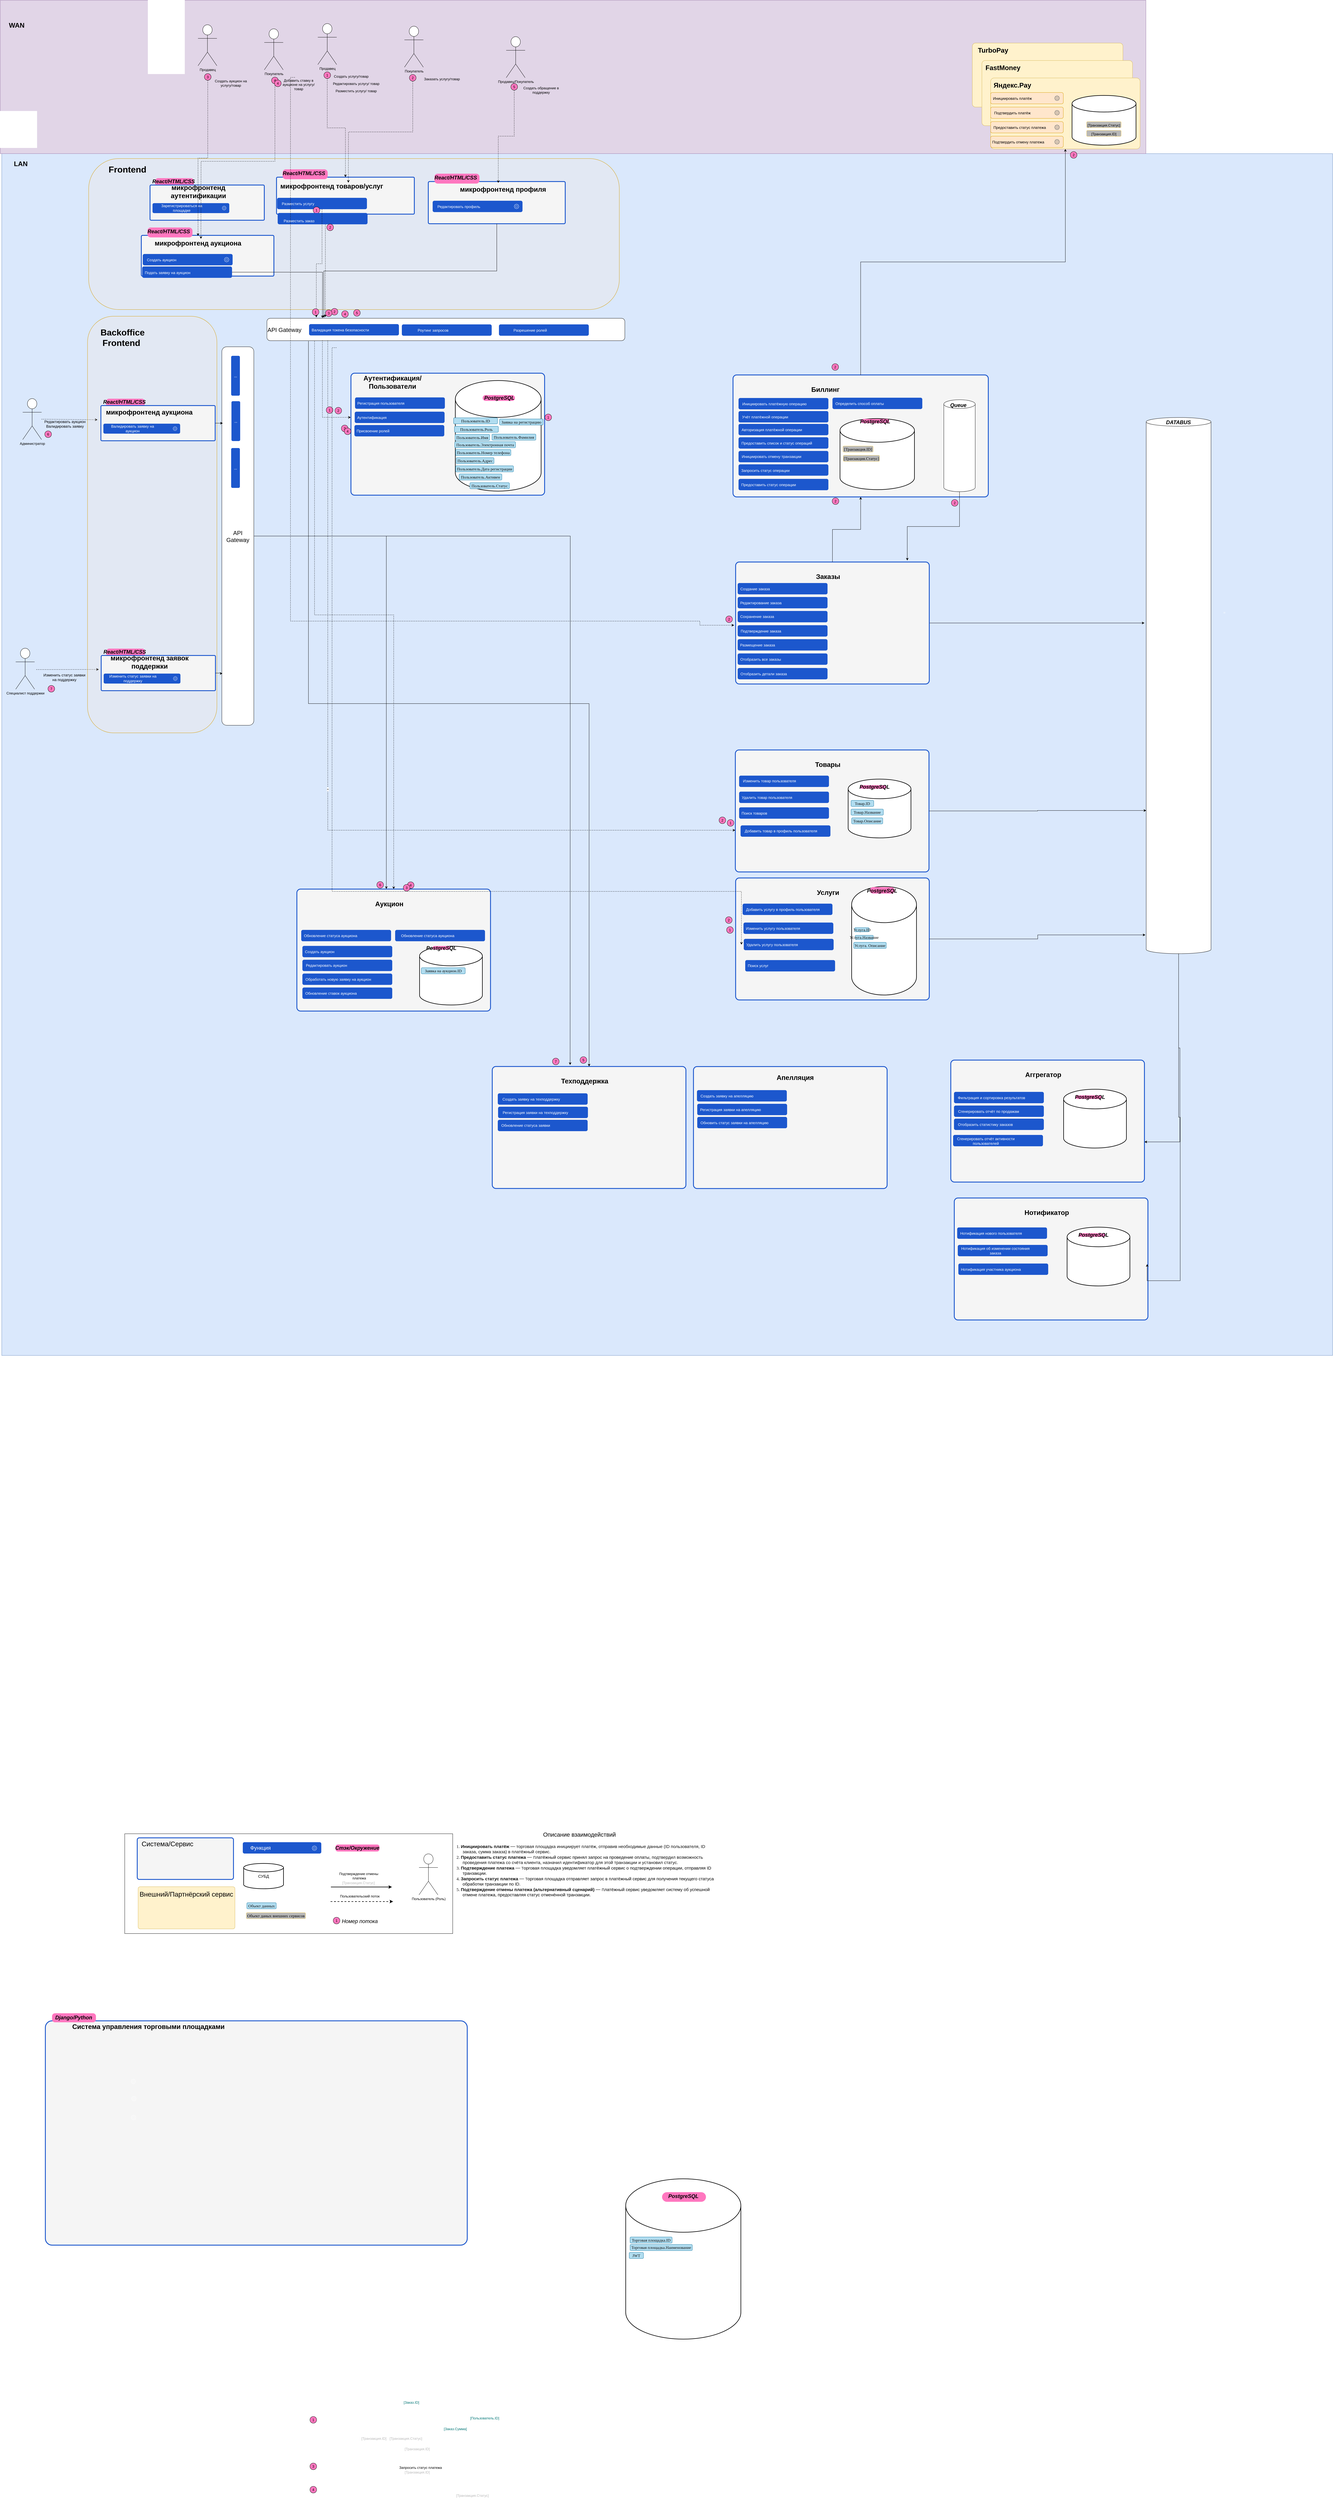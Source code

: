 <mxfile version="24.7.5" pages="2">
  <diagram name="DF" id="BleSmaJVXqo2yb7Co1eL">
    <mxGraphModel dx="3149" dy="3391" grid="0" gridSize="10" guides="0" tooltips="0" connect="1" arrows="1" fold="1" page="0" pageScale="1" pageWidth="827" pageHeight="1169" math="0" shadow="0">
      <root>
        <mxCell id="0" />
        <mxCell id="1" parent="0" />
        <mxCell id="cKbgiC5qh_IXnBO1eU4K-99" value="" style="rounded=0;whiteSpace=wrap;html=1;fillColor=#dae8fc;strokeColor=#6c8ebf;movable=0;resizable=0;rotatable=0;deletable=0;editable=0;locked=1;connectable=0;" parent="1" vertex="1">
          <mxGeometry x="765" y="-200" width="4577" height="4131" as="geometry" />
        </mxCell>
        <mxCell id="ZpCy0s3JV43V9om4HEO4-206" value="" style="group" vertex="1" connectable="0" parent="1">
          <mxGeometry x="3280" y="560.72" width="878" height="419.28" as="geometry" />
        </mxCell>
        <mxCell id="qj7NhHFMMXlo5pXPzATg-20" value="" style="rounded=1;whiteSpace=wrap;html=1;arcSize=3;movable=1;resizable=1;rotatable=1;deletable=1;editable=1;locked=0;connectable=1;fillColor=#f5f5f5;strokeColor=#1C57CD;strokeWidth=3;fontColor=#333333;" parent="ZpCy0s3JV43V9om4HEO4-206" vertex="1">
          <mxGeometry width="878" height="419.28" as="geometry" />
        </mxCell>
        <mxCell id="ZpCy0s3JV43V9om4HEO4-207" style="edgeStyle=orthogonalEdgeStyle;rounded=0;orthogonalLoop=1;jettySize=auto;html=1;" edge="1" parent="ZpCy0s3JV43V9om4HEO4-206" source="ZpCy0s3JV43V9om4HEO4-205">
          <mxGeometry relative="1" as="geometry">
            <mxPoint x="599.333" y="637.947" as="targetPoint" />
            <Array as="points">
              <mxPoint x="779" y="521" />
              <mxPoint x="599" y="521" />
            </Array>
          </mxGeometry>
        </mxCell>
        <mxCell id="ZpCy0s3JV43V9om4HEO4-205" value="" style="shape=cylinder3;whiteSpace=wrap;html=1;boundedLbl=1;backgroundOutline=1;size=15;" vertex="1" parent="ZpCy0s3JV43V9om4HEO4-206">
          <mxGeometry x="725" y="85.28" width="108" height="316" as="geometry" />
        </mxCell>
        <mxCell id="ZpCy0s3JV43V9om4HEO4-209" value="&lt;font style=&quot;font-size: 18px;&quot;&gt;&lt;i&gt;Queue&lt;/i&gt;&lt;/font&gt;" style="text;html=1;align=center;verticalAlign=middle;whiteSpace=wrap;rounded=1;shadow=0;fontSize=23;fontStyle=1" vertex="1" parent="ZpCy0s3JV43V9om4HEO4-206">
          <mxGeometry x="745.998" y="91.28" width="57.535" height="21.729" as="geometry" />
        </mxCell>
        <mxCell id="ZpCy0s3JV43V9om4HEO4-188" style="edgeStyle=orthogonalEdgeStyle;rounded=0;orthogonalLoop=1;jettySize=auto;html=1;exitX=0.133;exitY=1.016;exitDx=0;exitDy=0;exitPerimeter=0;dashed=1;" edge="1" parent="1" source="ZpCy0s3JV43V9om4HEO4-108" target="qj7NhHFMMXlo5pXPzATg-40">
          <mxGeometry relative="1" as="geometry" />
        </mxCell>
        <mxCell id="ZpCy0s3JV43V9om4HEO4-198" style="edgeStyle=orthogonalEdgeStyle;rounded=0;orthogonalLoop=1;jettySize=auto;html=1;entryX=0.5;entryY=0;entryDx=0;entryDy=0;exitX=0.116;exitY=1.018;exitDx=0;exitDy=0;exitPerimeter=0;" edge="1" parent="1" source="ZpCy0s3JV43V9om4HEO4-108" target="qj7NhHFMMXlo5pXPzATg-114">
          <mxGeometry relative="1" as="geometry" />
        </mxCell>
        <mxCell id="ZpCy0s3JV43V9om4HEO4-108" value="&lt;font style=&quot;font-size: 20px;&quot;&gt;API Gateway&lt;/font&gt;" style="rounded=1;whiteSpace=wrap;html=1;align=left;" vertex="1" parent="1">
          <mxGeometry x="1677" y="366" width="1231" height="77" as="geometry" />
        </mxCell>
        <mxCell id="ZpCy0s3JV43V9om4HEO4-74" value="" style="group" vertex="1" connectable="0" parent="1">
          <mxGeometry x="2911" y="6761" width="396" height="551" as="geometry" />
        </mxCell>
        <mxCell id="ZpCy0s3JV43V9om4HEO4-69" value="" style="strokeWidth=2;html=1;shape=mxgraph.flowchart.database;whiteSpace=wrap;rounded=1;movable=1;resizable=1;rotatable=1;deletable=1;editable=1;locked=0;connectable=1;" vertex="1" parent="ZpCy0s3JV43V9om4HEO4-74">
          <mxGeometry width="396" height="551" as="geometry" />
        </mxCell>
        <mxCell id="ZpCy0s3JV43V9om4HEO4-73" value="&lt;p style=&quot;margin: 0px 0px 0px 13px; text-indent: -13px; font-variant-numeric: normal; font-variant-east-asian: normal; font-variant-alternates: normal; font-kerning: auto; font-optical-sizing: auto; font-feature-settings: normal; font-variation-settings: normal; font-variant-position: normal; font-stretch: normal; font-size: 14px; line-height: normal; color: rgb(14, 14, 14); text-align: start;&quot; class=&quot;p1&quot;&gt;&lt;br&gt;&lt;/p&gt;" style="rounded=1;whiteSpace=wrap;html=1;fillColor=#FF77BF;strokeColor=none;arcSize=50;" vertex="1" parent="ZpCy0s3JV43V9om4HEO4-74">
          <mxGeometry x="125" y="46" width="151" height="33" as="geometry" />
        </mxCell>
        <mxCell id="cKbgiC5qh_IXnBO1eU4K-94" value="&lt;font style=&quot;font-size: 18px;&quot;&gt;&lt;i&gt;PostgreSQL&lt;/i&gt;&lt;/font&gt;" style="text;html=1;align=center;verticalAlign=middle;whiteSpace=wrap;rounded=1;shadow=0;fontSize=23;fontStyle=1" parent="ZpCy0s3JV43V9om4HEO4-74" vertex="1">
          <mxGeometry x="154" y="33" width="89" height="49" as="geometry" />
        </mxCell>
        <mxCell id="ZpCy0s3JV43V9om4HEO4-71" value="&lt;p style=&quot;margin: 0px 0px 0px 13px; text-indent: -13px; font-variant-numeric: normal; font-variant-east-asian: normal; font-variant-alternates: normal; font-kerning: auto; font-optical-sizing: auto; font-feature-settings: normal; font-variation-settings: normal; font-variant-position: normal; font-stretch: normal; font-size: 14px; line-height: normal; color: rgb(14, 14, 14); text-align: start;&quot; class=&quot;p1&quot;&gt;&lt;font face=&quot;Times New Roman&quot;&gt;Торговая площадка.ID&lt;/font&gt;&lt;/p&gt;" style="rounded=1;whiteSpace=wrap;html=1;fillColor=#b1ddf0;strokeColor=#10739e;" vertex="1" parent="ZpCy0s3JV43V9om4HEO4-74">
          <mxGeometry x="15" y="200" width="144.5" height="21" as="geometry" />
        </mxCell>
        <mxCell id="ZpCy0s3JV43V9om4HEO4-72" value="&lt;p style=&quot;margin: 0px 0px 0px 13px; text-indent: -13px; font-variant-numeric: normal; font-variant-east-asian: normal; font-variant-alternates: normal; font-kerning: auto; font-optical-sizing: auto; font-feature-settings: normal; font-variation-settings: normal; font-variant-position: normal; font-stretch: normal; font-size: 14px; line-height: normal; color: rgb(14, 14, 14); text-align: start;&quot; class=&quot;p1&quot;&gt;&lt;font face=&quot;Times New Roman&quot;&gt;Торговая площадка.Наименование&lt;/font&gt;&lt;/p&gt;" style="rounded=1;whiteSpace=wrap;html=1;fillColor=#b1ddf0;strokeColor=#10739e;" vertex="1" parent="ZpCy0s3JV43V9om4HEO4-74">
          <mxGeometry x="15" y="225.75" width="214" height="21" as="geometry" />
        </mxCell>
        <mxCell id="ZpCy0s3JV43V9om4HEO4-70" value="&lt;p style=&quot;margin: 0px 0px 0px 13px; text-indent: -13px; font-variant-numeric: normal; font-variant-east-asian: normal; font-variant-alternates: normal; font-kerning: auto; font-optical-sizing: auto; font-feature-settings: normal; font-variation-settings: normal; font-variant-position: normal; font-stretch: normal; line-height: normal; color: rgb(14, 14, 14); text-align: start;&quot; class=&quot;p1&quot;&gt;&lt;font face=&quot;Times New Roman&quot;&gt;&lt;span style=&quot;font-size: 14px;&quot;&gt;JWT&lt;/span&gt;&lt;/font&gt;&lt;/p&gt;" style="rounded=1;whiteSpace=wrap;html=1;fillColor=#b1ddf0;strokeColor=#10739e;" vertex="1" parent="ZpCy0s3JV43V9om4HEO4-74">
          <mxGeometry x="12" y="253" width="49" height="21" as="geometry" />
        </mxCell>
        <mxCell id="cKbgiC5qh_IXnBO1eU4K-98" value="" style="rounded=0;whiteSpace=wrap;html=1;fillColor=#e1d5e7;strokeColor=#9673a6;movable=0;resizable=0;rotatable=0;deletable=0;editable=0;locked=1;connectable=0;" parent="1" vertex="1">
          <mxGeometry x="760" y="-727" width="3940" height="527" as="geometry" />
        </mxCell>
        <mxCell id="IOp6D-YjU474Evc4KW-Y-65" value="" style="rounded=1;whiteSpace=wrap;html=1;arcSize=20;textOpacity=0;fillOpacity=20;fillColor=#ffe6cc;strokeColor=#d79b00;movable=1;resizable=1;rotatable=1;deletable=1;editable=1;locked=0;connectable=1;" parent="1" vertex="1">
          <mxGeometry x="1064" y="-183" width="1825" height="519" as="geometry" />
        </mxCell>
        <mxCell id="IOp6D-YjU474Evc4KW-Y-2" value="" style="rounded=1;whiteSpace=wrap;html=1;arcSize=3;movable=1;resizable=1;rotatable=1;deletable=1;editable=1;locked=0;connectable=1;fillColor=#f5f5f5;strokeColor=#1C57CD;strokeWidth=3;fontColor=#333333;" parent="1" vertex="1">
          <mxGeometry x="915" y="6218" width="1451" height="771" as="geometry" />
        </mxCell>
        <mxCell id="D1CTnjmkYU0Mq4A9S6dc-23" value="" style="rounded=1;whiteSpace=wrap;html=1;arcSize=0;" parent="1" vertex="1">
          <mxGeometry x="1188" y="5575" width="1128" height="343" as="geometry" />
        </mxCell>
        <mxCell id="Tz6aEU4ManMyac2rpAqn-102" value="" style="rounded=1;whiteSpace=wrap;html=1;arcSize=5;fillColor=#fff2cc;strokeColor=#d6b656;" parent="1" vertex="1">
          <mxGeometry x="4103" y="-580" width="518" height="220" as="geometry" />
        </mxCell>
        <mxCell id="Tz6aEU4ManMyac2rpAqn-103" value="TurboPay" style="text;html=1;align=center;verticalAlign=middle;whiteSpace=wrap;rounded=1;shadow=0;fontSize=23;fontStyle=1" parent="1" vertex="1">
          <mxGeometry x="4086" y="-580" width="177" height="49" as="geometry" />
        </mxCell>
        <mxCell id="cKbgiC5qh_IXnBO1eU4K-95" value="Администратор" style="shape=umlActor;verticalLabelPosition=bottom;verticalAlign=top;html=1;outlineConnect=0;rounded=1;" parent="1" vertex="1">
          <mxGeometry x="837" y="642" width="65" height="141" as="geometry" />
        </mxCell>
        <mxCell id="cKbgiC5qh_IXnBO1eU4K-96" value="" style="endArrow=classic;html=1;rounded=1;dashed=1;entryX=0.961;entryY=0.023;entryDx=0;entryDy=0;entryPerimeter=0;" parent="1" source="cKbgiC5qh_IXnBO1eU4K-95" target="cKbgiC5qh_IXnBO1eU4K-154" edge="1">
          <mxGeometry width="50" height="50" relative="1" as="geometry">
            <mxPoint x="1166" y="544" as="sourcePoint" />
            <mxPoint x="1162" y="979" as="targetPoint" />
            <Array as="points" />
          </mxGeometry>
        </mxCell>
        <mxCell id="cKbgiC5qh_IXnBO1eU4K-100" value="WAN" style="text;html=1;align=center;verticalAlign=middle;whiteSpace=wrap;rounded=1;shadow=0;fontSize=23;fontStyle=1" parent="1" vertex="1">
          <mxGeometry x="774" y="-666" width="85" height="49" as="geometry" />
        </mxCell>
        <mxCell id="cKbgiC5qh_IXnBO1eU4K-101" value="LAN" style="text;html=1;align=center;verticalAlign=middle;whiteSpace=wrap;rounded=1;shadow=0;fontSize=23;fontStyle=1" parent="1" vertex="1">
          <mxGeometry x="788" y="-190" width="85" height="49" as="geometry" />
        </mxCell>
        <mxCell id="Tz6aEU4ManMyac2rpAqn-100" value="" style="rounded=1;whiteSpace=wrap;html=1;arcSize=5;fillColor=#fff2cc;strokeColor=#d6b656;" parent="1" vertex="1">
          <mxGeometry x="4136" y="-520" width="518" height="224" as="geometry" />
        </mxCell>
        <mxCell id="Tz6aEU4ManMyac2rpAqn-101" value="FastMoney" style="text;html=1;align=center;verticalAlign=middle;whiteSpace=wrap;rounded=1;shadow=0;fontSize=23;fontStyle=1" parent="1" vertex="1">
          <mxGeometry x="4138" y="-520" width="141" height="49" as="geometry" />
        </mxCell>
        <mxCell id="Tz6aEU4ManMyac2rpAqn-104" value="" style="rounded=1;whiteSpace=wrap;html=1;arcSize=5;fillColor=#fff2cc;strokeColor=#d6b656;" parent="1" vertex="1">
          <mxGeometry x="4166" y="-460" width="514" height="244" as="geometry" />
        </mxCell>
        <mxCell id="Tz6aEU4ManMyac2rpAqn-105" value="Яндекс.Pay" style="text;html=1;align=center;verticalAlign=middle;whiteSpace=wrap;rounded=1;shadow=0;fontSize=23;fontStyle=1" parent="1" vertex="1">
          <mxGeometry x="4166" y="-460" width="150" height="49" as="geometry" />
        </mxCell>
        <mxCell id="cKbgiC5qh_IXnBO1eU4K-129" value="" style="rounded=1;whiteSpace=wrap;html=1;fillColor=#ffe6cc;strokeColor=#d79b00;" parent="1" vertex="1">
          <mxGeometry x="4166" y="-360" width="250" height="39" as="geometry" />
        </mxCell>
        <mxCell id="cKbgiC5qh_IXnBO1eU4K-130" value="" style="sketch=0;outlineConnect=0;fontColor=#232F3E;gradientColor=none;fillColor=#232F3D;strokeColor=none;dashed=0;verticalLabelPosition=bottom;verticalAlign=top;align=center;html=1;fontSize=12;fontStyle=0;aspect=fixed;pointerEvents=1;shape=mxgraph.aws4.gear;rounded=1;" parent="1" vertex="1">
          <mxGeometry x="4386" y="-349" width="17" height="17" as="geometry" />
        </mxCell>
        <mxCell id="cKbgiC5qh_IXnBO1eU4K-131" value="Подтвердить платёж" style="text;html=1;align=center;verticalAlign=middle;whiteSpace=wrap;rounded=1;fontSize=13;" parent="1" vertex="1">
          <mxGeometry x="4156" y="-355.5" width="170" height="30" as="geometry" />
        </mxCell>
        <mxCell id="cKbgiC5qh_IXnBO1eU4K-132" value="" style="rounded=1;whiteSpace=wrap;html=1;fillColor=#ffe6cc;strokeColor=#d79b00;" parent="1" vertex="1">
          <mxGeometry x="4166" y="-310" width="250" height="39" as="geometry" />
        </mxCell>
        <mxCell id="cKbgiC5qh_IXnBO1eU4K-133" value="" style="sketch=0;outlineConnect=0;fontColor=#232F3E;gradientColor=none;fillColor=#232F3D;strokeColor=none;dashed=0;verticalLabelPosition=bottom;verticalAlign=top;align=center;html=1;fontSize=12;fontStyle=0;aspect=fixed;pointerEvents=1;shape=mxgraph.aws4.gear;rounded=1;" parent="1" vertex="1">
          <mxGeometry x="4386" y="-299" width="17" height="17" as="geometry" />
        </mxCell>
        <mxCell id="cKbgiC5qh_IXnBO1eU4K-134" value="Предоставить статус платежа" style="text;html=1;align=center;verticalAlign=middle;whiteSpace=wrap;rounded=1;fontSize=13;" parent="1" vertex="1">
          <mxGeometry x="4166" y="-305.5" width="200" height="30" as="geometry" />
        </mxCell>
        <mxCell id="cKbgiC5qh_IXnBO1eU4K-135" value="" style="rounded=1;whiteSpace=wrap;html=1;fillColor=#ffe6cc;strokeColor=#d79b00;" parent="1" vertex="1">
          <mxGeometry x="4166" y="-260" width="250" height="39" as="geometry" />
        </mxCell>
        <mxCell id="cKbgiC5qh_IXnBO1eU4K-136" value="" style="sketch=0;outlineConnect=0;fontColor=#232F3E;gradientColor=none;fillColor=#232F3D;strokeColor=none;dashed=0;verticalLabelPosition=bottom;verticalAlign=top;align=center;html=1;fontSize=12;fontStyle=0;aspect=fixed;pointerEvents=1;shape=mxgraph.aws4.gear;rounded=1;" parent="1" vertex="1">
          <mxGeometry x="4386" y="-249" width="17" height="17" as="geometry" />
        </mxCell>
        <mxCell id="cKbgiC5qh_IXnBO1eU4K-137" value="Подтвердить отмену платежа" style="text;html=1;align=center;verticalAlign=middle;whiteSpace=wrap;rounded=1;fontSize=13;" parent="1" vertex="1">
          <mxGeometry x="4156" y="-255.5" width="210" height="30" as="geometry" />
        </mxCell>
        <mxCell id="cKbgiC5qh_IXnBO1eU4K-146" value="" style="strokeWidth=2;html=1;shape=mxgraph.flowchart.database;whiteSpace=wrap;rounded=1;movable=1;resizable=1;rotatable=1;deletable=1;editable=1;locked=0;connectable=1;" parent="1" vertex="1">
          <mxGeometry x="4446" y="-400" width="220" height="171" as="geometry" />
        </mxCell>
        <mxCell id="cKbgiC5qh_IXnBO1eU4K-152" value="&lt;p style=&quot;margin: 0px 0px 0px 13px; text-indent: -13px; font-variant-numeric: normal; font-variant-east-asian: normal; font-variant-alternates: normal; font-kerning: auto; font-optical-sizing: auto; font-feature-settings: normal; font-variation-settings: normal; font-variant-position: normal; font-stretch: normal; font-size: 14px; line-height: normal; text-align: start;&quot; class=&quot;p1&quot;&gt;&lt;span style=&quot;font-size: 12px; text-align: center; text-indent: 0px;&quot;&gt;[Транзакция.Статус]&lt;/span&gt;&lt;br&gt;&lt;/p&gt;" style="rounded=1;whiteSpace=wrap;html=1;fillColor=#B8B8B8;strokeColor=#FFD966;" parent="1" vertex="1">
          <mxGeometry x="4496" y="-310" width="119" height="21" as="geometry" />
        </mxCell>
        <mxCell id="cKbgiC5qh_IXnBO1eU4K-153" value="&lt;p style=&quot;margin: 0px 0px 0px 13px; text-indent: -13px; font-variant-numeric: normal; font-variant-east-asian: normal; font-variant-alternates: normal; font-kerning: auto; font-optical-sizing: auto; font-feature-settings: normal; font-variation-settings: normal; font-variant-position: normal; font-stretch: normal; font-size: 14px; line-height: normal; text-align: start;&quot; class=&quot;p1&quot;&gt;&lt;span style=&quot;font-size: 12px; text-align: center; text-indent: 0px;&quot;&gt;[Транзакция.ID]&lt;/span&gt;&lt;br&gt;&lt;/p&gt;" style="rounded=1;whiteSpace=wrap;html=1;fillColor=#B8B8B8;strokeColor=#FFD966;" parent="1" vertex="1">
          <mxGeometry x="4496" y="-280" width="119" height="21" as="geometry" />
        </mxCell>
        <mxCell id="cKbgiC5qh_IXnBO1eU4K-154" value="Редактировать аукцион&lt;div&gt;Валидировать заявку&lt;/div&gt;" style="text;html=1;align=center;verticalAlign=middle;whiteSpace=wrap;rounded=1;fontSize=13;" parent="1" vertex="1">
          <mxGeometry x="861" y="714" width="243" height="30" as="geometry" />
        </mxCell>
        <mxCell id="cKbgiC5qh_IXnBO1eU4K-157" value="Специалист поддержки" style="shape=umlActor;verticalLabelPosition=bottom;verticalAlign=top;html=1;outlineConnect=0;rounded=1;" parent="1" vertex="1">
          <mxGeometry x="813" y="1500" width="65" height="141" as="geometry" />
        </mxCell>
        <mxCell id="cKbgiC5qh_IXnBO1eU4K-160" value="" style="endArrow=classic;html=1;rounded=1;dashed=1;" parent="1" edge="1">
          <mxGeometry width="50" height="50" relative="1" as="geometry">
            <mxPoint x="884" y="1573.434" as="sourcePoint" />
            <mxPoint x="1099" y="1573" as="targetPoint" />
            <Array as="points" />
          </mxGeometry>
        </mxCell>
        <mxCell id="cKbgiC5qh_IXnBO1eU4K-162" value="&lt;div&gt;Изменить статус заявки&lt;/div&gt;&lt;div&gt;на поддержку&lt;/div&gt;" style="text;html=1;align=center;verticalAlign=middle;whiteSpace=wrap;rounded=1;fontSize=13;" parent="1" vertex="1">
          <mxGeometry x="859" y="1585" width="243" height="30" as="geometry" />
        </mxCell>
        <mxCell id="cKbgiC5qh_IXnBO1eU4K-172" value="" style="rounded=1;whiteSpace=wrap;html=1;fillColor=#ffe6cc;strokeColor=#d79b00;" parent="1" vertex="1">
          <mxGeometry x="4166" y="-410" width="250" height="39" as="geometry" />
        </mxCell>
        <mxCell id="cKbgiC5qh_IXnBO1eU4K-173" value="" style="sketch=0;outlineConnect=0;fontColor=#232F3E;gradientColor=none;fillColor=#232F3D;strokeColor=none;dashed=0;verticalLabelPosition=bottom;verticalAlign=top;align=center;html=1;fontSize=12;fontStyle=0;aspect=fixed;pointerEvents=1;shape=mxgraph.aws4.gear;rounded=1;" parent="1" vertex="1">
          <mxGeometry x="4386" y="-399" width="17" height="17" as="geometry" />
        </mxCell>
        <mxCell id="cKbgiC5qh_IXnBO1eU4K-174" value="Инициировать платёж" style="text;html=1;align=center;verticalAlign=middle;whiteSpace=wrap;rounded=1;fontSize=13;" parent="1" vertex="1">
          <mxGeometry x="4156" y="-405.5" width="170" height="30" as="geometry" />
        </mxCell>
        <mxCell id="cKbgiC5qh_IXnBO1eU4K-185" value="" style="sketch=0;outlineConnect=0;fontColor=#FFFFFF;gradientColor=none;fillColor=#FFFFFF;strokeColor=none;dashed=0;verticalLabelPosition=bottom;verticalAlign=top;align=center;html=1;fontSize=12;fontStyle=0;aspect=fixed;pointerEvents=1;shape=mxgraph.aws4.gear;rounded=1;" parent="1" vertex="1">
          <mxGeometry x="2280" y="-89" width="17" height="17" as="geometry" />
        </mxCell>
        <mxCell id="D1CTnjmkYU0Mq4A9S6dc-1" value="" style="rounded=1;whiteSpace=wrap;html=1;strokeColor=none;fillColor=#1C57CD;" parent="1" vertex="1">
          <mxGeometry x="1594" y="5604" width="270" height="39" as="geometry" />
        </mxCell>
        <mxCell id="D1CTnjmkYU0Mq4A9S6dc-2" value="" style="sketch=0;outlineConnect=0;fontColor=#FFFFFF;gradientColor=none;fillColor=#FFFFFF;strokeColor=none;dashed=0;verticalLabelPosition=bottom;verticalAlign=top;align=center;html=1;fontSize=12;fontStyle=0;aspect=fixed;pointerEvents=1;shape=mxgraph.aws4.gear;rounded=1;" parent="1" vertex="1">
          <mxGeometry x="1832" y="5616" width="17" height="17" as="geometry" />
        </mxCell>
        <mxCell id="D1CTnjmkYU0Mq4A9S6dc-3" value="&lt;font style=&quot;font-size: 18px;&quot;&gt;Функция&lt;/font&gt;" style="text;html=1;align=center;verticalAlign=middle;whiteSpace=wrap;rounded=1;fontSize=13;fontColor=#FFFFFF;" parent="1" vertex="1">
          <mxGeometry x="1616" y="5609" width="78" height="30" as="geometry" />
        </mxCell>
        <mxCell id="D1CTnjmkYU0Mq4A9S6dc-4" value="&lt;p style=&quot;margin: 0px 0px 0px 13px; text-indent: -13px; font-variant-numeric: normal; font-variant-east-asian: normal; font-variant-alternates: normal; font-kerning: auto; font-optical-sizing: auto; font-feature-settings: normal; font-variation-settings: normal; font-variant-position: normal; font-stretch: normal; font-size: 14px; line-height: normal; color: rgb(14, 14, 14); text-align: start;&quot; class=&quot;p1&quot;&gt;&lt;font face=&quot;Times New Roman&quot;&gt;Объект данных&lt;/font&gt;&lt;/p&gt;" style="rounded=1;whiteSpace=wrap;html=1;fillColor=#b1ddf0;strokeColor=#10739e;" parent="1" vertex="1">
          <mxGeometry x="1608" y="5812" width="101" height="21" as="geometry" />
        </mxCell>
        <mxCell id="D1CTnjmkYU0Mq4A9S6dc-5" value="" style="rounded=1;whiteSpace=wrap;html=1;arcSize=5;fillColor=#f5f5f5;strokeColor=#1C57CD;strokeWidth=3;" parent="1" vertex="1">
          <mxGeometry x="1231" y="5589" width="331" height="143" as="geometry" />
        </mxCell>
        <mxCell id="D1CTnjmkYU0Mq4A9S6dc-6" value="&lt;font style=&quot;font-size: 23px;&quot;&gt;Система/Сервис&lt;/font&gt;" style="text;html=1;align=center;verticalAlign=middle;whiteSpace=wrap;rounded=1;fontSize=13;" parent="1" vertex="1">
          <mxGeometry x="1232" y="5595" width="206" height="30" as="geometry" />
        </mxCell>
        <mxCell id="D1CTnjmkYU0Mq4A9S6dc-9" value="" style="rounded=1;whiteSpace=wrap;html=1;arcSize=5;fillColor=#fff2cc;strokeColor=#d6b656;" parent="1" vertex="1">
          <mxGeometry x="1234" y="5757" width="333" height="145" as="geometry" />
        </mxCell>
        <mxCell id="D1CTnjmkYU0Mq4A9S6dc-10" value="&lt;span style=&quot;font-weight: normal;&quot;&gt;Внешний/Партнёрский сервис&lt;/span&gt;" style="text;html=1;align=center;verticalAlign=middle;whiteSpace=wrap;rounded=1;shadow=0;fontSize=23;fontStyle=1" parent="1" vertex="1">
          <mxGeometry x="1206" y="5758" width="388" height="49" as="geometry" />
        </mxCell>
        <mxCell id="D1CTnjmkYU0Mq4A9S6dc-11" value="&lt;font style=&quot;font-size: 14px;&quot;&gt;СУБД&lt;/font&gt;" style="strokeWidth=2;html=1;shape=mxgraph.flowchart.database;whiteSpace=wrap;rounded=1;movable=1;resizable=1;rotatable=1;deletable=1;editable=1;locked=0;connectable=1;" parent="1" vertex="1">
          <mxGeometry x="1597" y="5677" width="137" height="87" as="geometry" />
        </mxCell>
        <mxCell id="D1CTnjmkYU0Mq4A9S6dc-12" value="&lt;p style=&quot;margin: 0px 0px 0px 13px; text-indent: -13px; font-variant-numeric: normal; font-variant-east-asian: normal; font-variant-alternates: normal; font-kerning: auto; font-optical-sizing: auto; font-feature-settings: normal; font-variation-settings: normal; font-variant-position: normal; font-stretch: normal; font-size: 14px; line-height: normal; color: rgb(14, 14, 14); text-align: start;&quot; class=&quot;p1&quot;&gt;&lt;br&gt;&lt;/p&gt;" style="rounded=1;whiteSpace=wrap;html=1;fillColor=#FF77BF;strokeColor=none;arcSize=33;" parent="1" vertex="1">
          <mxGeometry x="1913" y="5612" width="151" height="24" as="geometry" />
        </mxCell>
        <mxCell id="D1CTnjmkYU0Mq4A9S6dc-13" value="&lt;span style=&quot;font-size: 18px;&quot;&gt;&lt;i&gt;Стэк/Окружение&lt;/i&gt;&lt;/span&gt;" style="text;html=1;align=center;verticalAlign=middle;whiteSpace=wrap;rounded=1;shadow=0;fontSize=23;fontStyle=1" parent="1" vertex="1">
          <mxGeometry x="1908" y="5597" width="160" height="49" as="geometry" />
        </mxCell>
        <mxCell id="D1CTnjmkYU0Mq4A9S6dc-14" value="Пользователь (Роль)" style="shape=umlActor;verticalLabelPosition=bottom;verticalAlign=top;html=1;outlineConnect=0;rounded=1;" parent="1" vertex="1">
          <mxGeometry x="2200" y="5644" width="65" height="141" as="geometry" />
        </mxCell>
        <mxCell id="D1CTnjmkYU0Mq4A9S6dc-16" value="&lt;p style=&quot;margin: 0px 0px 0px 13px; text-indent: -13px; font-variant-numeric: normal; font-variant-east-asian: normal; font-variant-alternates: normal; font-kerning: auto; font-optical-sizing: auto; font-feature-settings: normal; font-variation-settings: normal; font-variant-position: normal; font-stretch: normal; line-height: normal; text-align: start;&quot; class=&quot;p1&quot;&gt;&lt;span style=&quot;text-align: center; text-indent: 0px;&quot;&gt;&lt;font style=&quot;font-size: 14px;&quot; face=&quot;Times New Roman&quot;&gt;Объект даных внешних сервисов&lt;/font&gt;&lt;/span&gt;&lt;br&gt;&lt;/p&gt;" style="rounded=1;whiteSpace=wrap;html=1;fillColor=#B8B8B8;strokeColor=#FFD966;" parent="1" vertex="1">
          <mxGeometry x="1606" y="5846" width="204" height="21" as="geometry" />
        </mxCell>
        <mxCell id="D1CTnjmkYU0Mq4A9S6dc-17" value="" style="endArrow=classic;html=1;rounded=1;curved=0;strokeWidth=2;" parent="1" edge="1">
          <mxGeometry width="50" height="50" relative="1" as="geometry">
            <mxPoint x="1897" y="5758" as="sourcePoint" />
            <mxPoint x="2107" y="5758" as="targetPoint" />
            <Array as="points">
              <mxPoint x="1897" y="5758" />
            </Array>
          </mxGeometry>
        </mxCell>
        <mxCell id="D1CTnjmkYU0Mq4A9S6dc-18" value="&lt;font style=&quot;font-size: 12px;&quot;&gt;Подтверждение отмены&amp;nbsp;&lt;/font&gt;&lt;div&gt;&lt;font style=&quot;font-size: 12px;&quot;&gt;платежа&lt;/font&gt;&lt;/div&gt;" style="edgeLabel;html=1;align=center;verticalAlign=middle;resizable=0;points=[];rounded=1;" parent="D1CTnjmkYU0Mq4A9S6dc-17" vertex="1" connectable="0">
          <mxGeometry x="0.194" y="1" relative="1" as="geometry">
            <mxPoint x="-29" y="-37" as="offset" />
          </mxGeometry>
        </mxCell>
        <mxCell id="D1CTnjmkYU0Mq4A9S6dc-19" value="&lt;font style=&quot;font-size: 12px;&quot;&gt;[Транзакция.Статус]&lt;/font&gt;" style="text;html=1;align=center;verticalAlign=middle;whiteSpace=wrap;rounded=1;fontSize=13;labelBackgroundColor=none;fontColor=#B8B8B8;" parent="1" vertex="1">
          <mxGeometry x="1912" y="5728" width="160" height="30" as="geometry" />
        </mxCell>
        <mxCell id="D1CTnjmkYU0Mq4A9S6dc-20" value="" style="endArrow=classic;html=1;rounded=1;dashed=1;strokeWidth=2;" parent="1" edge="1">
          <mxGeometry width="50" height="50" relative="1" as="geometry">
            <mxPoint x="1896" y="5808" as="sourcePoint" />
            <mxPoint x="2111" y="5808" as="targetPoint" />
            <Array as="points" />
          </mxGeometry>
        </mxCell>
        <mxCell id="D1CTnjmkYU0Mq4A9S6dc-21" value="&lt;span style=&quot;font-size: 12px;&quot;&gt;Пользовательский поток&lt;/span&gt;" style="edgeLabel;html=1;align=center;verticalAlign=middle;resizable=0;points=[];rounded=1;" parent="1" vertex="1" connectable="0">
          <mxGeometry x="1997.995" y="5837" as="geometry">
            <mxPoint x="-2" y="-47" as="offset" />
          </mxGeometry>
        </mxCell>
        <mxCell id="ZpCy0s3JV43V9om4HEO4-119" value="" style="edgeStyle=orthogonalEdgeStyle;rounded=0;orthogonalLoop=1;jettySize=auto;html=1;entryX=0.5;entryY=0;entryDx=0;entryDy=0;dashed=1;" edge="1" parent="1" source="ZpCy0s3JV43V9om4HEO4-120" target="IOp6D-YjU474Evc4KW-Y-31">
          <mxGeometry relative="1" as="geometry">
            <mxPoint x="1884.5" y="-385.5" as="targetPoint" />
          </mxGeometry>
        </mxCell>
        <mxCell id="Tz6aEU4ManMyac2rpAqn-4" value="Продавец" style="shape=umlActor;verticalLabelPosition=bottom;verticalAlign=top;html=1;outlineConnect=0;rounded=1;" parent="1" vertex="1">
          <mxGeometry x="1852" y="-647" width="65" height="141" as="geometry" />
        </mxCell>
        <mxCell id="jEkXnfsxQ-_I6rloK0n_-4" value="1" style="ellipse;whiteSpace=wrap;html=1;aspect=fixed;rounded=1;fillColor=#FF77BF;" parent="1" vertex="1">
          <mxGeometry x="1905" y="5862" width="23" height="23" as="geometry" />
        </mxCell>
        <mxCell id="jEkXnfsxQ-_I6rloK0n_-9" value="&lt;span style=&quot;font-size: 18px;&quot;&gt;&lt;i&gt;Номер потока&lt;/i&gt;&lt;/span&gt;" style="text;html=1;align=center;verticalAlign=middle;whiteSpace=wrap;rounded=1;shadow=0;fontSize=23;fontStyle=0" parent="1" vertex="1">
          <mxGeometry x="1916" y="5849" width="161" height="49" as="geometry" />
        </mxCell>
        <mxCell id="d3r_7VUgfL_-Ddzbqp2A-3" value="&lt;h1 style=&quot;margin-top: 0px; font-size: 15px;&quot;&gt;&lt;p class=&quot;p1&quot; style=&quot;margin: 0px 0px 0px 21px; text-indent: -21px; font-variant-numeric: normal; font-variant-east-asian: normal; font-variant-alternates: normal; font-kerning: auto; font-optical-sizing: auto; font-feature-settings: normal; font-variation-settings: normal; font-variant-position: normal; font-stretch: normal; font-size: 15px; line-height: normal; color: rgb(14, 14, 14);&quot;&gt;&lt;span class=&quot;s1&quot; style=&quot;font-weight: 400; font-variant-numeric: normal; font-variant-east-asian: normal; font-variant-alternates: normal; font-kerning: auto; font-optical-sizing: auto; font-feature-settings: normal; font-variation-settings: normal; font-variant-position: normal; font-stretch: normal; line-height: normal; font-family: &amp;quot;Times New Roman&amp;quot;; font-size: 15px;&quot;&gt;1.&amp;nbsp;&lt;/span&gt;&lt;b style=&quot;font-size: 15px;&quot;&gt;Инициировать платёж&lt;/b&gt;&lt;b style=&quot;font-weight: 400; font-size: 15px;&quot;&gt;&amp;nbsp;&lt;/b&gt;&lt;span style=&quot;background-color: initial; color: rgb(51, 51, 51); font-family: &amp;quot;YS Text&amp;quot;, -apple-system, BlinkMacSystemFont, Arial, Helvetica, sans-serif; font-size: 16px; font-weight: 400;&quot;&gt;—&lt;/span&gt;&lt;span style=&quot;background-color: initial; color: rgb(0, 0, 0); font-weight: normal;&quot;&gt;&amp;nbsp;т&lt;/span&gt;&lt;span style=&quot;background-color: initial; font-weight: 400;&quot;&gt;орговая площадка инициирует платёж, отправив необходимые данные (ID пользователя, ID заказа, сумма заказа) в платёжный сервис.&lt;/span&gt;&lt;/p&gt;&lt;p class=&quot;p1&quot; style=&quot;margin: 0px 0px 0px 21px; text-indent: -21px; font-variant-numeric: normal; font-variant-east-asian: normal; font-variant-alternates: normal; font-kerning: auto; font-optical-sizing: auto; font-feature-settings: normal; font-variation-settings: normal; font-variant-position: normal; font-weight: 400; font-stretch: normal; font-size: 15px; line-height: normal; color: rgb(14, 14, 14);&quot;&gt;&lt;span class=&quot;s1&quot; style=&quot;font-variant-numeric: normal; font-variant-east-asian: normal; font-variant-alternates: normal; font-kerning: auto; font-optical-sizing: auto; font-feature-settings: normal; font-variation-settings: normal; font-variant-position: normal; font-stretch: normal; line-height: normal; font-family: &amp;quot;Times New Roman&amp;quot;; font-size: 15px;&quot;&gt;2.&amp;nbsp;&lt;/span&gt;&lt;b style=&quot;font-size: 15px;&quot;&gt;Предоставить статус платежа&amp;nbsp;&lt;/b&gt;&lt;span style=&quot;background-color: initial; color: rgb(51, 51, 51); font-family: &amp;quot;YS Text&amp;quot;, -apple-system, BlinkMacSystemFont, Arial, Helvetica, sans-serif; font-size: 16px;&quot;&gt;— п&lt;/span&gt;&lt;span style=&quot;background-color: initial; color: rgb(0, 0, 0);&quot;&gt;латё&lt;/span&gt;&lt;span style=&quot;background-color: initial; color: rgb(0, 0, 0);&quot;&gt;жный сервис принял запрос на проведение оплаты,&lt;/span&gt;&lt;span style=&quot;background-color: initial;&quot; class=&quot;Apple-converted-space&quot;&gt;&amp;nbsp;&lt;/span&gt;&lt;span style=&quot;background-color: initial;&quot;&gt;подтвердил возможность проведения платежа со счёта клиента, назначил идентификатор для этой транзакции и установил статус.&lt;/span&gt;&lt;/p&gt;&lt;p class=&quot;p1&quot; style=&quot;margin: 0px 0px 0px 21px; text-indent: -21px; font-variant-numeric: normal; font-variant-east-asian: normal; font-variant-alternates: normal; font-kerning: auto; font-optical-sizing: auto; font-feature-settings: normal; font-variation-settings: normal; font-variant-position: normal; font-weight: 400; font-stretch: normal; font-size: 15px; line-height: normal; color: rgb(14, 14, 14);&quot;&gt;&lt;span class=&quot;s1&quot; style=&quot;font-variant-numeric: normal; font-variant-east-asian: normal; font-variant-alternates: normal; font-kerning: auto; font-optical-sizing: auto; font-feature-settings: normal; font-variation-settings: normal; font-variant-position: normal; font-stretch: normal; line-height: normal; font-family: &amp;quot;Times New Roman&amp;quot;; font-size: 15px;&quot;&gt;3.&amp;nbsp;&lt;/span&gt;&lt;b style=&quot;font-size: 15px;&quot;&gt;Подтверждение платежа&amp;nbsp;&lt;/b&gt;&lt;span style=&quot;background-color: initial; color: rgb(51, 51, 51); font-family: &amp;quot;YS Text&amp;quot;, -apple-system, BlinkMacSystemFont, Arial, Helvetica, sans-serif; font-size: 16px;&quot;&gt;— т&lt;/span&gt;&lt;span style=&quot;background-color: initial; color: rgb(0, 0, 0);&quot;&gt;орговая площадка уведомляет платёжный сервис о подтверждении операции, отправляя ID транзакции.&lt;/span&gt;&lt;/p&gt;&lt;p class=&quot;p1&quot; style=&quot;margin: 0px 0px 0px 21px; text-indent: -21px; font-variant-numeric: normal; font-variant-east-asian: normal; font-variant-alternates: normal; font-kerning: auto; font-optical-sizing: auto; font-feature-settings: normal; font-variation-settings: normal; font-variant-position: normal; font-weight: 400; font-stretch: normal; font-size: 15px; line-height: normal; color: rgb(14, 14, 14);&quot;&gt;&lt;span class=&quot;s1&quot; style=&quot;font-variant-numeric: normal; font-variant-east-asian: normal; font-variant-alternates: normal; font-kerning: auto; font-optical-sizing: auto; font-feature-settings: normal; font-variation-settings: normal; font-variant-position: normal; font-stretch: normal; line-height: normal; font-family: &amp;quot;Times New Roman&amp;quot;; font-size: 15px;&quot;&gt;4.&amp;nbsp;&lt;/span&gt;&lt;b style=&quot;font-size: 15px;&quot;&gt;Запросить статус платежа&lt;/b&gt;&amp;nbsp;&lt;span style=&quot;background-color: initial; color: rgb(51, 51, 51); font-family: &amp;quot;YS Text&amp;quot;, -apple-system, BlinkMacSystemFont, Arial, Helvetica, sans-serif; font-size: 16px;&quot;&gt;— т&lt;/span&gt;&lt;span style=&quot;background-color: initial; color: rgb(0, 0, 0);&quot;&gt;орговая площадка отправляет запрос в платёжный сервис для получения текущего статуса обработки транзакции по ID.&lt;/span&gt;&lt;/p&gt;&lt;p class=&quot;p1&quot; style=&quot;margin: 0px 0px 0px 21px; text-indent: -21px; font-variant-numeric: normal; font-variant-east-asian: normal; font-variant-alternates: normal; font-kerning: auto; font-optical-sizing: auto; font-feature-settings: normal; font-variation-settings: normal; font-variant-position: normal; font-weight: 400; font-stretch: normal; font-size: 15px; line-height: normal; color: rgb(14, 14, 14);&quot;&gt;&lt;span class=&quot;s1&quot; style=&quot;font-variant-numeric: normal; font-variant-east-asian: normal; font-variant-alternates: normal; font-kerning: auto; font-optical-sizing: auto; font-feature-settings: normal; font-variation-settings: normal; font-variant-position: normal; font-stretch: normal; line-height: normal; font-family: &amp;quot;Times New Roman&amp;quot;; font-size: 15px;&quot;&gt;5.&amp;nbsp;&lt;/span&gt;&lt;b style=&quot;font-size: 15px;&quot;&gt;Подтверждение отмены платежа (альтернативный сценарий)&amp;nbsp;&lt;/b&gt;&lt;span style=&quot;background-color: initial; color: rgb(51, 51, 51); font-family: &amp;quot;YS Text&amp;quot;, -apple-system, BlinkMacSystemFont, Arial, Helvetica, sans-serif; font-size: 16px;&quot;&gt;— п&lt;/span&gt;&lt;span style=&quot;background-color: initial; color: rgb(0, 0, 0);&quot;&gt;латёжный сервис уведомляет систему об успешной отмене платежа, предоставляя статус отменённой транзакции.&lt;/span&gt;&lt;/p&gt;&lt;/h1&gt;" style="text;html=1;whiteSpace=wrap;overflow=hidden;rounded=0;fontSize=15;" parent="1" vertex="1">
          <mxGeometry x="2327" y="5601" width="904" height="189" as="geometry" />
        </mxCell>
        <mxCell id="ro2GFgqDV0QlA6Vm-lQV-1" value="&lt;font style=&quot;font-size: 20px;&quot;&gt;Описание взаимодействий&lt;/font&gt;" style="text;html=1;align=center;verticalAlign=middle;whiteSpace=wrap;rounded=0;" parent="1" vertex="1">
          <mxGeometry x="2597" y="5562" width="310" height="30" as="geometry" />
        </mxCell>
        <mxCell id="1fMGXomx8mMcD4hKAVv5-11" value="" style="group" parent="1" vertex="1" connectable="0">
          <mxGeometry x="1966" y="552" width="715" height="629" as="geometry" />
        </mxCell>
        <mxCell id="1fMGXomx8mMcD4hKAVv5-12" value="" style="rounded=1;whiteSpace=wrap;html=1;arcSize=3;movable=1;resizable=1;rotatable=1;deletable=1;editable=1;locked=0;connectable=1;fillColor=#f5f5f5;strokeColor=#1C57CD;strokeWidth=3;fontColor=#333333;" parent="1fMGXomx8mMcD4hKAVv5-11" vertex="1">
          <mxGeometry y="2.719" width="666.0" height="419.281" as="geometry" />
        </mxCell>
        <mxCell id="1fMGXomx8mMcD4hKAVv5-13" value="Аутентификация/Пользователи" style="text;html=1;align=center;verticalAlign=middle;whiteSpace=wrap;rounded=1;shadow=0;fontSize=23;fontStyle=1" parent="1fMGXomx8mMcD4hKAVv5-11" vertex="1">
          <mxGeometry x="17.0" y="21" width="251.988" height="26.647" as="geometry" />
        </mxCell>
        <mxCell id="IOp6D-YjU474Evc4KW-Y-25" value="" style="group" parent="1fMGXomx8mMcD4hKAVv5-11" vertex="1" connectable="0">
          <mxGeometry x="359" y="76" width="302" height="332" as="geometry" />
        </mxCell>
        <mxCell id="a5LDqbMbgeHjDRMCI5X3-3" value="" style="strokeWidth=2;html=1;shape=mxgraph.flowchart.database;whiteSpace=wrap;rounded=1;movable=1;resizable=1;rotatable=1;deletable=1;editable=1;locked=0;connectable=1;" parent="IOp6D-YjU474Evc4KW-Y-25" vertex="1">
          <mxGeometry y="-48" width="295" height="380" as="geometry" />
        </mxCell>
        <mxCell id="a5LDqbMbgeHjDRMCI5X3-4" value="&lt;p style=&quot;margin: 0px 0px 0px 13px; text-indent: -13px; font-variant-numeric: normal; font-variant-east-asian: normal; font-variant-alternates: normal; font-kerning: auto; font-optical-sizing: auto; font-feature-settings: normal; font-variation-settings: normal; font-variant-position: normal; font-stretch: normal; font-size: 14px; line-height: normal; color: rgb(14, 14, 14); text-align: start;&quot; class=&quot;p1&quot;&gt;&lt;br&gt;&lt;/p&gt;" style="rounded=1;whiteSpace=wrap;html=1;fillColor=#FF77BF;strokeColor=none;arcSize=50;" parent="IOp6D-YjU474Evc4KW-Y-25" vertex="1">
          <mxGeometry x="94.002" y="1.995" width="110.962" height="19.884" as="geometry" />
        </mxCell>
        <mxCell id="a5LDqbMbgeHjDRMCI5X3-5" value="&lt;font style=&quot;font-size: 18px;&quot;&gt;&lt;i&gt;PostgreSQL&lt;/i&gt;&lt;/font&gt;" style="text;html=1;align=center;verticalAlign=middle;whiteSpace=wrap;rounded=1;shadow=0;fontSize=23;fontStyle=1" parent="IOp6D-YjU474Evc4KW-Y-25" vertex="1">
          <mxGeometry x="119.003" y="-4.997" width="65.402" height="29.525" as="geometry" />
        </mxCell>
        <mxCell id="IOp6D-YjU474Evc4KW-Y-69" value="&lt;p style=&quot;margin: 0px 0px 0px 13px; text-indent: -13px; font-variant-numeric: normal; font-variant-east-asian: normal; font-variant-alternates: normal; font-kerning: auto; font-optical-sizing: auto; font-feature-settings: normal; font-variation-settings: normal; font-variant-position: normal; font-stretch: normal; font-size: 14px; line-height: normal; color: rgb(14, 14, 14); text-align: start;&quot; class=&quot;p1&quot;&gt;&lt;font face=&quot;Times New Roman&quot;&gt;Пользователь.ID&lt;/font&gt;&lt;/p&gt;" style="rounded=1;whiteSpace=wrap;html=1;fillColor=#b1ddf0;strokeColor=#10739e;" parent="IOp6D-YjU474Evc4KW-Y-25" vertex="1">
          <mxGeometry x="-6" y="80" width="151" height="21" as="geometry" />
        </mxCell>
        <mxCell id="IOp6D-YjU474Evc4KW-Y-68" value="&lt;p style=&quot;margin: 0px 0px 0px 13px; text-indent: -13px; font-variant-numeric: normal; font-variant-east-asian: normal; font-variant-alternates: normal; font-kerning: auto; font-optical-sizing: auto; font-feature-settings: normal; font-variation-settings: normal; font-variant-position: normal; font-stretch: normal; font-size: 14px; line-height: normal; color: rgb(14, 14, 14); text-align: start;&quot; class=&quot;p1&quot;&gt;&lt;font face=&quot;Times New Roman&quot;&gt;Пользователь.Роль&lt;/font&gt;&lt;/p&gt;" style="rounded=1;whiteSpace=wrap;html=1;fillColor=#b1ddf0;strokeColor=#10739e;" parent="IOp6D-YjU474Evc4KW-Y-25" vertex="1">
          <mxGeometry x="-3" y="109" width="151" height="21" as="geometry" />
        </mxCell>
        <mxCell id="IOp6D-YjU474Evc4KW-Y-70" value="&lt;p style=&quot;margin: 0px 0px 0px 13px; text-indent: -13px; font-variant-numeric: normal; font-variant-east-asian: normal; font-variant-alternates: normal; font-kerning: auto; font-optical-sizing: auto; font-feature-settings: normal; font-variation-settings: normal; font-variant-position: normal; font-stretch: normal; font-size: 14px; line-height: normal; color: rgb(14, 14, 14); text-align: start;&quot; class=&quot;p1&quot;&gt;&lt;font face=&quot;Times New Roman&quot;&gt;Пользователь.Имя&lt;/font&gt;&lt;/p&gt;" style="rounded=1;whiteSpace=wrap;html=1;fillColor=#b1ddf0;strokeColor=#10739e;" parent="IOp6D-YjU474Evc4KW-Y-25" vertex="1">
          <mxGeometry x="-1" y="137" width="119" height="21" as="geometry" />
        </mxCell>
        <mxCell id="IOp6D-YjU474Evc4KW-Y-74" value="&lt;p style=&quot;margin: 0px 0px 0px 13px; text-indent: -13px; font-variant-numeric: normal; font-variant-east-asian: normal; font-variant-alternates: normal; font-kerning: auto; font-optical-sizing: auto; font-feature-settings: normal; font-variation-settings: normal; font-variant-position: normal; font-stretch: normal; font-size: 14px; line-height: normal; color: rgb(14, 14, 14); text-align: start;&quot; class=&quot;p1&quot;&gt;&lt;font face=&quot;Times New Roman&quot;&gt;Пользователь.Электронная почта&lt;/font&gt;&lt;/p&gt;" style="rounded=1;whiteSpace=wrap;html=1;fillColor=#b1ddf0;strokeColor=#10739e;" parent="IOp6D-YjU474Evc4KW-Y-25" vertex="1">
          <mxGeometry x="-2" y="162" width="209" height="21" as="geometry" />
        </mxCell>
        <mxCell id="IOp6D-YjU474Evc4KW-Y-75" value="&lt;p style=&quot;margin: 0px 0px 0px 13px; text-indent: -13px; font-variant-numeric: normal; font-variant-east-asian: normal; font-variant-alternates: normal; font-kerning: auto; font-optical-sizing: auto; font-feature-settings: normal; font-variation-settings: normal; font-variant-position: normal; font-stretch: normal; font-size: 14px; line-height: normal; color: rgb(14, 14, 14); text-align: start;&quot; class=&quot;p1&quot;&gt;&lt;font face=&quot;Times New Roman&quot;&gt;Пользователь.Номер телефона&lt;/font&gt;&lt;/p&gt;" style="rounded=1;whiteSpace=wrap;html=1;fillColor=#b1ddf0;strokeColor=#10739e;" parent="IOp6D-YjU474Evc4KW-Y-25" vertex="1">
          <mxGeometry x="1" y="189" width="190" height="21" as="geometry" />
        </mxCell>
        <mxCell id="IOp6D-YjU474Evc4KW-Y-71" value="&lt;p style=&quot;margin: 0px 0px 0px 13px; text-indent: -13px; font-variant-numeric: normal; font-variant-east-asian: normal; font-variant-alternates: normal; font-kerning: auto; font-optical-sizing: auto; font-feature-settings: normal; font-variation-settings: normal; font-variant-position: normal; font-stretch: normal; font-size: 14px; line-height: normal; color: rgb(14, 14, 14); text-align: start;&quot; class=&quot;p1&quot;&gt;&lt;font face=&quot;Times New Roman&quot;&gt;Пользователь.Адрес&lt;/font&gt;&lt;/p&gt;" style="rounded=1;whiteSpace=wrap;html=1;fillColor=#b1ddf0;strokeColor=#10739e;" parent="IOp6D-YjU474Evc4KW-Y-25" vertex="1">
          <mxGeometry x="3" y="217" width="130" height="21" as="geometry" />
        </mxCell>
        <mxCell id="IOp6D-YjU474Evc4KW-Y-72" value="&lt;p style=&quot;margin: 0px 0px 0px 13px; text-indent: -13px; font-variant-numeric: normal; font-variant-east-asian: normal; font-variant-alternates: normal; font-kerning: auto; font-optical-sizing: auto; font-feature-settings: normal; font-variation-settings: normal; font-variant-position: normal; font-stretch: normal; font-size: 14px; line-height: normal; color: rgb(14, 14, 14); text-align: start;&quot; class=&quot;p1&quot;&gt;&lt;font face=&quot;Times New Roman&quot;&gt;Пользователь.Дата регистрации&lt;/font&gt;&lt;/p&gt;" style="rounded=1;whiteSpace=wrap;html=1;fillColor=#b1ddf0;strokeColor=#10739e;" parent="IOp6D-YjU474Evc4KW-Y-25" vertex="1">
          <mxGeometry x="1" y="245" width="199" height="21" as="geometry" />
        </mxCell>
        <mxCell id="IOp6D-YjU474Evc4KW-Y-76" value="&lt;p style=&quot;margin: 0px 0px 0px 13px; text-indent: -13px; font-variant-numeric: normal; font-variant-east-asian: normal; font-variant-alternates: normal; font-kerning: auto; font-optical-sizing: auto; font-feature-settings: normal; font-variation-settings: normal; font-variant-position: normal; font-stretch: normal; font-size: 14px; line-height: normal; color: rgb(14, 14, 14); text-align: start;&quot; class=&quot;p1&quot;&gt;&lt;font face=&quot;Times New Roman&quot;&gt;Пользователь.Активен&lt;/font&gt;&lt;/p&gt;" style="rounded=1;whiteSpace=wrap;html=1;fillColor=#b1ddf0;strokeColor=#10739e;" parent="IOp6D-YjU474Evc4KW-Y-25" vertex="1">
          <mxGeometry x="13" y="273" width="147" height="21" as="geometry" />
        </mxCell>
        <mxCell id="IOp6D-YjU474Evc4KW-Y-73" value="&lt;p style=&quot;margin: 0px 0px 0px 13px; text-indent: -13px; font-variant-numeric: normal; font-variant-east-asian: normal; font-variant-alternates: normal; font-kerning: auto; font-optical-sizing: auto; font-feature-settings: normal; font-variation-settings: normal; font-variant-position: normal; font-stretch: normal; font-size: 14px; line-height: normal; color: rgb(14, 14, 14); text-align: start;&quot; class=&quot;p1&quot;&gt;&lt;font face=&quot;Times New Roman&quot;&gt;Пользователь.Статус&lt;/font&gt;&lt;/p&gt;" style="rounded=1;whiteSpace=wrap;html=1;fillColor=#b1ddf0;strokeColor=#10739e;" parent="IOp6D-YjU474Evc4KW-Y-25" vertex="1">
          <mxGeometry x="50" y="303" width="136" height="21" as="geometry" />
        </mxCell>
        <mxCell id="cKbgiC5qh_IXnBO1eU4K-45" value="&lt;p style=&quot;margin: 0px 0px 0px 13px; text-indent: -13px; font-variant-numeric: normal; font-variant-east-asian: normal; font-variant-alternates: normal; font-kerning: auto; font-optical-sizing: auto; font-feature-settings: normal; font-variation-settings: normal; font-variant-position: normal; font-stretch: normal; line-height: normal; color: rgb(14, 14, 14); text-align: start;&quot; class=&quot;p1&quot;&gt;&lt;font style=&quot;font-size: 14px;&quot; face=&quot;Times New Roman&quot;&gt;Заявка на регистрацию&lt;/font&gt;&lt;/p&gt;" style="rounded=1;whiteSpace=wrap;html=1;fillColor=#b1ddf0;strokeColor=#10739e;" parent="IOp6D-YjU474Evc4KW-Y-25" vertex="1">
          <mxGeometry x="152" y="84" width="150" height="21" as="geometry" />
        </mxCell>
        <mxCell id="cKbgiC5qh_IXnBO1eU4K-57" value="&lt;p style=&quot;margin: 0px 0px 0px 13px; text-indent: -13px; font-variant-numeric: normal; font-variant-east-asian: normal; font-variant-alternates: normal; font-kerning: auto; font-optical-sizing: auto; font-feature-settings: normal; font-variation-settings: normal; font-variant-position: normal; font-stretch: normal; font-size: 14px; line-height: normal; color: rgb(14, 14, 14); text-align: start;&quot; class=&quot;p1&quot;&gt;&lt;font face=&quot;Times New Roman&quot;&gt;Пользователь.Фамилия&lt;/font&gt;&lt;/p&gt;" style="rounded=1;whiteSpace=wrap;html=1;fillColor=#b1ddf0;strokeColor=#10739e;" parent="IOp6D-YjU474Evc4KW-Y-25" vertex="1">
          <mxGeometry x="126" y="136" width="151" height="21" as="geometry" />
        </mxCell>
        <mxCell id="1fMGXomx8mMcD4hKAVv5-38" value="" style="group" parent="1fMGXomx8mMcD4hKAVv5-11" vertex="1" connectable="0">
          <mxGeometry x="14" y="86" width="309" height="39" as="geometry" />
        </mxCell>
        <mxCell id="1fMGXomx8mMcD4hKAVv5-39" value="" style="group" parent="1fMGXomx8mMcD4hKAVv5-38" vertex="1" connectable="0">
          <mxGeometry width="309" height="39" as="geometry" />
        </mxCell>
        <mxCell id="1fMGXomx8mMcD4hKAVv5-40" value="" style="rounded=1;whiteSpace=wrap;html=1;gradientColor=none;fillColor=#1C57CD;strokeColor=none;" parent="1fMGXomx8mMcD4hKAVv5-39" vertex="1">
          <mxGeometry width="309" height="39" as="geometry" />
        </mxCell>
        <mxCell id="1fMGXomx8mMcD4hKAVv5-41" value="Регистрация пользователя" style="text;html=1;align=center;verticalAlign=middle;whiteSpace=wrap;rounded=1;fontSize=13;fontColor=#FFFFFF;strokeColor=none;" parent="1fMGXomx8mMcD4hKAVv5-39" vertex="1">
          <mxGeometry x="3" y="4.5" width="172" height="30" as="geometry" />
        </mxCell>
        <mxCell id="1fMGXomx8mMcD4hKAVv5-42" value="" style="rounded=1;whiteSpace=wrap;html=1;fillColor=#1C57CD;strokeColor=none;" parent="1fMGXomx8mMcD4hKAVv5-11" vertex="1">
          <mxGeometry x="13" y="135" width="309" height="39" as="geometry" />
        </mxCell>
        <mxCell id="1fMGXomx8mMcD4hKAVv5-43" value="Аутентификация" style="text;html=1;align=center;verticalAlign=middle;whiteSpace=wrap;rounded=1;fontSize=13;fontColor=#FFFFFF;strokeColor=none;" parent="1fMGXomx8mMcD4hKAVv5-11" vertex="1">
          <mxGeometry x="15" y="139.5" width="114" height="30" as="geometry" />
        </mxCell>
        <mxCell id="1fMGXomx8mMcD4hKAVv5-44" value="" style="rounded=1;whiteSpace=wrap;html=1;fillColor=#1C57CD;strokeColor=none;" parent="1fMGXomx8mMcD4hKAVv5-11" vertex="1">
          <mxGeometry x="12" y="181" width="309" height="39" as="geometry" />
        </mxCell>
        <mxCell id="1fMGXomx8mMcD4hKAVv5-45" value="Присвоение ролей" style="text;html=1;align=center;verticalAlign=middle;whiteSpace=wrap;rounded=1;fontSize=13;fontColor=#FFFFFF;strokeColor=none;" parent="1fMGXomx8mMcD4hKAVv5-11" vertex="1">
          <mxGeometry x="15" y="186" width="122" height="30" as="geometry" />
        </mxCell>
        <mxCell id="qj7NhHFMMXlo5pXPzATg-2" value="" style="group" parent="1" vertex="1" connectable="0">
          <mxGeometry x="3289" y="1201" width="666" height="422" as="geometry" />
        </mxCell>
        <mxCell id="ZpCy0s3JV43V9om4HEO4-212" style="edgeStyle=orthogonalEdgeStyle;rounded=0;orthogonalLoop=1;jettySize=auto;html=1;" edge="1" parent="qj7NhHFMMXlo5pXPzATg-2" source="qj7NhHFMMXlo5pXPzATg-3">
          <mxGeometry relative="1" as="geometry">
            <mxPoint x="1406.154" y="212.36" as="targetPoint" />
          </mxGeometry>
        </mxCell>
        <mxCell id="qj7NhHFMMXlo5pXPzATg-3" value="" style="rounded=1;whiteSpace=wrap;html=1;arcSize=3;movable=1;resizable=1;rotatable=1;deletable=1;editable=1;locked=0;connectable=1;fillColor=#f5f5f5;strokeColor=#1C57CD;strokeWidth=3;fontColor=#333333;" parent="qj7NhHFMMXlo5pXPzATg-2" vertex="1">
          <mxGeometry y="2.719" width="666.0" height="419.281" as="geometry" />
        </mxCell>
        <mxCell id="qj7NhHFMMXlo5pXPzATg-4" value="Заказы" style="text;html=1;align=center;verticalAlign=middle;whiteSpace=wrap;rounded=1;shadow=0;fontSize=23;fontStyle=1" parent="qj7NhHFMMXlo5pXPzATg-2" vertex="1">
          <mxGeometry x="192.0" y="40" width="251.988" height="26.647" as="geometry" />
        </mxCell>
        <mxCell id="qj7NhHFMMXlo5pXPzATg-5" value="" style="rounded=1;whiteSpace=wrap;html=1;fillColor=#1C57CD;strokeColor=none;" parent="qj7NhHFMMXlo5pXPzATg-2" vertex="1">
          <mxGeometry x="7" y="75" width="309" height="39" as="geometry" />
        </mxCell>
        <mxCell id="qj7NhHFMMXlo5pXPzATg-6" value="Создание заказа" style="text;html=1;align=center;verticalAlign=middle;whiteSpace=wrap;rounded=1;fontSize=13;fontColor=#FFFFFF;strokeColor=none;" parent="qj7NhHFMMXlo5pXPzATg-2" vertex="1">
          <mxGeometry x="12" y="79.5" width="110" height="30" as="geometry" />
        </mxCell>
        <mxCell id="qj7NhHFMMXlo5pXPzATg-7" value="" style="rounded=1;whiteSpace=wrap;html=1;fillColor=#1C57CD;strokeColor=none;" parent="qj7NhHFMMXlo5pXPzATg-2" vertex="1">
          <mxGeometry x="7" y="123" width="309" height="39" as="geometry" />
        </mxCell>
        <mxCell id="qj7NhHFMMXlo5pXPzATg-8" value="Редактирование заказа" style="text;html=1;align=center;verticalAlign=middle;whiteSpace=wrap;rounded=1;fontSize=13;fontColor=#FFFFFF;strokeColor=none;" parent="qj7NhHFMMXlo5pXPzATg-2" vertex="1">
          <mxGeometry x="10" y="127.5" width="154" height="30" as="geometry" />
        </mxCell>
        <mxCell id="qj7NhHFMMXlo5pXPzATg-9" value="" style="rounded=1;whiteSpace=wrap;html=1;fillColor=#1C57CD;strokeColor=none;" parent="qj7NhHFMMXlo5pXPzATg-2" vertex="1">
          <mxGeometry x="7" y="171" width="309" height="39" as="geometry" />
        </mxCell>
        <mxCell id="qj7NhHFMMXlo5pXPzATg-10" value="Сохранение заказа" style="text;html=1;align=center;verticalAlign=middle;whiteSpace=wrap;rounded=1;fontSize=13;fontColor=#FFFFFF;strokeColor=none;" parent="qj7NhHFMMXlo5pXPzATg-2" vertex="1">
          <mxGeometry x="11" y="175" width="126" height="30" as="geometry" />
        </mxCell>
        <mxCell id="qj7NhHFMMXlo5pXPzATg-11" value="" style="rounded=1;whiteSpace=wrap;html=1;fillColor=#1C57CD;strokeColor=none;" parent="qj7NhHFMMXlo5pXPzATg-2" vertex="1">
          <mxGeometry x="7" y="220" width="309" height="39" as="geometry" />
        </mxCell>
        <mxCell id="qj7NhHFMMXlo5pXPzATg-12" value="Подтверждение заказа" style="text;html=1;align=center;verticalAlign=middle;whiteSpace=wrap;rounded=1;fontSize=13;fontColor=#FFFFFF;strokeColor=none;" parent="qj7NhHFMMXlo5pXPzATg-2" vertex="1">
          <mxGeometry x="11" y="224.5" width="152" height="30" as="geometry" />
        </mxCell>
        <mxCell id="qj7NhHFMMXlo5pXPzATg-13" value="" style="rounded=1;whiteSpace=wrap;html=1;fillColor=#1C57CD;strokeColor=none;" parent="qj7NhHFMMXlo5pXPzATg-2" vertex="1">
          <mxGeometry x="7" y="268" width="309" height="39" as="geometry" />
        </mxCell>
        <mxCell id="qj7NhHFMMXlo5pXPzATg-14" value="Размещение заказа" style="text;html=1;align=center;verticalAlign=middle;whiteSpace=wrap;rounded=1;fontSize=13;fontColor=#FFFFFF;strokeColor=none;" parent="qj7NhHFMMXlo5pXPzATg-2" vertex="1">
          <mxGeometry x="10" y="272.5" width="130.5" height="30" as="geometry" />
        </mxCell>
        <mxCell id="qj7NhHFMMXlo5pXPzATg-15" value="" style="rounded=1;whiteSpace=wrap;html=1;fillColor=#1C57CD;strokeColor=none;" parent="qj7NhHFMMXlo5pXPzATg-2" vertex="1">
          <mxGeometry x="7" y="317" width="309" height="39" as="geometry" />
        </mxCell>
        <mxCell id="qj7NhHFMMXlo5pXPzATg-16" value="Отобразить все заказы" style="text;html=1;align=center;verticalAlign=middle;whiteSpace=wrap;rounded=1;fontSize=13;fontColor=#FFFFFF;strokeColor=none;" parent="qj7NhHFMMXlo5pXPzATg-2" vertex="1">
          <mxGeometry x="10" y="321.5" width="152" height="30" as="geometry" />
        </mxCell>
        <mxCell id="qj7NhHFMMXlo5pXPzATg-17" value="" style="rounded=1;whiteSpace=wrap;html=1;fillColor=#1C57CD;strokeColor=none;" parent="qj7NhHFMMXlo5pXPzATg-2" vertex="1">
          <mxGeometry x="7" y="367" width="309" height="39" as="geometry" />
        </mxCell>
        <mxCell id="qj7NhHFMMXlo5pXPzATg-18" value="Отобразить детали заказа" style="text;html=1;align=center;verticalAlign=middle;whiteSpace=wrap;rounded=1;fontSize=13;fontColor=#FFFFFF;strokeColor=none;" parent="qj7NhHFMMXlo5pXPzATg-2" vertex="1">
          <mxGeometry x="12" y="372" width="169" height="30" as="geometry" />
        </mxCell>
        <mxCell id="qj7NhHFMMXlo5pXPzATg-50" value="" style="group" parent="1" vertex="1" connectable="0">
          <mxGeometry x="3288" y="1847" width="666" height="422" as="geometry" />
        </mxCell>
        <mxCell id="qj7NhHFMMXlo5pXPzATg-51" value="" style="rounded=1;whiteSpace=wrap;html=1;arcSize=3;movable=1;resizable=1;rotatable=1;deletable=1;editable=1;locked=0;connectable=1;fillColor=#f5f5f5;strokeColor=#1C57CD;strokeWidth=3;fontColor=#333333;" parent="qj7NhHFMMXlo5pXPzATg-50" vertex="1">
          <mxGeometry y="2.719" width="666.0" height="419.281" as="geometry" />
        </mxCell>
        <mxCell id="qj7NhHFMMXlo5pXPzATg-52" value="Товары" style="text;html=1;align=center;verticalAlign=middle;whiteSpace=wrap;rounded=1;shadow=0;fontSize=23;fontStyle=1" parent="qj7NhHFMMXlo5pXPzATg-50" vertex="1">
          <mxGeometry x="192.0" y="40" width="251.988" height="26.647" as="geometry" />
        </mxCell>
        <mxCell id="qj7NhHFMMXlo5pXPzATg-92" value="" style="rounded=1;whiteSpace=wrap;html=1;fillColor=#1C57CD;strokeColor=none;" parent="qj7NhHFMMXlo5pXPzATg-50" vertex="1">
          <mxGeometry x="13" y="91" width="309" height="39" as="geometry" />
        </mxCell>
        <mxCell id="qj7NhHFMMXlo5pXPzATg-93" value="Изменить товар пользователя" style="text;html=1;align=center;verticalAlign=middle;whiteSpace=wrap;rounded=1;fontSize=13;fontColor=#FFFFFF;strokeColor=none;" parent="qj7NhHFMMXlo5pXPzATg-50" vertex="1">
          <mxGeometry x="20" y="94" width="195" height="30" as="geometry" />
        </mxCell>
        <mxCell id="qj7NhHFMMXlo5pXPzATg-94" value="" style="rounded=1;whiteSpace=wrap;html=1;fillColor=#1C57CD;strokeColor=none;" parent="qj7NhHFMMXlo5pXPzATg-50" vertex="1">
          <mxGeometry x="13" y="146" width="309" height="39" as="geometry" />
        </mxCell>
        <mxCell id="qj7NhHFMMXlo5pXPzATg-95" value="Удалить товар пользователя" style="text;html=1;align=center;verticalAlign=middle;whiteSpace=wrap;rounded=1;fontSize=13;fontColor=#FFFFFF;strokeColor=none;" parent="qj7NhHFMMXlo5pXPzATg-50" vertex="1">
          <mxGeometry x="15" y="150.5" width="188" height="30" as="geometry" />
        </mxCell>
        <mxCell id="qj7NhHFMMXlo5pXPzATg-96" value="" style="rounded=1;whiteSpace=wrap;html=1;fillColor=#1C57CD;strokeColor=none;" parent="qj7NhHFMMXlo5pXPzATg-50" vertex="1">
          <mxGeometry x="13" y="200" width="309" height="39" as="geometry" />
        </mxCell>
        <mxCell id="qj7NhHFMMXlo5pXPzATg-97" value="Поиск товаров" style="text;html=1;align=center;verticalAlign=middle;whiteSpace=wrap;rounded=1;fontSize=13;fontColor=#FFFFFF;strokeColor=none;" parent="qj7NhHFMMXlo5pXPzATg-50" vertex="1">
          <mxGeometry x="16" y="204.5" width="99" height="30" as="geometry" />
        </mxCell>
        <mxCell id="qj7NhHFMMXlo5pXPzATg-98" value="" style="rounded=1;whiteSpace=wrap;html=1;fillColor=#1C57CD;strokeColor=none;" parent="qj7NhHFMMXlo5pXPzATg-50" vertex="1">
          <mxGeometry x="18" y="262" width="309" height="39" as="geometry" />
        </mxCell>
        <mxCell id="qj7NhHFMMXlo5pXPzATg-99" value="Добавить товар в профиль пользователя" style="text;html=1;align=center;verticalAlign=middle;whiteSpace=wrap;rounded=1;fontSize=13;fontColor=#FFFFFF;strokeColor=none;" parent="qj7NhHFMMXlo5pXPzATg-50" vertex="1">
          <mxGeometry x="26" y="266" width="262" height="30" as="geometry" />
        </mxCell>
        <mxCell id="ZpCy0s3JV43V9om4HEO4-19" value="" style="strokeWidth=2;html=1;shape=mxgraph.flowchart.database;whiteSpace=wrap;rounded=1;movable=1;resizable=1;rotatable=1;deletable=1;editable=1;locked=0;connectable=1;" vertex="1" parent="qj7NhHFMMXlo5pXPzATg-50">
          <mxGeometry x="388" y="103" width="216" height="202" as="geometry" />
        </mxCell>
        <mxCell id="ZpCy0s3JV43V9om4HEO4-20" value="&lt;p style=&quot;margin: 0px 0px 0px 13px; text-indent: -13px; font-variant-numeric: normal; font-variant-east-asian: normal; font-variant-alternates: normal; font-kerning: auto; font-optical-sizing: auto; font-feature-settings: normal; font-variation-settings: normal; font-variant-position: normal; font-stretch: normal; font-size: 14px; line-height: normal; color: rgb(14, 14, 14); text-align: start;&quot; class=&quot;p1&quot;&gt;&lt;br&gt;&lt;/p&gt;" style="rounded=1;whiteSpace=wrap;html=1;fillColor=#FF77BF;strokeColor=none;arcSize=50;" vertex="1" parent="qj7NhHFMMXlo5pXPzATg-50">
          <mxGeometry x="429" y="124" width="91.01" height="12.2" as="geometry" />
        </mxCell>
        <mxCell id="ZpCy0s3JV43V9om4HEO4-21" value="&lt;font style=&quot;font-size: 18px;&quot;&gt;&lt;i&gt;PostgreSQL&lt;/i&gt;&lt;/font&gt;" style="text;html=1;align=center;verticalAlign=middle;whiteSpace=wrap;rounded=1;shadow=0;fontSize=23;fontStyle=1" vertex="1" parent="qj7NhHFMMXlo5pXPzATg-50">
          <mxGeometry x="461.004" y="119" width="35.96" height="18.122" as="geometry" />
        </mxCell>
        <mxCell id="cKbgiC5qh_IXnBO1eU4K-87" value="&lt;p style=&quot;margin: 0px 0px 0px 13px; text-indent: -13px; font-variant-numeric: normal; font-variant-east-asian: normal; font-variant-alternates: normal; font-kerning: auto; font-optical-sizing: auto; font-feature-settings: normal; font-variation-settings: normal; font-variant-position: normal; font-stretch: normal; font-size: 14px; line-height: normal; color: rgb(14, 14, 14); text-align: start;&quot; class=&quot;p1&quot;&gt;&lt;font face=&quot;Times New Roman&quot;&gt;Товар.ID&lt;/font&gt;&lt;/p&gt;" style="rounded=1;whiteSpace=wrap;html=1;fillColor=#b1ddf0;strokeColor=#10739e;" parent="qj7NhHFMMXlo5pXPzATg-50" vertex="1">
          <mxGeometry x="398" y="176" width="78" height="21" as="geometry" />
        </mxCell>
        <mxCell id="cKbgiC5qh_IXnBO1eU4K-89" value="&lt;p style=&quot;margin: 0px 0px 0px 13px; text-indent: -13px; font-variant-numeric: normal; font-variant-east-asian: normal; font-variant-alternates: normal; font-kerning: auto; font-optical-sizing: auto; font-feature-settings: normal; font-variation-settings: normal; font-variant-position: normal; font-stretch: normal; font-size: 14px; line-height: normal; color: rgb(14, 14, 14); text-align: start;&quot; class=&quot;p1&quot;&gt;&lt;font face=&quot;Times New Roman&quot;&gt;Товар.Описание&lt;/font&gt;&lt;/p&gt;" style="rounded=1;whiteSpace=wrap;html=1;fillColor=#b1ddf0;strokeColor=#10739e;" parent="qj7NhHFMMXlo5pXPzATg-50" vertex="1">
          <mxGeometry x="400" y="236" width="107" height="21" as="geometry" />
        </mxCell>
        <mxCell id="cKbgiC5qh_IXnBO1eU4K-88" value="&lt;p style=&quot;margin: 0px 0px 0px 13px; text-indent: -13px; font-variant-numeric: normal; font-variant-east-asian: normal; font-variant-alternates: normal; font-kerning: auto; font-optical-sizing: auto; font-feature-settings: normal; font-variation-settings: normal; font-variant-position: normal; font-stretch: normal; font-size: 14px; line-height: normal; color: rgb(14, 14, 14); text-align: start;&quot; class=&quot;p1&quot;&gt;&lt;font face=&quot;Times New Roman&quot;&gt;Товар.Название&lt;/font&gt;&lt;/p&gt;" style="rounded=1;whiteSpace=wrap;html=1;fillColor=#b1ddf0;strokeColor=#10739e;" parent="qj7NhHFMMXlo5pXPzATg-50" vertex="1">
          <mxGeometry x="398" y="206" width="111" height="21" as="geometry" />
        </mxCell>
        <mxCell id="qj7NhHFMMXlo5pXPzATg-85" value="" style="group" parent="1" vertex="1" connectable="0">
          <mxGeometry x="3289" y="2287" width="666" height="422" as="geometry" />
        </mxCell>
        <mxCell id="qj7NhHFMMXlo5pXPzATg-86" value="" style="rounded=1;whiteSpace=wrap;html=1;arcSize=3;movable=1;resizable=1;rotatable=1;deletable=1;editable=1;locked=0;connectable=1;fillColor=#f5f5f5;strokeColor=#1C57CD;strokeWidth=3;fontColor=#333333;" parent="qj7NhHFMMXlo5pXPzATg-85" vertex="1">
          <mxGeometry y="2.719" width="666.0" height="419.281" as="geometry" />
        </mxCell>
        <mxCell id="qj7NhHFMMXlo5pXPzATg-87" value="Услуги" style="text;html=1;align=center;verticalAlign=middle;whiteSpace=wrap;rounded=1;shadow=0;fontSize=23;fontStyle=1" parent="qj7NhHFMMXlo5pXPzATg-85" vertex="1">
          <mxGeometry x="192.0" y="40" width="251.988" height="26.647" as="geometry" />
        </mxCell>
        <mxCell id="qj7NhHFMMXlo5pXPzATg-100" value="" style="rounded=1;whiteSpace=wrap;html=1;fillColor=#1C57CD;strokeColor=none;" parent="qj7NhHFMMXlo5pXPzATg-85" vertex="1">
          <mxGeometry x="24" y="91" width="309" height="39" as="geometry" />
        </mxCell>
        <mxCell id="qj7NhHFMMXlo5pXPzATg-101" value="Добавить услугу в профиль пользователя" style="text;html=1;align=center;verticalAlign=middle;whiteSpace=wrap;rounded=1;fontSize=13;fontColor=#FFFFFF;strokeColor=none;" parent="qj7NhHFMMXlo5pXPzATg-85" vertex="1">
          <mxGeometry x="26" y="96" width="273" height="30" as="geometry" />
        </mxCell>
        <mxCell id="qj7NhHFMMXlo5pXPzATg-102" value="" style="rounded=1;whiteSpace=wrap;html=1;fillColor=#1C57CD;strokeColor=none;" parent="qj7NhHFMMXlo5pXPzATg-85" vertex="1">
          <mxGeometry x="27" y="156" width="309" height="39" as="geometry" />
        </mxCell>
        <mxCell id="qj7NhHFMMXlo5pXPzATg-103" value="Изменить услугу пользователя" style="text;html=1;align=center;verticalAlign=middle;whiteSpace=wrap;rounded=1;fontSize=13;fontColor=#FFFFFF;strokeColor=none;" parent="qj7NhHFMMXlo5pXPzATg-85" vertex="1">
          <mxGeometry x="31" y="160.5" width="195" height="30" as="geometry" />
        </mxCell>
        <mxCell id="qj7NhHFMMXlo5pXPzATg-104" value="" style="rounded=1;whiteSpace=wrap;html=1;fillColor=#1C57CD;strokeColor=none;" parent="qj7NhHFMMXlo5pXPzATg-85" vertex="1">
          <mxGeometry x="28" y="212" width="309" height="39" as="geometry" />
        </mxCell>
        <mxCell id="qj7NhHFMMXlo5pXPzATg-105" value="Удалить услугу пользователя" style="text;html=1;align=center;verticalAlign=middle;whiteSpace=wrap;rounded=1;fontSize=13;fontColor=#FFFFFF;strokeColor=none;" parent="qj7NhHFMMXlo5pXPzATg-85" vertex="1">
          <mxGeometry x="31" y="216.5" width="189" height="30" as="geometry" />
        </mxCell>
        <mxCell id="qj7NhHFMMXlo5pXPzATg-106" value="" style="rounded=1;whiteSpace=wrap;html=1;fillColor=#1C57CD;strokeColor=none;" parent="qj7NhHFMMXlo5pXPzATg-85" vertex="1">
          <mxGeometry x="33" y="285" width="309" height="39" as="geometry" />
        </mxCell>
        <mxCell id="qj7NhHFMMXlo5pXPzATg-107" value="Поиск услуг" style="text;html=1;align=center;verticalAlign=middle;whiteSpace=wrap;rounded=1;fontSize=13;fontColor=#FFFFFF;strokeColor=none;" parent="qj7NhHFMMXlo5pXPzATg-85" vertex="1">
          <mxGeometry x="37" y="289" width="81" height="30" as="geometry" />
        </mxCell>
        <mxCell id="ZpCy0s3JV43V9om4HEO4-9" value="" style="group" vertex="1" connectable="0" parent="qj7NhHFMMXlo5pXPzATg-85">
          <mxGeometry x="399" y="28" width="223" height="377" as="geometry" />
        </mxCell>
        <mxCell id="ZpCy0s3JV43V9om4HEO4-6" value="" style="strokeWidth=2;html=1;shape=mxgraph.flowchart.database;whiteSpace=wrap;rounded=1;movable=1;resizable=1;rotatable=1;deletable=1;editable=1;locked=0;connectable=1;" vertex="1" parent="ZpCy0s3JV43V9om4HEO4-9">
          <mxGeometry y="4.061" width="223" height="372.939" as="geometry" />
        </mxCell>
        <mxCell id="ZpCy0s3JV43V9om4HEO4-7" value="&lt;p style=&quot;margin: 0px 0px 0px 13px; text-indent: -13px; font-variant-numeric: normal; font-variant-east-asian: normal; font-variant-alternates: normal; font-kerning: auto; font-optical-sizing: auto; font-feature-settings: normal; font-variation-settings: normal; font-variant-position: normal; font-stretch: normal; font-size: 14px; line-height: normal; color: rgb(14, 14, 14); text-align: start;&quot; class=&quot;p1&quot;&gt;&lt;br&gt;&lt;/p&gt;" style="rounded=1;whiteSpace=wrap;html=1;fillColor=#FF77BF;strokeColor=none;arcSize=50;" vertex="1" parent="ZpCy0s3JV43V9om4HEO4-9">
          <mxGeometry x="62.508" y="6.092" width="85.033" height="22.336" as="geometry" />
        </mxCell>
        <mxCell id="ZpCy0s3JV43V9om4HEO4-8" value="&lt;font style=&quot;font-size: 18px;&quot;&gt;&lt;i&gt;PostgreSQL&lt;/i&gt;&lt;/font&gt;" style="text;html=1;align=center;verticalAlign=middle;whiteSpace=wrap;rounded=1;shadow=0;fontSize=23;fontStyle=1" vertex="1" parent="ZpCy0s3JV43V9om4HEO4-9">
          <mxGeometry x="79.965" width="50.119" height="33.165" as="geometry" />
        </mxCell>
        <mxCell id="cKbgiC5qh_IXnBO1eU4K-84" value="&lt;p style=&quot;margin: 0px 0px 0px 13px; text-indent: -13px; font-variant-numeric: normal; font-variant-east-asian: normal; font-variant-alternates: normal; font-kerning: auto; font-optical-sizing: auto; font-feature-settings: normal; font-variation-settings: normal; font-variant-position: normal; font-stretch: normal; font-size: 14px; line-height: normal; color: rgb(14, 14, 14); text-align: start;&quot; class=&quot;p1&quot;&gt;&lt;font face=&quot;Times New Roman&quot;&gt;Услуга.ID&lt;/font&gt;&lt;/p&gt;" style="rounded=1;whiteSpace=wrap;html=1;fillColor=#b1ddf0;strokeColor=#10739e;" parent="ZpCy0s3JV43V9om4HEO4-9" vertex="1">
          <mxGeometry x="10.699" y="145.521" width="48.992" height="14.214" as="geometry" />
        </mxCell>
        <mxCell id="cKbgiC5qh_IXnBO1eU4K-85" value="&lt;p style=&quot;margin: 0px 0px 0px 13px; text-indent: -13px; font-variant-numeric: normal; font-variant-east-asian: normal; font-variant-alternates: normal; font-kerning: auto; font-optical-sizing: auto; font-feature-settings: normal; font-variation-settings: normal; font-variant-position: normal; font-stretch: normal; font-size: 14px; line-height: normal; color: rgb(14, 14, 14); text-align: start;&quot; class=&quot;p1&quot;&gt;&lt;font face=&quot;Times New Roman&quot;&gt;Услуга.Название&lt;/font&gt;&lt;/p&gt;" style="rounded=1;whiteSpace=wrap;html=1;fillColor=#b1ddf0;strokeColor=#10739e;" parent="ZpCy0s3JV43V9om4HEO4-9" vertex="1">
          <mxGeometry x="12.389" y="171.917" width="61.944" height="14.214" as="geometry" />
        </mxCell>
        <mxCell id="cKbgiC5qh_IXnBO1eU4K-86" value="&lt;p style=&quot;margin: 0px 0px 0px 13px; text-indent: -13px; font-variant-numeric: normal; font-variant-east-asian: normal; font-variant-alternates: normal; font-kerning: auto; font-optical-sizing: auto; font-feature-settings: normal; font-variation-settings: normal; font-variant-position: normal; font-stretch: normal; font-size: 14px; line-height: normal; color: rgb(14, 14, 14); text-align: start;&quot; class=&quot;p1&quot;&gt;&lt;font face=&quot;Times New Roman&quot;&gt;Услуга. Описание&lt;/font&gt;&lt;/p&gt;" style="rounded=1;whiteSpace=wrap;html=1;fillColor=#b1ddf0;strokeColor=#10739e;" parent="ZpCy0s3JV43V9om4HEO4-9" vertex="1">
          <mxGeometry x="7" y="196" width="112" height="21" as="geometry" />
        </mxCell>
        <mxCell id="qj7NhHFMMXlo5pXPzATg-47" value="=" style="text;html=1;align=center;verticalAlign=middle;whiteSpace=wrap;rounded=1;fontSize=13;fontColor=#FFFFFF;strokeColor=none;" parent="1" vertex="1">
          <mxGeometry x="4869" y="1361.5" width="202" height="30" as="geometry" />
        </mxCell>
        <mxCell id="IOp6D-YjU474Evc4KW-Y-12" value="&lt;p style=&quot;margin: 0px 0px 0px 13px; text-indent: -13px; font-variant-numeric: normal; font-variant-east-asian: normal; font-variant-alternates: normal; font-kerning: auto; font-optical-sizing: auto; font-feature-settings: normal; font-variation-settings: normal; font-variant-position: normal; font-stretch: normal; font-size: 14px; line-height: normal; color: rgb(14, 14, 14); text-align: start;&quot; class=&quot;p1&quot;&gt;&lt;br&gt;&lt;/p&gt;" style="rounded=1;whiteSpace=wrap;html=1;fillColor=#FF77BF;strokeColor=none;arcSize=33;" parent="1" vertex="1">
          <mxGeometry x="938" y="6192" width="151" height="31" as="geometry" />
        </mxCell>
        <mxCell id="IOp6D-YjU474Evc4KW-Y-14" value="" style="sketch=0;outlineConnect=0;fontColor=#232F3E;gradientColor=none;fillColor=default;strokeColor=none;dashed=0;verticalLabelPosition=bottom;verticalAlign=top;align=center;html=1;fontSize=12;fontStyle=0;aspect=fixed;pointerEvents=1;shape=mxgraph.aws4.gear;rounded=1;" parent="1" vertex="1">
          <mxGeometry x="1209" y="6418" width="17" height="17" as="geometry" />
        </mxCell>
        <mxCell id="IOp6D-YjU474Evc4KW-Y-16" value="&lt;font style=&quot;font-size: 18px;&quot;&gt;&lt;i&gt;Django/Python&lt;/i&gt;&lt;/font&gt;" style="text;html=1;align=center;verticalAlign=middle;whiteSpace=wrap;rounded=1;shadow=0;fontSize=23;fontStyle=1" parent="1" vertex="1">
          <mxGeometry x="968" y="6187" width="89" height="36" as="geometry" />
        </mxCell>
        <mxCell id="IOp6D-YjU474Evc4KW-Y-58" value="" style="group" parent="1" vertex="1" connectable="0">
          <mxGeometry x="1275" y="-127" width="393" height="156" as="geometry" />
        </mxCell>
        <mxCell id="IOp6D-YjU474Evc4KW-Y-26" value="&lt;p style=&quot;margin: 0px 0px 0px 13px; text-indent: -13px; font-variant-numeric: normal; font-variant-east-asian: normal; font-variant-alternates: normal; font-kerning: auto; font-optical-sizing: auto; font-feature-settings: normal; font-variation-settings: normal; font-variant-position: normal; font-stretch: normal; font-size: 14px; line-height: normal; color: rgb(14, 14, 14); text-align: start;&quot; class=&quot;p1&quot;&gt;&lt;br&gt;&lt;/p&gt;" style="rounded=1;whiteSpace=wrap;html=1;fillColor=#FF77BF;strokeColor=none;arcSize=33;" parent="IOp6D-YjU474Evc4KW-Y-58" vertex="1">
          <mxGeometry x="17.941" y="11.393" width="132.424" height="29.798" as="geometry" />
        </mxCell>
        <mxCell id="IOp6D-YjU474Evc4KW-Y-27" value="" style="rounded=1;whiteSpace=wrap;html=1;arcSize=3;fillColor=#f5f5f5;strokeColor=#1C57CD;strokeWidth=3;align=center;verticalAlign=middle;fontFamily=Helvetica;fontSize=12;fontColor=#333333;resizable=1;" parent="IOp6D-YjU474Evc4KW-Y-58" vertex="1">
          <mxGeometry y="35.056" width="393" height="120.944" as="geometry" />
        </mxCell>
        <mxCell id="IOp6D-YjU474Evc4KW-Y-28" value="&lt;font style=&quot;font-size: 18px;&quot;&gt;&lt;i&gt;React/HTML/CSS&lt;/i&gt;&lt;/font&gt;" style="text;html=1;align=center;verticalAlign=middle;whiteSpace=wrap;rounded=1;shadow=0;fontSize=23;fontStyle=1" parent="IOp6D-YjU474Evc4KW-Y-58" vertex="1">
          <mxGeometry x="42.717" width="76.037" height="42.944" as="geometry" />
        </mxCell>
        <mxCell id="IOp6D-YjU474Evc4KW-Y-29" value="микрофронтенд аутентификации" style="text;html=1;align=center;verticalAlign=middle;whiteSpace=wrap;rounded=1;shadow=0;fontSize=23;fontStyle=1" parent="IOp6D-YjU474Evc4KW-Y-58" vertex="1">
          <mxGeometry x="4.272" y="36.809" width="324.652" height="42.944" as="geometry" />
        </mxCell>
        <mxCell id="IOp6D-YjU474Evc4KW-Y-53" value="" style="rounded=1;whiteSpace=wrap;html=1;fillColor=#1C57CD;strokeColor=none;" parent="IOp6D-YjU474Evc4KW-Y-58" vertex="1">
          <mxGeometry x="8.543" y="97.281" width="263.993" height="34.18" as="geometry" />
        </mxCell>
        <mxCell id="IOp6D-YjU474Evc4KW-Y-54" value="" style="sketch=0;outlineConnect=0;fontColor=#FFFFFF;gradientColor=none;fillColor=#FFFFFF;strokeColor=none;dashed=0;verticalLabelPosition=bottom;verticalAlign=top;align=center;html=1;fontSize=12;fontStyle=0;aspect=fixed;pointerEvents=1;shape=mxgraph.aws4.gear;rounded=1;" parent="IOp6D-YjU474Evc4KW-Y-58" vertex="1">
          <mxGeometry x="247.761" y="106.921" width="14.524" height="14.524" as="geometry" />
        </mxCell>
        <mxCell id="IOp6D-YjU474Evc4KW-Y-55" value="Зарегистрироваться на площадке" style="text;html=1;align=center;verticalAlign=middle;whiteSpace=wrap;rounded=1;fontSize=13;fontColor=#FFFFFF;" parent="IOp6D-YjU474Evc4KW-Y-58" vertex="1">
          <mxGeometry x="16.233" y="101.225" width="186.248" height="26.292" as="geometry" />
        </mxCell>
        <mxCell id="IOp6D-YjU474Evc4KW-Y-59" value="" style="group" parent="1" vertex="1" connectable="0">
          <mxGeometry x="1710" y="-159" width="474" height="167" as="geometry" />
        </mxCell>
        <mxCell id="IOp6D-YjU474Evc4KW-Y-31" value="" style="rounded=1;whiteSpace=wrap;html=1;arcSize=3;fillColor=#f5f5f5;strokeColor=#1C57CD;strokeWidth=3;align=center;verticalAlign=middle;fontFamily=Helvetica;fontSize=12;fontColor=#333333;resizable=1;" parent="IOp6D-YjU474Evc4KW-Y-59" vertex="1">
          <mxGeometry y="40" width="474" height="127" as="geometry" />
        </mxCell>
        <mxCell id="cKbgiC5qh_IXnBO1eU4K-184" value="" style="rounded=1;whiteSpace=wrap;html=1;fillColor=#1C57CD;strokeColor=none;" parent="IOp6D-YjU474Evc4KW-Y-59" vertex="1">
          <mxGeometry x="2" y="111" width="309" height="39" as="geometry" />
        </mxCell>
        <mxCell id="cKbgiC5qh_IXnBO1eU4K-186" value="Разместить услугу" style="text;html=1;align=center;verticalAlign=middle;whiteSpace=wrap;rounded=1;fontSize=13;fontColor=#FFFFFF;" parent="IOp6D-YjU474Evc4KW-Y-59" vertex="1">
          <mxGeometry x="8" y="115.5" width="132" height="30" as="geometry" />
        </mxCell>
        <mxCell id="IOp6D-YjU474Evc4KW-Y-30" value="&lt;p style=&quot;margin: 0px 0px 0px 13px; text-indent: -13px; font-variant-numeric: normal; font-variant-east-asian: normal; font-variant-alternates: normal; font-kerning: auto; font-optical-sizing: auto; font-feature-settings: normal; font-variation-settings: normal; font-variant-position: normal; font-stretch: normal; font-size: 14px; line-height: normal; color: rgb(14, 14, 14); text-align: start;&quot; class=&quot;p1&quot;&gt;&lt;br&gt;&lt;/p&gt;" style="rounded=1;whiteSpace=wrap;html=1;fillColor=#FF77BF;strokeColor=none;arcSize=33;" parent="IOp6D-YjU474Evc4KW-Y-59" vertex="1">
          <mxGeometry x="21" y="13" width="155" height="34" as="geometry" />
        </mxCell>
        <mxCell id="IOp6D-YjU474Evc4KW-Y-32" value="&lt;font style=&quot;font-size: 18px;&quot;&gt;&lt;i&gt;React/HTML/CSS&lt;/i&gt;&lt;/font&gt;" style="text;html=1;align=center;verticalAlign=middle;whiteSpace=wrap;rounded=1;shadow=0;fontSize=23;fontStyle=1" parent="IOp6D-YjU474Evc4KW-Y-59" vertex="1">
          <mxGeometry x="50" width="89" height="49" as="geometry" />
        </mxCell>
        <mxCell id="IOp6D-YjU474Evc4KW-Y-33" value="микрофронтенд товаров/услуг" style="text;html=1;align=center;verticalAlign=middle;whiteSpace=wrap;rounded=1;shadow=0;fontSize=23;fontStyle=1" parent="IOp6D-YjU474Evc4KW-Y-59" vertex="1">
          <mxGeometry y="46" width="380" height="49" as="geometry" />
        </mxCell>
        <mxCell id="ZpCy0s3JV43V9om4HEO4-152" value="1" style="ellipse;whiteSpace=wrap;html=1;aspect=fixed;rounded=1;fillColor=#FF77BF;" vertex="1" parent="IOp6D-YjU474Evc4KW-Y-59">
          <mxGeometry x="126" y="142" width="23" height="23" as="geometry" />
        </mxCell>
        <mxCell id="IOp6D-YjU474Evc4KW-Y-60" value="" style="group" parent="1" vertex="1" connectable="0">
          <mxGeometry x="2232" y="-144" width="471" height="185" as="geometry" />
        </mxCell>
        <mxCell id="IOp6D-YjU474Evc4KW-Y-35" value="" style="rounded=1;whiteSpace=wrap;html=1;arcSize=3;fillColor=#f5f5f5;strokeColor=#1C57CD;strokeWidth=3;align=center;verticalAlign=middle;fontFamily=Helvetica;fontSize=12;fontColor=#333333;resizable=1;" parent="IOp6D-YjU474Evc4KW-Y-60" vertex="1">
          <mxGeometry y="40" width="471" height="145" as="geometry" />
        </mxCell>
        <mxCell id="cKbgiC5qh_IXnBO1eU4K-178" value="" style="rounded=1;whiteSpace=wrap;html=1;fillColor=#1C57CD;strokeColor=none;" parent="IOp6D-YjU474Evc4KW-Y-60" vertex="1">
          <mxGeometry x="15" y="106" width="309" height="39" as="geometry" />
        </mxCell>
        <mxCell id="cKbgiC5qh_IXnBO1eU4K-179" value="" style="sketch=0;outlineConnect=0;fontColor=#FFFFFF;gradientColor=none;fillColor=#FFFFFF;strokeColor=none;dashed=0;verticalLabelPosition=bottom;verticalAlign=top;align=center;html=1;fontSize=12;fontStyle=0;aspect=fixed;pointerEvents=1;shape=mxgraph.aws4.gear;rounded=1;" parent="IOp6D-YjU474Evc4KW-Y-60" vertex="1">
          <mxGeometry x="295" y="117" width="17" height="17" as="geometry" />
        </mxCell>
        <mxCell id="cKbgiC5qh_IXnBO1eU4K-180" value="Редактировать профиль" style="text;html=1;align=center;verticalAlign=middle;whiteSpace=wrap;rounded=1;fontSize=13;fontColor=#FFFFFF;" parent="IOp6D-YjU474Evc4KW-Y-60" vertex="1">
          <mxGeometry x="23" y="110.5" width="164" height="30" as="geometry" />
        </mxCell>
        <mxCell id="IOp6D-YjU474Evc4KW-Y-34" value="&lt;p style=&quot;margin: 0px 0px 0px 13px; text-indent: -13px; font-variant-numeric: normal; font-variant-east-asian: normal; font-variant-alternates: normal; font-kerning: auto; font-optical-sizing: auto; font-feature-settings: normal; font-variation-settings: normal; font-variant-position: normal; font-stretch: normal; font-size: 14px; line-height: normal; color: rgb(14, 14, 14); text-align: start;&quot; class=&quot;p1&quot;&gt;&lt;br&gt;&lt;/p&gt;" style="rounded=1;whiteSpace=wrap;html=1;fillColor=#FF77BF;strokeColor=none;arcSize=33;" parent="IOp6D-YjU474Evc4KW-Y-60" vertex="1">
          <mxGeometry x="21" y="13" width="155" height="34" as="geometry" />
        </mxCell>
        <mxCell id="IOp6D-YjU474Evc4KW-Y-36" value="&lt;font style=&quot;font-size: 18px;&quot;&gt;&lt;i&gt;React/HTML/CSS&lt;/i&gt;&lt;/font&gt;" style="text;html=1;align=center;verticalAlign=middle;whiteSpace=wrap;rounded=1;shadow=0;fontSize=23;fontStyle=1" parent="IOp6D-YjU474Evc4KW-Y-60" vertex="1">
          <mxGeometry x="50" width="89" height="49" as="geometry" />
        </mxCell>
        <mxCell id="IOp6D-YjU474Evc4KW-Y-37" value="микрофронтенд профиля" style="text;html=1;align=center;verticalAlign=middle;whiteSpace=wrap;rounded=1;shadow=0;fontSize=23;fontStyle=1" parent="IOp6D-YjU474Evc4KW-Y-60" vertex="1">
          <mxGeometry x="67" y="42" width="380" height="49" as="geometry" />
        </mxCell>
        <mxCell id="IOp6D-YjU474Evc4KW-Y-61" value="" style="group" parent="1" vertex="1" connectable="0">
          <mxGeometry x="1245" y="41" width="456" height="186" as="geometry" />
        </mxCell>
        <mxCell id="IOp6D-YjU474Evc4KW-Y-39" value="" style="rounded=1;whiteSpace=wrap;html=1;arcSize=3;fillColor=#f5f5f5;strokeColor=#1C57CD;strokeWidth=3;align=center;verticalAlign=middle;fontFamily=Helvetica;fontSize=12;fontColor=#333333;resizable=1;" parent="IOp6D-YjU474Evc4KW-Y-61" vertex="1">
          <mxGeometry y="40" width="456" height="140" as="geometry" />
        </mxCell>
        <mxCell id="cKbgiC5qh_IXnBO1eU4K-187" value="" style="rounded=1;whiteSpace=wrap;html=1;fillColor=#1C57CD;strokeColor=none;" parent="IOp6D-YjU474Evc4KW-Y-61" vertex="1">
          <mxGeometry x="5" y="104" width="309" height="39" as="geometry" />
        </mxCell>
        <mxCell id="cKbgiC5qh_IXnBO1eU4K-188" value="" style="sketch=0;outlineConnect=0;fontColor=#FFFFFF;gradientColor=none;fillColor=#FFFFFF;strokeColor=none;dashed=0;verticalLabelPosition=bottom;verticalAlign=top;align=center;html=1;fontSize=12;fontStyle=0;aspect=fixed;pointerEvents=1;shape=mxgraph.aws4.gear;rounded=1;" parent="IOp6D-YjU474Evc4KW-Y-61" vertex="1">
          <mxGeometry x="285" y="115" width="17" height="17" as="geometry" />
        </mxCell>
        <mxCell id="cKbgiC5qh_IXnBO1eU4K-189" value="Создать аукцион" style="text;html=1;align=center;verticalAlign=middle;whiteSpace=wrap;rounded=1;fontSize=13;fontColor=#FFFFFF;" parent="IOp6D-YjU474Evc4KW-Y-61" vertex="1">
          <mxGeometry x="15" y="108.5" width="110" height="30" as="geometry" />
        </mxCell>
        <mxCell id="IOp6D-YjU474Evc4KW-Y-38" value="&lt;p style=&quot;margin: 0px 0px 0px 13px; text-indent: -13px; font-variant-numeric: normal; font-variant-east-asian: normal; font-variant-alternates: normal; font-kerning: auto; font-optical-sizing: auto; font-feature-settings: normal; font-variation-settings: normal; font-variant-position: normal; font-stretch: normal; font-size: 14px; line-height: normal; color: rgb(14, 14, 14); text-align: start;&quot; class=&quot;p1&quot;&gt;&lt;br&gt;&lt;/p&gt;" style="rounded=1;whiteSpace=wrap;html=1;fillColor=#FF77BF;strokeColor=none;arcSize=33;" parent="IOp6D-YjU474Evc4KW-Y-61" vertex="1">
          <mxGeometry x="21" y="13" width="155" height="34" as="geometry" />
        </mxCell>
        <mxCell id="IOp6D-YjU474Evc4KW-Y-40" value="&lt;font style=&quot;font-size: 18px;&quot;&gt;&lt;i&gt;React/HTML/CSS&lt;/i&gt;&lt;/font&gt;" style="text;html=1;align=center;verticalAlign=middle;whiteSpace=wrap;rounded=1;shadow=0;fontSize=23;fontStyle=1" parent="IOp6D-YjU474Evc4KW-Y-61" vertex="1">
          <mxGeometry x="50" width="89" height="49" as="geometry" />
        </mxCell>
        <mxCell id="IOp6D-YjU474Evc4KW-Y-41" value="микрофронтенд аукциона" style="text;html=1;align=center;verticalAlign=middle;whiteSpace=wrap;rounded=1;shadow=0;fontSize=23;fontStyle=1" parent="IOp6D-YjU474Evc4KW-Y-61" vertex="1">
          <mxGeometry x="5" y="42" width="380" height="49" as="geometry" />
        </mxCell>
        <mxCell id="ZpCy0s3JV43V9om4HEO4-185" style="edgeStyle=orthogonalEdgeStyle;rounded=0;orthogonalLoop=1;jettySize=auto;html=1;" edge="1" parent="IOp6D-YjU474Evc4KW-Y-61" source="cKbgiC5qh_IXnBO1eU4K-190">
          <mxGeometry relative="1" as="geometry">
            <mxPoint x="622.848" y="324.333" as="targetPoint" />
          </mxGeometry>
        </mxCell>
        <mxCell id="cKbgiC5qh_IXnBO1eU4K-190" value="" style="rounded=1;whiteSpace=wrap;html=1;fillColor=#1C57CD;strokeColor=none;" parent="IOp6D-YjU474Evc4KW-Y-61" vertex="1">
          <mxGeometry x="3" y="147" width="309" height="39" as="geometry" />
        </mxCell>
        <mxCell id="cKbgiC5qh_IXnBO1eU4K-192" value="Подать заявку на аукцион" style="text;html=1;align=center;verticalAlign=middle;whiteSpace=wrap;rounded=1;fontSize=13;fontColor=#FFFFFF;" parent="IOp6D-YjU474Evc4KW-Y-61" vertex="1">
          <mxGeometry x="7" y="153" width="167" height="30" as="geometry" />
        </mxCell>
        <mxCell id="IOp6D-YjU474Evc4KW-Y-67" value="&lt;font style=&quot;font-size: 30px;&quot;&gt;Frontend&lt;/font&gt;" style="text;html=1;align=center;verticalAlign=middle;whiteSpace=wrap;rounded=1;shadow=0;fontSize=23;fontStyle=1" parent="1" vertex="1">
          <mxGeometry x="1104" y="-170" width="187" height="47" as="geometry" />
        </mxCell>
        <mxCell id="IOp6D-YjU474Evc4KW-Y-3" value="Система управления торговыми площадками" style="text;html=1;align=center;verticalAlign=middle;whiteSpace=wrap;rounded=1;shadow=0;fontSize=23;fontStyle=1" parent="1" vertex="1">
          <mxGeometry x="995" y="6213" width="549" height="49" as="geometry" />
        </mxCell>
        <mxCell id="IOp6D-YjU474Evc4KW-Y-4" value="" style="rounded=1;whiteSpace=wrap;html=1;fillColor=#1C57CD;strokeColor=none;" parent="1" vertex="1">
          <mxGeometry x="1822" y="386" width="309" height="39" as="geometry" />
        </mxCell>
        <mxCell id="IOp6D-YjU474Evc4KW-Y-5" value="Валидация токена безопасности" style="text;html=1;align=center;verticalAlign=middle;whiteSpace=wrap;rounded=1;fontSize=13;fontColor=#FFFFFF;strokeColor=none;" parent="1" vertex="1">
          <mxGeometry x="1825" y="390.5" width="209" height="30" as="geometry" />
        </mxCell>
        <mxCell id="IOp6D-YjU474Evc4KW-Y-10" value="" style="sketch=0;outlineConnect=0;fontColor=#232F3E;gradientColor=none;fillColor=default;strokeColor=none;dashed=0;verticalLabelPosition=bottom;verticalAlign=top;align=center;html=1;fontSize=12;fontStyle=0;aspect=fixed;pointerEvents=1;shape=mxgraph.aws4.gear;rounded=1;" parent="1" vertex="1">
          <mxGeometry x="1211" y="6477" width="17" height="17" as="geometry" />
        </mxCell>
        <mxCell id="IOp6D-YjU474Evc4KW-Y-11" value="" style="sketch=0;outlineConnect=0;fontColor=#232F3E;gradientColor=none;fillColor=default;strokeColor=none;dashed=0;verticalLabelPosition=bottom;verticalAlign=top;align=center;html=1;fontSize=12;fontStyle=0;aspect=fixed;pointerEvents=1;shape=mxgraph.aws4.gear;rounded=1;" parent="1" vertex="1">
          <mxGeometry x="1210" y="6542" width="17" height="17" as="geometry" />
        </mxCell>
        <mxCell id="ZpCy0s3JV43V9om4HEO4-75" value="&lt;font style=&quot;font-size: 12px;&quot;&gt;[Пользователь.ID]&lt;/font&gt;" style="text;html=1;align=center;verticalAlign=middle;whiteSpace=wrap;rounded=1;fontSize=13;labelBackgroundColor=none;fontColor=#007575;" vertex="1" parent="1">
          <mxGeometry x="2346" y="7568" width="160" height="30" as="geometry" />
        </mxCell>
        <mxCell id="ZpCy0s3JV43V9om4HEO4-76" value="&lt;font style=&quot;font-size: 12px;&quot;&gt;[Заказ.ID]&lt;/font&gt;" style="text;html=1;align=center;verticalAlign=middle;whiteSpace=wrap;rounded=1;fontSize=13;labelBackgroundColor=none;fontColor=#007575;" vertex="1" parent="1">
          <mxGeometry x="2094" y="7514" width="160" height="30" as="geometry" />
        </mxCell>
        <mxCell id="ZpCy0s3JV43V9om4HEO4-77" value="&lt;font style=&quot;font-size: 12px;&quot;&gt;[Заказ.Сумма]&lt;/font&gt;" style="text;html=1;align=center;verticalAlign=middle;whiteSpace=wrap;rounded=1;fontSize=13;labelBackgroundColor=none;fontColor=#007575;" vertex="1" parent="1">
          <mxGeometry x="2245" y="7605" width="160" height="30" as="geometry" />
        </mxCell>
        <mxCell id="ZpCy0s3JV43V9om4HEO4-78" value="&lt;font style=&quot;font-size: 12px;&quot;&gt;[Транзакция.ID]&lt;/font&gt;" style="text;html=1;align=center;verticalAlign=middle;whiteSpace=wrap;rounded=1;fontSize=13;labelBackgroundColor=none;fontColor=#B8B8B8;" vertex="1" parent="1">
          <mxGeometry x="2144" y="7674" width="100" height="30" as="geometry" />
        </mxCell>
        <mxCell id="ZpCy0s3JV43V9om4HEO4-79" value="&lt;font style=&quot;font-size: 12px;&quot;&gt;Запросить статус платежа&lt;/font&gt;" style="edgeLabel;html=1;align=center;verticalAlign=middle;resizable=0;points=[];rounded=1;" vertex="1" connectable="0" parent="1">
          <mxGeometry x="2204.333" y="7753.95" as="geometry" />
        </mxCell>
        <mxCell id="ZpCy0s3JV43V9om4HEO4-80" value="&lt;font style=&quot;font-size: 12px;&quot;&gt;[Транзакция.ID]&lt;/font&gt;" style="text;html=1;align=center;verticalAlign=middle;whiteSpace=wrap;rounded=1;fontSize=13;labelBackgroundColor=none;fontColor=#B8B8B8;" vertex="1" parent="1">
          <mxGeometry x="2144" y="7754" width="100" height="30" as="geometry" />
        </mxCell>
        <mxCell id="ZpCy0s3JV43V9om4HEO4-81" value="&lt;font style=&quot;font-size: 12px;&quot;&gt;[Транзакция.Статус]&lt;/font&gt;" style="text;html=1;align=center;verticalAlign=middle;whiteSpace=wrap;rounded=1;fontSize=13;labelBackgroundColor=none;fontColor=#B8B8B8;" vertex="1" parent="1">
          <mxGeometry x="2304" y="7834" width="160" height="30" as="geometry" />
        </mxCell>
        <mxCell id="ZpCy0s3JV43V9om4HEO4-82" value="&lt;font style=&quot;font-size: 12px;&quot;&gt;[Транзакция.ID]&lt;/font&gt;" style="text;html=1;align=center;verticalAlign=middle;whiteSpace=wrap;rounded=1;fontSize=13;labelBackgroundColor=none;fontColor=#B8B8B8;" vertex="1" parent="1">
          <mxGeometry x="1995" y="7638" width="100" height="30" as="geometry" />
        </mxCell>
        <mxCell id="ZpCy0s3JV43V9om4HEO4-83" value="&lt;font style=&quot;font-size: 12px;&quot;&gt;[Транзакция.Статус]&lt;/font&gt;" style="text;html=1;align=center;verticalAlign=middle;whiteSpace=wrap;rounded=1;fontSize=13;labelBackgroundColor=none;fontColor=#B8B8B8;" vertex="1" parent="1">
          <mxGeometry x="2075" y="7638" width="160" height="30" as="geometry" />
        </mxCell>
        <mxCell id="ZpCy0s3JV43V9om4HEO4-84" value="1" style="ellipse;whiteSpace=wrap;html=1;aspect=fixed;rounded=1;fillColor=#FF77BF;" vertex="1" parent="1">
          <mxGeometry x="1825" y="7578" width="23" height="23" as="geometry" />
        </mxCell>
        <mxCell id="ZpCy0s3JV43V9om4HEO4-85" value="3" style="ellipse;whiteSpace=wrap;html=1;aspect=fixed;rounded=1;fillColor=#ff77bf;" vertex="1" parent="1">
          <mxGeometry x="1825" y="7738" width="23" height="23" as="geometry" />
        </mxCell>
        <mxCell id="ZpCy0s3JV43V9om4HEO4-86" value="4" style="ellipse;whiteSpace=wrap;html=1;aspect=fixed;rounded=1;fillColor=#FF77BF;" vertex="1" parent="1">
          <mxGeometry x="1825" y="7818" width="23" height="23" as="geometry" />
        </mxCell>
        <mxCell id="ZpCy0s3JV43V9om4HEO4-88" value="" style="rounded=1;whiteSpace=wrap;html=1;arcSize=20;textOpacity=0;fillOpacity=20;fillColor=#ffe6cc;strokeColor=#d79b00;movable=0;resizable=0;rotatable=0;deletable=0;editable=0;locked=1;connectable=0;" vertex="1" parent="1">
          <mxGeometry x="1060" y="359" width="445" height="1432" as="geometry" />
        </mxCell>
        <mxCell id="ZpCy0s3JV43V9om4HEO4-89" value="" style="group" vertex="1" connectable="0" parent="1">
          <mxGeometry x="1106" y="631" width="393" height="156" as="geometry" />
        </mxCell>
        <mxCell id="ZpCy0s3JV43V9om4HEO4-90" value="&lt;p style=&quot;margin: 0px 0px 0px 13px; text-indent: -13px; font-variant-numeric: normal; font-variant-east-asian: normal; font-variant-alternates: normal; font-kerning: auto; font-optical-sizing: auto; font-feature-settings: normal; font-variation-settings: normal; font-variant-position: normal; font-stretch: normal; font-size: 14px; line-height: normal; color: rgb(14, 14, 14); text-align: start;&quot; class=&quot;p1&quot;&gt;&lt;br&gt;&lt;/p&gt;" style="rounded=1;whiteSpace=wrap;html=1;fillColor=#FF77BF;strokeColor=none;arcSize=33;" vertex="1" parent="ZpCy0s3JV43V9om4HEO4-89">
          <mxGeometry x="17.941" y="11.393" width="132.424" height="29.798" as="geometry" />
        </mxCell>
        <mxCell id="ZpCy0s3JV43V9om4HEO4-91" value="" style="rounded=1;whiteSpace=wrap;html=1;arcSize=3;fillColor=#f5f5f5;strokeColor=#1C57CD;strokeWidth=3;align=center;verticalAlign=middle;fontFamily=Helvetica;fontSize=12;fontColor=#333333;resizable=1;" vertex="1" parent="ZpCy0s3JV43V9om4HEO4-89">
          <mxGeometry y="35.056" width="393" height="120.944" as="geometry" />
        </mxCell>
        <mxCell id="ZpCy0s3JV43V9om4HEO4-92" value="&lt;font style=&quot;font-size: 18px;&quot;&gt;&lt;i&gt;React/HTML/CSS&lt;/i&gt;&lt;/font&gt;" style="text;html=1;align=center;verticalAlign=middle;whiteSpace=wrap;rounded=1;shadow=0;fontSize=23;fontStyle=1" vertex="1" parent="ZpCy0s3JV43V9om4HEO4-89">
          <mxGeometry x="42.717" width="76.037" height="42.944" as="geometry" />
        </mxCell>
        <mxCell id="ZpCy0s3JV43V9om4HEO4-93" value="микрофронтенд аукциона" style="text;html=1;align=center;verticalAlign=middle;whiteSpace=wrap;rounded=1;shadow=0;fontSize=23;fontStyle=1" vertex="1" parent="ZpCy0s3JV43V9om4HEO4-89">
          <mxGeometry x="4.272" y="36.809" width="324.652" height="42.944" as="geometry" />
        </mxCell>
        <mxCell id="ZpCy0s3JV43V9om4HEO4-94" value="" style="rounded=1;whiteSpace=wrap;html=1;fillColor=#1C57CD;strokeColor=none;" vertex="1" parent="ZpCy0s3JV43V9om4HEO4-89">
          <mxGeometry x="8.543" y="97.281" width="263.993" height="34.18" as="geometry" />
        </mxCell>
        <mxCell id="ZpCy0s3JV43V9om4HEO4-95" value="" style="sketch=0;outlineConnect=0;fontColor=#FFFFFF;gradientColor=none;fillColor=#FFFFFF;strokeColor=none;dashed=0;verticalLabelPosition=bottom;verticalAlign=top;align=center;html=1;fontSize=12;fontStyle=0;aspect=fixed;pointerEvents=1;shape=mxgraph.aws4.gear;rounded=1;" vertex="1" parent="ZpCy0s3JV43V9om4HEO4-89">
          <mxGeometry x="247.761" y="106.921" width="14.524" height="14.524" as="geometry" />
        </mxCell>
        <mxCell id="ZpCy0s3JV43V9om4HEO4-96" value="Валидировать заявку на аукцион" style="text;html=1;align=center;verticalAlign=middle;whiteSpace=wrap;rounded=1;fontSize=13;fontColor=#FFFFFF;" vertex="1" parent="ZpCy0s3JV43V9om4HEO4-89">
          <mxGeometry x="16.233" y="101.225" width="186.248" height="26.292" as="geometry" />
        </mxCell>
        <mxCell id="ZpCy0s3JV43V9om4HEO4-97" value="&lt;font style=&quot;font-size: 30px;&quot;&gt;&amp;nbsp;Backoffice Frontend&lt;/font&gt;" style="text;html=1;align=center;verticalAlign=middle;whiteSpace=wrap;rounded=1;shadow=0;fontSize=23;fontStyle=1;movable=0;resizable=0;rotatable=0;deletable=0;editable=0;locked=1;connectable=0;" vertex="1" parent="1">
          <mxGeometry x="1083" y="408" width="187" height="47" as="geometry" />
        </mxCell>
        <mxCell id="ZpCy0s3JV43V9om4HEO4-100" value="" style="group" vertex="1" connectable="0" parent="1">
          <mxGeometry x="1107" y="1490" width="393" height="156" as="geometry" />
        </mxCell>
        <mxCell id="ZpCy0s3JV43V9om4HEO4-101" value="&lt;p style=&quot;margin: 0px 0px 0px 13px; text-indent: -13px; font-variant-numeric: normal; font-variant-east-asian: normal; font-variant-alternates: normal; font-kerning: auto; font-optical-sizing: auto; font-feature-settings: normal; font-variation-settings: normal; font-variant-position: normal; font-stretch: normal; font-size: 14px; line-height: normal; color: rgb(14, 14, 14); text-align: start;&quot; class=&quot;p1&quot;&gt;&lt;br&gt;&lt;/p&gt;" style="rounded=1;whiteSpace=wrap;html=1;fillColor=#FF77BF;strokeColor=none;arcSize=33;" vertex="1" parent="ZpCy0s3JV43V9om4HEO4-100">
          <mxGeometry x="17.941" y="11.393" width="132.424" height="29.798" as="geometry" />
        </mxCell>
        <mxCell id="ZpCy0s3JV43V9om4HEO4-102" value="" style="rounded=1;whiteSpace=wrap;html=1;arcSize=3;fillColor=#f5f5f5;strokeColor=#1C57CD;strokeWidth=3;align=center;verticalAlign=middle;fontFamily=Helvetica;fontSize=12;fontColor=#333333;resizable=1;" vertex="1" parent="ZpCy0s3JV43V9om4HEO4-100">
          <mxGeometry y="35.056" width="393" height="120.944" as="geometry" />
        </mxCell>
        <mxCell id="ZpCy0s3JV43V9om4HEO4-103" value="&lt;font style=&quot;font-size: 18px;&quot;&gt;&lt;i&gt;React/HTML/CSS&lt;/i&gt;&lt;/font&gt;" style="text;html=1;align=center;verticalAlign=middle;whiteSpace=wrap;rounded=1;shadow=0;fontSize=23;fontStyle=1" vertex="1" parent="ZpCy0s3JV43V9om4HEO4-100">
          <mxGeometry x="42.717" width="76.037" height="42.944" as="geometry" />
        </mxCell>
        <mxCell id="ZpCy0s3JV43V9om4HEO4-104" value="микрофронтенд заявок поддержки" style="text;html=1;align=center;verticalAlign=middle;whiteSpace=wrap;rounded=1;shadow=0;fontSize=23;fontStyle=1" vertex="1" parent="ZpCy0s3JV43V9om4HEO4-100">
          <mxGeometry x="4.272" y="36.809" width="324.652" height="42.944" as="geometry" />
        </mxCell>
        <mxCell id="ZpCy0s3JV43V9om4HEO4-105" value="" style="rounded=1;whiteSpace=wrap;html=1;fillColor=#1C57CD;strokeColor=none;" vertex="1" parent="ZpCy0s3JV43V9om4HEO4-100">
          <mxGeometry x="8.543" y="97.281" width="263.993" height="34.18" as="geometry" />
        </mxCell>
        <mxCell id="ZpCy0s3JV43V9om4HEO4-106" value="" style="sketch=0;outlineConnect=0;fontColor=#FFFFFF;gradientColor=none;fillColor=#FFFFFF;strokeColor=none;dashed=0;verticalLabelPosition=bottom;verticalAlign=top;align=center;html=1;fontSize=12;fontStyle=0;aspect=fixed;pointerEvents=1;shape=mxgraph.aws4.gear;rounded=1;" vertex="1" parent="ZpCy0s3JV43V9om4HEO4-100">
          <mxGeometry x="247.761" y="106.921" width="14.524" height="14.524" as="geometry" />
        </mxCell>
        <mxCell id="ZpCy0s3JV43V9om4HEO4-107" value="Изменить статус заявки на поддержку" style="text;html=1;align=center;verticalAlign=middle;whiteSpace=wrap;rounded=1;fontSize=13;fontColor=#FFFFFF;" vertex="1" parent="ZpCy0s3JV43V9om4HEO4-100">
          <mxGeometry x="16.233" y="101.225" width="186.248" height="26.292" as="geometry" />
        </mxCell>
        <mxCell id="ZpCy0s3JV43V9om4HEO4-203" style="edgeStyle=orthogonalEdgeStyle;rounded=0;orthogonalLoop=1;jettySize=auto;html=1;" edge="1" parent="1" source="ZpCy0s3JV43V9om4HEO4-109">
          <mxGeometry relative="1" as="geometry">
            <mxPoint x="2719.769" y="2932.538" as="targetPoint" />
          </mxGeometry>
        </mxCell>
        <mxCell id="ZpCy0s3JV43V9om4HEO4-109" value="&lt;font style=&quot;font-size: 20px;&quot;&gt;API Gateway&lt;/font&gt;" style="rounded=1;whiteSpace=wrap;html=1;align=center;" vertex="1" parent="1">
          <mxGeometry x="1522" y="464" width="110" height="1301" as="geometry" />
        </mxCell>
        <mxCell id="ZpCy0s3JV43V9om4HEO4-111" value="" style="rounded=1;whiteSpace=wrap;html=1;fillColor=#1C57CD;strokeColor=none;" vertex="1" parent="1">
          <mxGeometry x="2141" y="387" width="309" height="39" as="geometry" />
        </mxCell>
        <mxCell id="ZpCy0s3JV43V9om4HEO4-112" value="Роутинг запросов" style="text;html=1;align=center;verticalAlign=middle;whiteSpace=wrap;rounded=1;fontSize=13;fontColor=#FFFFFF;strokeColor=none;" vertex="1" parent="1">
          <mxGeometry x="2144" y="391.5" width="209" height="30" as="geometry" />
        </mxCell>
        <mxCell id="ZpCy0s3JV43V9om4HEO4-113" value="" style="rounded=1;whiteSpace=wrap;html=1;fillColor=#1C57CD;strokeColor=none;" vertex="1" parent="1">
          <mxGeometry x="2475" y="387" width="309" height="39" as="geometry" />
        </mxCell>
        <mxCell id="ZpCy0s3JV43V9om4HEO4-114" value="Разрешение ролей" style="text;html=1;align=center;verticalAlign=middle;whiteSpace=wrap;rounded=1;fontSize=13;fontColor=#FFFFFF;strokeColor=none;" vertex="1" parent="1">
          <mxGeometry x="2478" y="391.5" width="209" height="30" as="geometry" />
        </mxCell>
        <mxCell id="ZpCy0s3JV43V9om4HEO4-115" value="&lt;font color=&quot;#ffffff&quot;&gt;,,,&lt;/font&gt;" style="rounded=1;whiteSpace=wrap;html=1;fillColor=#1C57CD;strokeColor=none;" vertex="1" parent="1">
          <mxGeometry x="1554" y="495" width="30" height="137" as="geometry" />
        </mxCell>
        <mxCell id="ZpCy0s3JV43V9om4HEO4-116" value="&lt;span style=&quot;color: rgb(255, 255, 255);&quot;&gt;,,,&lt;/span&gt;" style="rounded=1;whiteSpace=wrap;html=1;fillColor=#1C57CD;strokeColor=none;" vertex="1" parent="1">
          <mxGeometry x="1555" y="651" width="30" height="137" as="geometry" />
        </mxCell>
        <mxCell id="ZpCy0s3JV43V9om4HEO4-117" value="&lt;span style=&quot;color: rgb(255, 255, 255);&quot;&gt;,,,&lt;/span&gt;" style="rounded=1;whiteSpace=wrap;html=1;fillColor=#1C57CD;strokeColor=none;" vertex="1" parent="1">
          <mxGeometry x="1554" y="812" width="30" height="137" as="geometry" />
        </mxCell>
        <mxCell id="ZpCy0s3JV43V9om4HEO4-120" value="1" style="ellipse;whiteSpace=wrap;html=1;aspect=fixed;rounded=1;fillColor=#FF77BF;" vertex="1" parent="1">
          <mxGeometry x="1873" y="-481" width="23" height="23" as="geometry" />
        </mxCell>
        <mxCell id="ZpCy0s3JV43V9om4HEO4-122" value="Создать услугу/товар" style="text;html=1;align=center;verticalAlign=middle;whiteSpace=wrap;rounded=0;" vertex="1" parent="1">
          <mxGeometry x="1898" y="-482" width="138" height="34" as="geometry" />
        </mxCell>
        <mxCell id="ZpCy0s3JV43V9om4HEO4-125" value="Редактировать услугу/ товар" style="text;html=1;align=center;verticalAlign=middle;whiteSpace=wrap;rounded=0;" vertex="1" parent="1">
          <mxGeometry x="1892" y="-457" width="184" height="34" as="geometry" />
        </mxCell>
        <mxCell id="ZpCy0s3JV43V9om4HEO4-126" value="Разместить услугу/ товар" style="text;html=1;align=center;verticalAlign=middle;whiteSpace=wrap;rounded=0;" vertex="1" parent="1">
          <mxGeometry x="1892" y="-432" width="184" height="34" as="geometry" />
        </mxCell>
        <mxCell id="ZpCy0s3JV43V9om4HEO4-127" value="Покупатель" style="shape=umlActor;verticalLabelPosition=bottom;verticalAlign=top;html=1;outlineConnect=0;rounded=1;" vertex="1" parent="1">
          <mxGeometry x="2150" y="-638" width="65" height="141" as="geometry" />
        </mxCell>
        <mxCell id="ZpCy0s3JV43V9om4HEO4-128" value="2" style="ellipse;whiteSpace=wrap;html=1;aspect=fixed;rounded=1;fillColor=#FF77BF;" vertex="1" parent="1">
          <mxGeometry x="2167" y="-472" width="23" height="23" as="geometry" />
        </mxCell>
        <mxCell id="ZpCy0s3JV43V9om4HEO4-129" value="Заказать услугу/товар" style="text;html=1;align=center;verticalAlign=middle;whiteSpace=wrap;rounded=0;" vertex="1" parent="1">
          <mxGeometry x="2210" y="-473" width="138" height="34" as="geometry" />
        </mxCell>
        <mxCell id="ZpCy0s3JV43V9om4HEO4-130" value="" style="edgeStyle=orthogonalEdgeStyle;rounded=0;orthogonalLoop=1;jettySize=auto;html=1;dashed=1;exitX=0.5;exitY=1;exitDx=0;exitDy=0;" edge="1" parent="1" source="ZpCy0s3JV43V9om4HEO4-128">
          <mxGeometry relative="1" as="geometry">
            <mxPoint x="1895" y="-448" as="sourcePoint" />
            <mxPoint x="1957" y="-100" as="targetPoint" />
          </mxGeometry>
        </mxCell>
        <mxCell id="ZpCy0s3JV43V9om4HEO4-131" value="Продавец" style="shape=umlActor;verticalLabelPosition=bottom;verticalAlign=top;html=1;outlineConnect=0;rounded=1;" vertex="1" parent="1">
          <mxGeometry x="1440" y="-643" width="65" height="141" as="geometry" />
        </mxCell>
        <mxCell id="ZpCy0s3JV43V9om4HEO4-132" value="3" style="ellipse;whiteSpace=wrap;html=1;aspect=fixed;rounded=1;fillColor=#FF77BF;" vertex="1" parent="1">
          <mxGeometry x="1462" y="-475" width="23" height="23" as="geometry" />
        </mxCell>
        <mxCell id="ZpCy0s3JV43V9om4HEO4-133" value="" style="edgeStyle=orthogonalEdgeStyle;rounded=0;orthogonalLoop=1;jettySize=auto;html=1;dashed=1;exitX=0.5;exitY=1;exitDx=0;exitDy=0;" edge="1" parent="1" source="ZpCy0s3JV43V9om4HEO4-132" target="IOp6D-YjU474Evc4KW-Y-41">
          <mxGeometry relative="1" as="geometry">
            <mxPoint x="1895" y="-448" as="sourcePoint" />
            <mxPoint x="1957" y="-89" as="targetPoint" />
          </mxGeometry>
        </mxCell>
        <mxCell id="ZpCy0s3JV43V9om4HEO4-134" value="Создать аукцион на услугу/товар" style="text;html=1;align=center;verticalAlign=middle;whiteSpace=wrap;rounded=0;" vertex="1" parent="1">
          <mxGeometry x="1484" y="-459" width="138" height="34" as="geometry" />
        </mxCell>
        <mxCell id="ZpCy0s3JV43V9om4HEO4-135" value="Покупатель" style="shape=umlActor;verticalLabelPosition=bottom;verticalAlign=top;html=1;outlineConnect=0;rounded=1;" vertex="1" parent="1">
          <mxGeometry x="1668" y="-629" width="65" height="141" as="geometry" />
        </mxCell>
        <mxCell id="ZpCy0s3JV43V9om4HEO4-136" value="4" style="ellipse;whiteSpace=wrap;html=1;aspect=fixed;rounded=1;fillColor=#FF77BF;" vertex="1" parent="1">
          <mxGeometry x="1693" y="-463" width="23" height="23" as="geometry" />
        </mxCell>
        <mxCell id="ZpCy0s3JV43V9om4HEO4-137" value="Добавить ставку в аукционе на услугу/товар" style="text;html=1;align=center;verticalAlign=middle;whiteSpace=wrap;rounded=0;" vertex="1" parent="1">
          <mxGeometry x="1717" y="-454" width="138" height="34" as="geometry" />
        </mxCell>
        <mxCell id="ZpCy0s3JV43V9om4HEO4-138" value="" style="edgeStyle=orthogonalEdgeStyle;rounded=0;orthogonalLoop=1;jettySize=auto;html=1;dashed=1;exitX=0.5;exitY=1;exitDx=0;exitDy=0;" edge="1" parent="1" source="ZpCy0s3JV43V9om4HEO4-136">
          <mxGeometry relative="1" as="geometry">
            <mxPoint x="1484" y="-442" as="sourcePoint" />
            <mxPoint x="1450" y="93" as="targetPoint" />
          </mxGeometry>
        </mxCell>
        <mxCell id="ZpCy0s3JV43V9om4HEO4-139" value="Продавец/Покупатель" style="shape=umlActor;verticalLabelPosition=bottom;verticalAlign=top;html=1;outlineConnect=0;rounded=1;" vertex="1" parent="1">
          <mxGeometry x="2500" y="-602" width="65" height="141" as="geometry" />
        </mxCell>
        <mxCell id="ZpCy0s3JV43V9om4HEO4-142" value="5" style="ellipse;whiteSpace=wrap;html=1;aspect=fixed;rounded=1;fillColor=#FF77BF;" vertex="1" parent="1">
          <mxGeometry x="2516" y="-441" width="23" height="23" as="geometry" />
        </mxCell>
        <mxCell id="ZpCy0s3JV43V9om4HEO4-143" value="" style="edgeStyle=orthogonalEdgeStyle;rounded=0;orthogonalLoop=1;jettySize=auto;html=1;dashed=1;exitX=0.5;exitY=1;exitDx=0;exitDy=0;entryX=0.457;entryY=0.056;entryDx=0;entryDy=0;entryPerimeter=0;" edge="1" parent="1" source="ZpCy0s3JV43V9om4HEO4-142" target="IOp6D-YjU474Evc4KW-Y-37">
          <mxGeometry relative="1" as="geometry">
            <mxPoint x="2189" y="-439" as="sourcePoint" />
            <mxPoint x="1967" y="-90" as="targetPoint" />
          </mxGeometry>
        </mxCell>
        <mxCell id="cKbgiC5qh_IXnBO1eU4K-181" value="" style="rounded=1;whiteSpace=wrap;html=1;fillColor=#1C57CD;strokeColor=none;" parent="1" vertex="1">
          <mxGeometry x="1714" y="4" width="309" height="39" as="geometry" />
        </mxCell>
        <mxCell id="cKbgiC5qh_IXnBO1eU4K-183" value="Разместить заказ" style="text;html=1;align=center;verticalAlign=middle;whiteSpace=wrap;rounded=1;fontSize=13;fontColor=#FFFFFF;" parent="1" vertex="1">
          <mxGeometry x="1729" y="16" width="117" height="30" as="geometry" />
        </mxCell>
        <mxCell id="ZpCy0s3JV43V9om4HEO4-144" value="Создать обращение в поддержку" style="text;html=1;align=center;verticalAlign=middle;whiteSpace=wrap;rounded=0;" vertex="1" parent="1">
          <mxGeometry x="2551" y="-435" width="138" height="34" as="geometry" />
        </mxCell>
        <mxCell id="ZpCy0s3JV43V9om4HEO4-145" value="6" style="ellipse;whiteSpace=wrap;html=1;aspect=fixed;rounded=1;fillColor=#FF77BF;" vertex="1" parent="1">
          <mxGeometry x="913" y="753" width="23" height="23" as="geometry" />
        </mxCell>
        <mxCell id="ZpCy0s3JV43V9om4HEO4-146" value="7" style="ellipse;whiteSpace=wrap;html=1;aspect=fixed;rounded=1;fillColor=#FF77BF;" vertex="1" parent="1">
          <mxGeometry x="924" y="1628" width="23" height="23" as="geometry" />
        </mxCell>
        <mxCell id="ZpCy0s3JV43V9om4HEO4-148" value="" style="group" vertex="1" connectable="0" parent="1">
          <mxGeometry x="1780" y="2327.999" width="666" height="419.281" as="geometry" />
        </mxCell>
        <mxCell id="qj7NhHFMMXlo5pXPzATg-40" value="" style="rounded=1;whiteSpace=wrap;html=1;arcSize=3;movable=1;resizable=1;rotatable=1;deletable=1;editable=1;locked=0;connectable=1;fillColor=#f5f5f5;strokeColor=#1C57CD;strokeWidth=3;fontColor=#333333;" parent="ZpCy0s3JV43V9om4HEO4-148" vertex="1">
          <mxGeometry width="666.0" height="419.281" as="geometry" />
        </mxCell>
        <mxCell id="qj7NhHFMMXlo5pXPzATg-41" value="Аукцион" style="text;html=1;align=center;verticalAlign=middle;whiteSpace=wrap;rounded=1;shadow=0;fontSize=23;fontStyle=1" parent="ZpCy0s3JV43V9om4HEO4-148" vertex="1">
          <mxGeometry x="192.0" y="37.281" width="251.988" height="26.647" as="geometry" />
        </mxCell>
        <mxCell id="qj7NhHFMMXlo5pXPzATg-48" value="" style="rounded=1;whiteSpace=wrap;html=1;fillColor=#1C57CD;strokeColor=none;" parent="ZpCy0s3JV43V9om4HEO4-148" vertex="1">
          <mxGeometry x="15" y="140.281" width="309" height="39" as="geometry" />
        </mxCell>
        <mxCell id="qj7NhHFMMXlo5pXPzATg-49" value="Обновление статуса аукциона" style="text;html=1;align=center;verticalAlign=middle;whiteSpace=wrap;rounded=1;fontSize=13;fontColor=#FFFFFF;strokeColor=none;" parent="ZpCy0s3JV43V9om4HEO4-148" vertex="1">
          <mxGeometry x="15" y="144.781" width="202" height="30" as="geometry" />
        </mxCell>
        <mxCell id="qj7NhHFMMXlo5pXPzATg-73" value="" style="rounded=1;whiteSpace=wrap;html=1;fillColor=#1C57CD;strokeColor=none;" parent="ZpCy0s3JV43V9om4HEO4-148" vertex="1">
          <mxGeometry x="19" y="195.281" width="309" height="39" as="geometry" />
        </mxCell>
        <mxCell id="qj7NhHFMMXlo5pXPzATg-74" value="Создать аукцион" style="text;html=1;align=center;verticalAlign=middle;whiteSpace=wrap;rounded=1;fontSize=13;fontColor=#FFFFFF;strokeColor=none;" parent="ZpCy0s3JV43V9om4HEO4-148" vertex="1">
          <mxGeometry x="22" y="199.781" width="113" height="30" as="geometry" />
        </mxCell>
        <mxCell id="qj7NhHFMMXlo5pXPzATg-75" value="" style="rounded=1;whiteSpace=wrap;html=1;fillColor=#1C57CD;strokeColor=none;" parent="ZpCy0s3JV43V9om4HEO4-148" vertex="1">
          <mxGeometry x="19" y="242.781" width="309" height="39" as="geometry" />
        </mxCell>
        <mxCell id="qj7NhHFMMXlo5pXPzATg-76" value="Редактировать аукцион" style="text;html=1;align=center;verticalAlign=middle;whiteSpace=wrap;rounded=1;fontSize=13;fontColor=#FFFFFF;strokeColor=none;" parent="ZpCy0s3JV43V9om4HEO4-148" vertex="1">
          <mxGeometry x="22" y="247.281" width="160" height="30" as="geometry" />
        </mxCell>
        <mxCell id="qj7NhHFMMXlo5pXPzATg-77" value="" style="rounded=1;whiteSpace=wrap;html=1;fillColor=#1C57CD;strokeColor=none;" parent="ZpCy0s3JV43V9om4HEO4-148" vertex="1">
          <mxGeometry x="19" y="290.281" width="309" height="39" as="geometry" />
        </mxCell>
        <mxCell id="qj7NhHFMMXlo5pXPzATg-78" value="Обработать новую заявку на аукцион" style="text;html=1;align=center;verticalAlign=middle;whiteSpace=wrap;rounded=1;fontSize=13;fontColor=#FFFFFF;strokeColor=none;" parent="ZpCy0s3JV43V9om4HEO4-148" vertex="1">
          <mxGeometry x="22" y="294.781" width="241" height="30" as="geometry" />
        </mxCell>
        <mxCell id="qj7NhHFMMXlo5pXPzATg-79" value="" style="rounded=1;whiteSpace=wrap;html=1;fillColor=#1C57CD;strokeColor=none;" parent="ZpCy0s3JV43V9om4HEO4-148" vertex="1">
          <mxGeometry x="19" y="338.281" width="309" height="39" as="geometry" />
        </mxCell>
        <mxCell id="qj7NhHFMMXlo5pXPzATg-80" value="Обновление ставок аукциона" style="text;html=1;align=center;verticalAlign=middle;whiteSpace=wrap;rounded=1;fontSize=13;fontColor=#FFFFFF;strokeColor=none;" parent="ZpCy0s3JV43V9om4HEO4-148" vertex="1">
          <mxGeometry x="23" y="342.781" width="189" height="30" as="geometry" />
        </mxCell>
        <mxCell id="qj7NhHFMMXlo5pXPzATg-143" value="" style="rounded=1;whiteSpace=wrap;html=1;fillColor=#1C57CD;strokeColor=none;" parent="ZpCy0s3JV43V9om4HEO4-148" vertex="1">
          <mxGeometry x="338" y="140.281" width="309" height="39" as="geometry" />
        </mxCell>
        <mxCell id="qj7NhHFMMXlo5pXPzATg-144" value="Обновление статуса аукциона" style="text;html=1;align=center;verticalAlign=middle;whiteSpace=wrap;rounded=1;fontSize=13;fontColor=#FFFFFF;strokeColor=none;" parent="ZpCy0s3JV43V9om4HEO4-148" vertex="1">
          <mxGeometry x="342" y="144.781" width="216" height="30" as="geometry" />
        </mxCell>
        <mxCell id="ZpCy0s3JV43V9om4HEO4-15" value="" style="group" vertex="1" connectable="0" parent="ZpCy0s3JV43V9om4HEO4-148">
          <mxGeometry x="422" y="192.281" width="216" height="206" as="geometry" />
        </mxCell>
        <mxCell id="ZpCy0s3JV43V9om4HEO4-12" value="" style="strokeWidth=2;html=1;shape=mxgraph.flowchart.database;whiteSpace=wrap;rounded=1;movable=1;resizable=1;rotatable=1;deletable=1;editable=1;locked=0;connectable=1;" vertex="1" parent="ZpCy0s3JV43V9om4HEO4-15">
          <mxGeometry y="4" width="216" height="202" as="geometry" />
        </mxCell>
        <mxCell id="ZpCy0s3JV43V9om4HEO4-13" value="&lt;p style=&quot;margin: 0px 0px 0px 13px; text-indent: -13px; font-variant-numeric: normal; font-variant-east-asian: normal; font-variant-alternates: normal; font-kerning: auto; font-optical-sizing: auto; font-feature-settings: normal; font-variation-settings: normal; font-variant-position: normal; font-stretch: normal; font-size: 14px; line-height: normal; color: rgb(14, 14, 14); text-align: start;&quot; class=&quot;p1&quot;&gt;&lt;br&gt;&lt;/p&gt;" style="rounded=1;whiteSpace=wrap;html=1;fillColor=#FF77BF;strokeColor=none;arcSize=50;" vertex="1" parent="ZpCy0s3JV43V9om4HEO4-15">
          <mxGeometry x="44.848" y="3.329" width="61.01" height="12.205" as="geometry" />
        </mxCell>
        <mxCell id="ZpCy0s3JV43V9om4HEO4-14" value="&lt;font style=&quot;font-size: 18px;&quot;&gt;&lt;i&gt;PostgreSQL&lt;/i&gt;&lt;/font&gt;" style="text;html=1;align=center;verticalAlign=middle;whiteSpace=wrap;rounded=1;shadow=0;fontSize=23;fontStyle=1" vertex="1" parent="ZpCy0s3JV43V9om4HEO4-15">
          <mxGeometry x="57.374" width="35.96" height="18.122" as="geometry" />
        </mxCell>
        <mxCell id="Tz6aEU4ManMyac2rpAqn-7" value="&lt;p style=&quot;margin: 0px 0px 0px 13px; text-indent: -13px; font-variant-numeric: normal; font-variant-east-asian: normal; font-variant-alternates: normal; font-kerning: auto; font-optical-sizing: auto; font-feature-settings: normal; font-variation-settings: normal; font-variant-position: normal; font-stretch: normal; font-size: 14px; line-height: normal; color: rgb(14, 14, 14); text-align: start;&quot; class=&quot;p1&quot;&gt;&lt;font face=&quot;Times New Roman&quot;&gt;Заявка на аукцион.ID&lt;/font&gt;&lt;/p&gt;" style="rounded=1;whiteSpace=wrap;html=1;fillColor=#b1ddf0;strokeColor=#10739e;" parent="ZpCy0s3JV43V9om4HEO4-15" vertex="1">
          <mxGeometry x="6" y="78" width="151" height="21" as="geometry" />
        </mxCell>
        <mxCell id="qj7NhHFMMXlo5pXPzATg-111" value="" style="rounded=1;whiteSpace=wrap;html=1;arcSize=3;movable=1;resizable=1;rotatable=1;deletable=1;editable=1;locked=0;connectable=1;fillColor=#f5f5f5;strokeColor=#1C57CD;strokeWidth=3;fontColor=#333333;" parent="1" vertex="1">
          <mxGeometry x="3144" y="2937.999" width="666.0" height="419.281" as="geometry" />
        </mxCell>
        <mxCell id="qj7NhHFMMXlo5pXPzATg-112" value="Апелляция" style="text;html=1;align=center;verticalAlign=middle;whiteSpace=wrap;rounded=1;shadow=0;fontSize=23;fontStyle=1" parent="1" vertex="1">
          <mxGeometry x="3368.0" y="2963" width="251.988" height="26.647" as="geometry" />
        </mxCell>
        <mxCell id="qj7NhHFMMXlo5pXPzATg-119" value="" style="rounded=1;whiteSpace=wrap;html=1;fillColor=#1C57CD;strokeColor=none;" parent="1" vertex="1">
          <mxGeometry x="3157" y="3066" width="309" height="39" as="geometry" />
        </mxCell>
        <mxCell id="qj7NhHFMMXlo5pXPzATg-120" value="Регистрация заявки на апелляцию" style="text;html=1;align=center;verticalAlign=middle;whiteSpace=wrap;rounded=1;fontSize=13;fontColor=#FFFFFF;strokeColor=none;" parent="1" vertex="1">
          <mxGeometry x="3158" y="3070.5" width="227" height="30" as="geometry" />
        </mxCell>
        <mxCell id="qj7NhHFMMXlo5pXPzATg-121" value="" style="rounded=1;whiteSpace=wrap;html=1;fillColor=#1C57CD;strokeColor=none;" parent="1" vertex="1">
          <mxGeometry x="3157" y="3111" width="309" height="39" as="geometry" />
        </mxCell>
        <mxCell id="qj7NhHFMMXlo5pXPzATg-122" value="Обновить статус заявки на апелляцию" style="text;html=1;align=center;verticalAlign=middle;whiteSpace=wrap;rounded=1;fontSize=13;fontColor=#FFFFFF;strokeColor=none;" parent="1" vertex="1">
          <mxGeometry x="3160" y="3115.5" width="250" height="30" as="geometry" />
        </mxCell>
        <mxCell id="ZpCy0s3JV43V9om4HEO4-149" value="" style="group" vertex="1" connectable="0" parent="1">
          <mxGeometry x="3156" y="3019" width="309" height="39" as="geometry" />
        </mxCell>
        <mxCell id="qj7NhHFMMXlo5pXPzATg-117" value="" style="rounded=1;whiteSpace=wrap;html=1;fillColor=#1C57CD;strokeColor=none;" parent="ZpCy0s3JV43V9om4HEO4-149" vertex="1">
          <mxGeometry width="309" height="39" as="geometry" />
        </mxCell>
        <mxCell id="qj7NhHFMMXlo5pXPzATg-118" value="Создать заявку на апелляцию&amp;nbsp;" style="text;html=1;align=center;verticalAlign=middle;whiteSpace=wrap;rounded=1;fontSize=13;fontColor=#FFFFFF;strokeColor=none;" parent="ZpCy0s3JV43V9om4HEO4-149" vertex="1">
          <mxGeometry x="4" y="4.5" width="202" height="30" as="geometry" />
        </mxCell>
        <mxCell id="qj7NhHFMMXlo5pXPzATg-113" value="" style="group" parent="1" vertex="1" connectable="0">
          <mxGeometry x="2452" y="2935" width="666" height="422" as="geometry" />
        </mxCell>
        <mxCell id="qj7NhHFMMXlo5pXPzATg-114" value="" style="rounded=1;whiteSpace=wrap;html=1;arcSize=3;movable=1;resizable=1;rotatable=1;deletable=1;editable=1;locked=0;connectable=1;fillColor=#f5f5f5;strokeColor=#1C57CD;strokeWidth=3;fontColor=#333333;" parent="qj7NhHFMMXlo5pXPzATg-113" vertex="1">
          <mxGeometry y="2.719" width="666.0" height="419.281" as="geometry" />
        </mxCell>
        <mxCell id="qj7NhHFMMXlo5pXPzATg-115" value="Техподдержка" style="text;html=1;align=center;verticalAlign=middle;whiteSpace=wrap;rounded=1;shadow=0;fontSize=23;fontStyle=1" parent="qj7NhHFMMXlo5pXPzATg-113" vertex="1">
          <mxGeometry x="192.0" y="40" width="251.988" height="26.647" as="geometry" />
        </mxCell>
        <mxCell id="qj7NhHFMMXlo5pXPzATg-123" value="" style="rounded=1;whiteSpace=wrap;html=1;fillColor=#1C57CD;strokeColor=none;" parent="qj7NhHFMMXlo5pXPzATg-113" vertex="1">
          <mxGeometry x="19" y="95" width="309" height="39" as="geometry" />
        </mxCell>
        <mxCell id="qj7NhHFMMXlo5pXPzATg-124" value="Создать заявку на техподдержку" style="text;html=1;align=center;verticalAlign=middle;whiteSpace=wrap;rounded=1;fontSize=13;fontColor=#FFFFFF;strokeColor=none;" parent="qj7NhHFMMXlo5pXPzATg-113" vertex="1">
          <mxGeometry x="19" y="99.5" width="230" height="30" as="geometry" />
        </mxCell>
        <mxCell id="qj7NhHFMMXlo5pXPzATg-125" value="" style="rounded=1;whiteSpace=wrap;html=1;fillColor=#1C57CD;strokeColor=none;" parent="qj7NhHFMMXlo5pXPzATg-113" vertex="1">
          <mxGeometry x="20" y="141" width="309" height="39" as="geometry" />
        </mxCell>
        <mxCell id="qj7NhHFMMXlo5pXPzATg-126" value="Регистрация заявки на техподдержку" style="text;html=1;align=center;verticalAlign=middle;whiteSpace=wrap;rounded=1;fontSize=13;fontColor=#FFFFFF;strokeColor=none;" parent="qj7NhHFMMXlo5pXPzATg-113" vertex="1">
          <mxGeometry x="24" y="145.5" width="249" height="30" as="geometry" />
        </mxCell>
        <mxCell id="qj7NhHFMMXlo5pXPzATg-127" value="" style="rounded=1;whiteSpace=wrap;html=1;fillColor=#1C57CD;strokeColor=none;" parent="qj7NhHFMMXlo5pXPzATg-113" vertex="1">
          <mxGeometry x="19" y="186" width="309" height="39" as="geometry" />
        </mxCell>
        <mxCell id="qj7NhHFMMXlo5pXPzATg-128" value="Обновление статуса заявки" style="text;html=1;align=center;verticalAlign=middle;whiteSpace=wrap;rounded=1;fontSize=13;fontColor=#FFFFFF;strokeColor=none;" parent="qj7NhHFMMXlo5pXPzATg-113" vertex="1">
          <mxGeometry x="27" y="190" width="176" height="30" as="geometry" />
        </mxCell>
        <mxCell id="ZpCy0s3JV43V9om4HEO4-24" value="=" style="group" vertex="1" connectable="0" parent="1">
          <mxGeometry x="4029" y="2913" width="666" height="422" as="geometry" />
        </mxCell>
        <mxCell id="ZpCy0s3JV43V9om4HEO4-25" value="" style="rounded=1;whiteSpace=wrap;html=1;arcSize=3;movable=1;resizable=1;rotatable=1;deletable=1;editable=1;locked=0;connectable=1;fillColor=#f5f5f5;strokeColor=#1C57CD;strokeWidth=3;fontColor=#333333;" vertex="1" parent="ZpCy0s3JV43V9om4HEO4-24">
          <mxGeometry y="2.719" width="666.0" height="419.281" as="geometry" />
        </mxCell>
        <mxCell id="ZpCy0s3JV43V9om4HEO4-26" value="Аггрегатор" style="text;html=1;align=center;verticalAlign=middle;whiteSpace=wrap;rounded=1;shadow=0;fontSize=23;fontStyle=1" vertex="1" parent="ZpCy0s3JV43V9om4HEO4-24">
          <mxGeometry x="192.0" y="40" width="251.988" height="26.647" as="geometry" />
        </mxCell>
        <mxCell id="ZpCy0s3JV43V9om4HEO4-35" value="" style="strokeWidth=2;html=1;shape=mxgraph.flowchart.database;whiteSpace=wrap;rounded=1;movable=1;resizable=1;rotatable=1;deletable=1;editable=1;locked=0;connectable=1;" vertex="1" parent="ZpCy0s3JV43V9om4HEO4-24">
          <mxGeometry x="388" y="103" width="216" height="202" as="geometry" />
        </mxCell>
        <mxCell id="ZpCy0s3JV43V9om4HEO4-36" value="&lt;p style=&quot;margin: 0px 0px 0px 13px; text-indent: -13px; font-variant-numeric: normal; font-variant-east-asian: normal; font-variant-alternates: normal; font-kerning: auto; font-optical-sizing: auto; font-feature-settings: normal; font-variation-settings: normal; font-variant-position: normal; font-stretch: normal; font-size: 14px; line-height: normal; color: rgb(14, 14, 14); text-align: start;&quot; class=&quot;p1&quot;&gt;&lt;br&gt;&lt;/p&gt;" style="rounded=1;whiteSpace=wrap;html=1;fillColor=#FF77BF;strokeColor=none;arcSize=50;" vertex="1" parent="ZpCy0s3JV43V9om4HEO4-24">
          <mxGeometry x="429" y="124" width="91.01" height="12.2" as="geometry" />
        </mxCell>
        <mxCell id="ZpCy0s3JV43V9om4HEO4-37" value="&lt;font style=&quot;font-size: 18px;&quot;&gt;&lt;i&gt;PostgreSQL&lt;/i&gt;&lt;/font&gt;" style="text;html=1;align=center;verticalAlign=middle;whiteSpace=wrap;rounded=1;shadow=0;fontSize=23;fontStyle=1" vertex="1" parent="ZpCy0s3JV43V9om4HEO4-24">
          <mxGeometry x="461.004" y="119" width="35.96" height="18.122" as="geometry" />
        </mxCell>
        <mxCell id="ZpCy0s3JV43V9om4HEO4-61" value="" style="rounded=1;whiteSpace=wrap;html=1;fillColor=#1C57CD;strokeColor=none;" vertex="1" parent="ZpCy0s3JV43V9om4HEO4-24">
          <mxGeometry x="11" y="112" width="309" height="39" as="geometry" />
        </mxCell>
        <mxCell id="ZpCy0s3JV43V9om4HEO4-62" value="Фильтрация и сортировка результатов" style="text;html=1;align=center;verticalAlign=middle;whiteSpace=wrap;rounded=1;fontSize=13;fontColor=#FFFFFF;strokeColor=none;" vertex="1" parent="ZpCy0s3JV43V9om4HEO4-24">
          <mxGeometry x="16" y="116.5" width="248" height="30" as="geometry" />
        </mxCell>
        <mxCell id="ZpCy0s3JV43V9om4HEO4-63" value="" style="rounded=1;whiteSpace=wrap;html=1;fillColor=#1C57CD;strokeColor=none;" vertex="1" parent="ZpCy0s3JV43V9om4HEO4-24">
          <mxGeometry x="11" y="159" width="309" height="39" as="geometry" />
        </mxCell>
        <mxCell id="ZpCy0s3JV43V9om4HEO4-64" value="Сгенерировать отчёт по продажам" style="text;html=1;align=center;verticalAlign=middle;whiteSpace=wrap;rounded=1;fontSize=13;fontColor=#FFFFFF;strokeColor=none;" vertex="1" parent="ZpCy0s3JV43V9om4HEO4-24">
          <mxGeometry x="17" y="163.5" width="226" height="30" as="geometry" />
        </mxCell>
        <mxCell id="ZpCy0s3JV43V9om4HEO4-65" value="" style="rounded=1;whiteSpace=wrap;html=1;fillColor=#1C57CD;strokeColor=none;" vertex="1" parent="ZpCy0s3JV43V9om4HEO4-24">
          <mxGeometry x="11" y="204" width="309" height="39" as="geometry" />
        </mxCell>
        <mxCell id="ZpCy0s3JV43V9om4HEO4-66" value="Отобразить статистику заказов" style="text;html=1;align=center;verticalAlign=middle;whiteSpace=wrap;rounded=1;fontSize=13;fontColor=#FFFFFF;strokeColor=none;" vertex="1" parent="ZpCy0s3JV43V9om4HEO4-24">
          <mxGeometry x="17.5" y="208.5" width="202" height="30" as="geometry" />
        </mxCell>
        <mxCell id="ZpCy0s3JV43V9om4HEO4-67" value="" style="rounded=1;whiteSpace=wrap;html=1;fillColor=#1C57CD;strokeColor=none;" vertex="1" parent="ZpCy0s3JV43V9om4HEO4-24">
          <mxGeometry x="8" y="260" width="309" height="39" as="geometry" />
        </mxCell>
        <mxCell id="ZpCy0s3JV43V9om4HEO4-68" value="Сгенерировать отчёт активности пользователей" style="text;html=1;align=center;verticalAlign=middle;whiteSpace=wrap;rounded=1;fontSize=13;fontColor=#FFFFFF;strokeColor=none;" vertex="1" parent="ZpCy0s3JV43V9om4HEO4-24">
          <mxGeometry x="13" y="266" width="215" height="30" as="geometry" />
        </mxCell>
        <mxCell id="ZpCy0s3JV43V9om4HEO4-41" value="" style="group" vertex="1" connectable="0" parent="1">
          <mxGeometry x="4041" y="3387" width="666" height="422" as="geometry" />
        </mxCell>
        <mxCell id="ZpCy0s3JV43V9om4HEO4-42" value="" style="rounded=1;whiteSpace=wrap;html=1;arcSize=3;movable=1;resizable=1;rotatable=1;deletable=1;editable=1;locked=0;connectable=1;fillColor=#f5f5f5;strokeColor=#1C57CD;strokeWidth=3;fontColor=#333333;" vertex="1" parent="ZpCy0s3JV43V9om4HEO4-41">
          <mxGeometry y="2.719" width="666.0" height="419.281" as="geometry" />
        </mxCell>
        <mxCell id="ZpCy0s3JV43V9om4HEO4-43" value="Нотификатор" style="text;html=1;align=center;verticalAlign=middle;whiteSpace=wrap;rounded=1;shadow=0;fontSize=23;fontStyle=1" vertex="1" parent="ZpCy0s3JV43V9om4HEO4-41">
          <mxGeometry x="192.0" y="40" width="251.988" height="26.647" as="geometry" />
        </mxCell>
        <mxCell id="ZpCy0s3JV43V9om4HEO4-52" value="" style="strokeWidth=2;html=1;shape=mxgraph.flowchart.database;whiteSpace=wrap;rounded=1;movable=1;resizable=1;rotatable=1;deletable=1;editable=1;locked=0;connectable=1;" vertex="1" parent="ZpCy0s3JV43V9om4HEO4-41">
          <mxGeometry x="388" y="103" width="216" height="202" as="geometry" />
        </mxCell>
        <mxCell id="ZpCy0s3JV43V9om4HEO4-53" value="&lt;p style=&quot;margin: 0px 0px 0px 13px; text-indent: -13px; font-variant-numeric: normal; font-variant-east-asian: normal; font-variant-alternates: normal; font-kerning: auto; font-optical-sizing: auto; font-feature-settings: normal; font-variation-settings: normal; font-variant-position: normal; font-stretch: normal; font-size: 14px; line-height: normal; color: rgb(14, 14, 14); text-align: start;&quot; class=&quot;p1&quot;&gt;&lt;br&gt;&lt;/p&gt;" style="rounded=1;whiteSpace=wrap;html=1;fillColor=#FF77BF;strokeColor=none;arcSize=50;" vertex="1" parent="ZpCy0s3JV43V9om4HEO4-41">
          <mxGeometry x="429" y="124" width="91.01" height="12.2" as="geometry" />
        </mxCell>
        <mxCell id="ZpCy0s3JV43V9om4HEO4-54" value="&lt;font style=&quot;font-size: 18px;&quot;&gt;&lt;i&gt;PostgreSQL&lt;/i&gt;&lt;/font&gt;" style="text;html=1;align=center;verticalAlign=middle;whiteSpace=wrap;rounded=1;shadow=0;fontSize=23;fontStyle=1" vertex="1" parent="ZpCy0s3JV43V9om4HEO4-41">
          <mxGeometry x="461.004" y="119" width="35.96" height="18.122" as="geometry" />
        </mxCell>
        <mxCell id="ZpCy0s3JV43V9om4HEO4-55" value="" style="rounded=1;whiteSpace=wrap;html=1;fillColor=#1C57CD;strokeColor=none;" vertex="1" parent="ZpCy0s3JV43V9om4HEO4-41">
          <mxGeometry x="10" y="104" width="309" height="39" as="geometry" />
        </mxCell>
        <mxCell id="ZpCy0s3JV43V9om4HEO4-56" value="Нотификация нового пользователя" style="text;html=1;align=center;verticalAlign=middle;whiteSpace=wrap;rounded=1;fontSize=13;fontColor=#FFFFFF;strokeColor=none;" vertex="1" parent="ZpCy0s3JV43V9om4HEO4-41">
          <mxGeometry x="13" y="108.5" width="227" height="30" as="geometry" />
        </mxCell>
        <mxCell id="ZpCy0s3JV43V9om4HEO4-57" value="" style="rounded=1;whiteSpace=wrap;html=1;fillColor=#1C57CD;strokeColor=none;" vertex="1" parent="ZpCy0s3JV43V9om4HEO4-41">
          <mxGeometry x="12" y="164" width="309" height="39" as="geometry" />
        </mxCell>
        <mxCell id="ZpCy0s3JV43V9om4HEO4-58" value="Нотификация об изменении состояния заказа" style="text;html=1;align=center;verticalAlign=middle;whiteSpace=wrap;rounded=1;fontSize=13;fontColor=#FFFFFF;strokeColor=none;" vertex="1" parent="ZpCy0s3JV43V9om4HEO4-41">
          <mxGeometry x="18" y="168.5" width="247" height="30" as="geometry" />
        </mxCell>
        <mxCell id="ZpCy0s3JV43V9om4HEO4-59" value="" style="rounded=1;whiteSpace=wrap;html=1;fillColor=#1C57CD;strokeColor=none;" vertex="1" parent="ZpCy0s3JV43V9om4HEO4-41">
          <mxGeometry x="14" y="228" width="309" height="39" as="geometry" />
        </mxCell>
        <mxCell id="ZpCy0s3JV43V9om4HEO4-60" value="Нотификация участника аукциона" style="text;html=1;align=center;verticalAlign=middle;whiteSpace=wrap;rounded=1;fontSize=13;fontColor=#FFFFFF;strokeColor=none;" vertex="1" parent="ZpCy0s3JV43V9om4HEO4-41">
          <mxGeometry x="17" y="232.5" width="218" height="30" as="geometry" />
        </mxCell>
        <mxCell id="ZpCy0s3JV43V9om4HEO4-150" style="edgeStyle=orthogonalEdgeStyle;rounded=0;orthogonalLoop=1;jettySize=auto;html=1;dashed=1;exitX=0.5;exitY=1;exitDx=0;exitDy=0;entryX=0.138;entryY=-0.037;entryDx=0;entryDy=0;entryPerimeter=0;" edge="1" parent="1" source="cKbgiC5qh_IXnBO1eU4K-184" target="ZpCy0s3JV43V9om4HEO4-108">
          <mxGeometry relative="1" as="geometry">
            <mxPoint x="1890" y="365" as="targetPoint" />
          </mxGeometry>
        </mxCell>
        <mxCell id="ZpCy0s3JV43V9om4HEO4-153" value="=" style="edgeStyle=orthogonalEdgeStyle;rounded=0;orthogonalLoop=1;jettySize=auto;html=1;entryX=0;entryY=0.658;entryDx=0;entryDy=0;entryPerimeter=0;dashed=1;exitX=0.17;exitY=1;exitDx=0;exitDy=0;exitPerimeter=0;" edge="1" parent="1" source="ZpCy0s3JV43V9om4HEO4-108" target="qj7NhHFMMXlo5pXPzATg-51">
          <mxGeometry relative="1" as="geometry">
            <mxPoint x="2664" y="556" as="sourcePoint" />
          </mxGeometry>
        </mxCell>
        <mxCell id="ZpCy0s3JV43V9om4HEO4-154" style="edgeStyle=orthogonalEdgeStyle;rounded=0;orthogonalLoop=1;jettySize=auto;html=1;exitX=0.178;exitY=1.054;exitDx=0;exitDy=0;dashed=1;exitPerimeter=0;" edge="1" parent="1">
          <mxGeometry relative="1" as="geometry">
            <mxPoint x="1773.118" y="-461.982" as="sourcePoint" />
            <mxPoint x="3284" y="1421" as="targetPoint" />
            <Array as="points">
              <mxPoint x="1758" y="-462.14" />
              <mxPoint x="1758" y="1406.86" />
              <mxPoint x="3166" y="1406.86" />
            </Array>
          </mxGeometry>
        </mxCell>
        <mxCell id="ZpCy0s3JV43V9om4HEO4-155" value="1" style="ellipse;whiteSpace=wrap;html=1;aspect=fixed;rounded=1;fillColor=#FF77BF;" vertex="1" parent="1">
          <mxGeometry x="1833" y="333" width="23" height="23" as="geometry" />
        </mxCell>
        <mxCell id="ZpCy0s3JV43V9om4HEO4-156" value="1" style="ellipse;whiteSpace=wrap;html=1;aspect=fixed;rounded=1;fillColor=#FF77BF;" vertex="1" parent="1">
          <mxGeometry x="2633" y="695" width="23" height="23" as="geometry" />
        </mxCell>
        <mxCell id="ZpCy0s3JV43V9om4HEO4-157" value="1" style="ellipse;whiteSpace=wrap;html=1;aspect=fixed;rounded=1;fillColor=#FF77BF;" vertex="1" parent="1">
          <mxGeometry x="3260" y="2089" width="23" height="23" as="geometry" />
        </mxCell>
        <mxCell id="ZpCy0s3JV43V9om4HEO4-158" value="1" style="ellipse;whiteSpace=wrap;html=1;aspect=fixed;rounded=1;fillColor=#FF77BF;" vertex="1" parent="1">
          <mxGeometry x="3258" y="2457" width="23" height="23" as="geometry" />
        </mxCell>
        <mxCell id="ZpCy0s3JV43V9om4HEO4-160" style="edgeStyle=orthogonalEdgeStyle;rounded=0;orthogonalLoop=1;jettySize=auto;html=1;dashed=1;exitX=0.531;exitY=1.023;exitDx=0;exitDy=0;exitPerimeter=0;" edge="1" parent="1" source="cKbgiC5qh_IXnBO1eU4K-181">
          <mxGeometry relative="1" as="geometry">
            <mxPoint x="1876" y="1" as="sourcePoint" />
            <mxPoint x="1878" y="362" as="targetPoint" />
          </mxGeometry>
        </mxCell>
        <mxCell id="ZpCy0s3JV43V9om4HEO4-161" value="2" style="ellipse;whiteSpace=wrap;html=1;aspect=fixed;rounded=1;fillColor=#FF77BF;" vertex="1" parent="1">
          <mxGeometry x="1898" y="332" width="23" height="23" as="geometry" />
        </mxCell>
        <mxCell id="ZpCy0s3JV43V9om4HEO4-165" value="2" style="ellipse;whiteSpace=wrap;html=1;aspect=fixed;rounded=1;fillColor=#FF77BF;" vertex="1" parent="1">
          <mxGeometry x="1883" y="42" width="23" height="23" as="geometry" />
        </mxCell>
        <mxCell id="ZpCy0s3JV43V9om4HEO4-168" style="edgeStyle=orthogonalEdgeStyle;rounded=0;orthogonalLoop=1;jettySize=auto;html=1;dashed=1;exitX=0.155;exitY=0.991;exitDx=0;exitDy=0;exitPerimeter=0;entryX=-0.001;entryY=0.362;entryDx=0;entryDy=0;entryPerimeter=0;" edge="1" parent="1" source="ZpCy0s3JV43V9om4HEO4-108" target="1fMGXomx8mMcD4hKAVv5-12">
          <mxGeometry relative="1" as="geometry">
            <mxPoint x="1866" y="544" as="sourcePoint" />
            <mxPoint x="1866" y="862" as="targetPoint" />
          </mxGeometry>
        </mxCell>
        <mxCell id="ZpCy0s3JV43V9om4HEO4-169" value="1" style="ellipse;whiteSpace=wrap;html=1;aspect=fixed;rounded=1;fillColor=#FF77BF;" vertex="1" parent="1">
          <mxGeometry x="1881" y="670" width="23" height="23" as="geometry" />
        </mxCell>
        <mxCell id="ZpCy0s3JV43V9om4HEO4-170" value="2" style="ellipse;whiteSpace=wrap;html=1;aspect=fixed;rounded=1;fillColor=#FF77BF;" vertex="1" parent="1">
          <mxGeometry x="1911" y="672" width="23" height="23" as="geometry" />
        </mxCell>
        <mxCell id="ZpCy0s3JV43V9om4HEO4-173" style="edgeStyle=orthogonalEdgeStyle;rounded=0;orthogonalLoop=1;jettySize=auto;html=1;exitX=0.178;exitY=1.054;exitDx=0;exitDy=0;entryX=0;entryY=0.5;entryDx=0;entryDy=0;dashed=1;exitPerimeter=0;" edge="1" parent="1">
          <mxGeometry relative="1" as="geometry">
            <mxPoint x="1916" y="467" as="sourcePoint" />
            <mxPoint x="3309" y="2519" as="targetPoint" />
            <Array as="points">
              <mxPoint x="1901" y="467" />
              <mxPoint x="1901" y="2336" />
              <mxPoint x="3309" y="2336" />
            </Array>
          </mxGeometry>
        </mxCell>
        <mxCell id="ZpCy0s3JV43V9om4HEO4-175" value="2" style="ellipse;whiteSpace=wrap;html=1;aspect=fixed;rounded=1;fillColor=#FF77BF;" vertex="1" parent="1">
          <mxGeometry x="3255" y="1389" width="23" height="23" as="geometry" />
        </mxCell>
        <mxCell id="ZpCy0s3JV43V9om4HEO4-176" style="edgeStyle=orthogonalEdgeStyle;rounded=0;orthogonalLoop=1;jettySize=auto;html=1;entryX=0.5;entryY=1;entryDx=0;entryDy=0;" edge="1" parent="1" source="qj7NhHFMMXlo5pXPzATg-3" target="qj7NhHFMMXlo5pXPzATg-20">
          <mxGeometry relative="1" as="geometry" />
        </mxCell>
        <mxCell id="ZpCy0s3JV43V9om4HEO4-177" value="2" style="ellipse;whiteSpace=wrap;html=1;aspect=fixed;rounded=1;fillColor=#FF77BF;" vertex="1" parent="1">
          <mxGeometry x="3621" y="983" width="23" height="23" as="geometry" />
        </mxCell>
        <mxCell id="ZpCy0s3JV43V9om4HEO4-178" style="edgeStyle=orthogonalEdgeStyle;rounded=0;orthogonalLoop=1;jettySize=auto;html=1;exitX=0.5;exitY=0;exitDx=0;exitDy=0;entryX=0.5;entryY=1;entryDx=0;entryDy=0;" edge="1" parent="1" source="qj7NhHFMMXlo5pXPzATg-20" target="Tz6aEU4ManMyac2rpAqn-104">
          <mxGeometry relative="1" as="geometry" />
        </mxCell>
        <mxCell id="ZpCy0s3JV43V9om4HEO4-179" value="2" style="ellipse;whiteSpace=wrap;html=1;aspect=fixed;rounded=1;fillColor=#FF77BF;" vertex="1" parent="1">
          <mxGeometry x="3620" y="522" width="23" height="23" as="geometry" />
        </mxCell>
        <mxCell id="ZpCy0s3JV43V9om4HEO4-180" value="2" style="ellipse;whiteSpace=wrap;html=1;aspect=fixed;rounded=1;fillColor=#FF77BF;" vertex="1" parent="1">
          <mxGeometry x="4440" y="-207" width="23" height="23" as="geometry" />
        </mxCell>
        <mxCell id="ZpCy0s3JV43V9om4HEO4-183" value="3" style="ellipse;whiteSpace=wrap;html=1;aspect=fixed;rounded=1;fillColor=#FF77BF;" vertex="1" parent="1">
          <mxGeometry x="1933" y="733" width="23" height="23" as="geometry" />
        </mxCell>
        <mxCell id="ZpCy0s3JV43V9om4HEO4-186" value="3" style="ellipse;whiteSpace=wrap;html=1;aspect=fixed;rounded=1;fillColor=#FF77BF;" vertex="1" parent="1">
          <mxGeometry x="1878" y="337" width="23" height="23" as="geometry" />
        </mxCell>
        <mxCell id="ZpCy0s3JV43V9om4HEO4-189" value="6" style="ellipse;whiteSpace=wrap;html=1;aspect=fixed;rounded=1;fillColor=#FF77BF;" vertex="1" parent="1">
          <mxGeometry x="2055" y="2302" width="23" height="23" as="geometry" />
        </mxCell>
        <mxCell id="ZpCy0s3JV43V9om4HEO4-190" value="4" style="ellipse;whiteSpace=wrap;html=1;aspect=fixed;rounded=1;fillColor=#FF77BF;" vertex="1" parent="1">
          <mxGeometry x="1703" y="-453" width="23" height="23" as="geometry" />
        </mxCell>
        <mxCell id="ZpCy0s3JV43V9om4HEO4-191" value="4" style="ellipse;whiteSpace=wrap;html=1;aspect=fixed;rounded=1;fillColor=#FF77BF;" vertex="1" parent="1">
          <mxGeometry x="2160" y="2303" width="23" height="23" as="geometry" />
        </mxCell>
        <mxCell id="ZpCy0s3JV43V9om4HEO4-192" value="3" style="ellipse;whiteSpace=wrap;html=1;aspect=fixed;rounded=1;fillColor=#FF77BF;" vertex="1" parent="1">
          <mxGeometry x="2146" y="2312" width="23" height="23" as="geometry" />
        </mxCell>
        <mxCell id="ZpCy0s3JV43V9om4HEO4-193" value="4" style="ellipse;whiteSpace=wrap;html=1;aspect=fixed;rounded=1;fillColor=#FF77BF;" vertex="1" parent="1">
          <mxGeometry x="1943" y="743" width="23" height="23" as="geometry" />
        </mxCell>
        <mxCell id="ZpCy0s3JV43V9om4HEO4-194" style="edgeStyle=orthogonalEdgeStyle;rounded=0;orthogonalLoop=1;jettySize=auto;html=1;entryX=0.159;entryY=-0.023;entryDx=0;entryDy=0;entryPerimeter=0;" edge="1" parent="1" source="IOp6D-YjU474Evc4KW-Y-35" target="ZpCy0s3JV43V9om4HEO4-108">
          <mxGeometry relative="1" as="geometry" />
        </mxCell>
        <mxCell id="ZpCy0s3JV43V9om4HEO4-195" value="4" style="ellipse;whiteSpace=wrap;html=1;aspect=fixed;rounded=1;fillColor=#FF77BF;" vertex="1" parent="1">
          <mxGeometry x="1934" y="340" width="23" height="23" as="geometry" />
        </mxCell>
        <mxCell id="ZpCy0s3JV43V9om4HEO4-197" value="5" style="ellipse;whiteSpace=wrap;html=1;aspect=fixed;rounded=1;fillColor=#FF77BF;" vertex="1" parent="1">
          <mxGeometry x="1975" y="336" width="23" height="23" as="geometry" />
        </mxCell>
        <mxCell id="ZpCy0s3JV43V9om4HEO4-199" value="5" style="ellipse;whiteSpace=wrap;html=1;aspect=fixed;rounded=1;fillColor=#FF77BF;" vertex="1" parent="1">
          <mxGeometry x="2754" y="2904" width="23" height="23" as="geometry" />
        </mxCell>
        <mxCell id="ZpCy0s3JV43V9om4HEO4-200" style="edgeStyle=orthogonalEdgeStyle;rounded=0;orthogonalLoop=1;jettySize=auto;html=1;entryX=0.031;entryY=0.202;entryDx=0;entryDy=0;entryPerimeter=0;" edge="1" parent="1" source="ZpCy0s3JV43V9om4HEO4-91" target="ZpCy0s3JV43V9om4HEO4-109">
          <mxGeometry relative="1" as="geometry" />
        </mxCell>
        <mxCell id="ZpCy0s3JV43V9om4HEO4-201" style="edgeStyle=orthogonalEdgeStyle;rounded=0;orthogonalLoop=1;jettySize=auto;html=1;entryX=0.02;entryY=0.863;entryDx=0;entryDy=0;entryPerimeter=0;" edge="1" parent="1" source="ZpCy0s3JV43V9om4HEO4-102" target="ZpCy0s3JV43V9om4HEO4-109">
          <mxGeometry relative="1" as="geometry" />
        </mxCell>
        <mxCell id="ZpCy0s3JV43V9om4HEO4-202" style="edgeStyle=orthogonalEdgeStyle;rounded=0;orthogonalLoop=1;jettySize=auto;html=1;entryX=0.462;entryY=-0.001;entryDx=0;entryDy=0;entryPerimeter=0;" edge="1" parent="1" source="ZpCy0s3JV43V9om4HEO4-109" target="qj7NhHFMMXlo5pXPzATg-40">
          <mxGeometry relative="1" as="geometry" />
        </mxCell>
        <mxCell id="ZpCy0s3JV43V9om4HEO4-204" value="7" style="ellipse;whiteSpace=wrap;html=1;aspect=fixed;rounded=1;fillColor=#FF77BF;" vertex="1" parent="1">
          <mxGeometry x="2659" y="2909" width="23" height="23" as="geometry" />
        </mxCell>
        <mxCell id="qj7NhHFMMXlo5pXPzATg-21" value="Биллинг" style="text;html=1;align=center;verticalAlign=middle;whiteSpace=wrap;rounded=1;shadow=0;fontSize=23;fontStyle=1" parent="1" vertex="1">
          <mxGeometry x="3472.0" y="598" width="251.988" height="26.647" as="geometry" />
        </mxCell>
        <mxCell id="qj7NhHFMMXlo5pXPzATg-25" value="" style="rounded=1;whiteSpace=wrap;html=1;fillColor=#1C57CD;strokeColor=none;" parent="1" vertex="1">
          <mxGeometry x="3299" y="640" width="309" height="39" as="geometry" />
        </mxCell>
        <mxCell id="qj7NhHFMMXlo5pXPzATg-26" value="Инициировать платёжную операцию" style="text;html=1;align=center;verticalAlign=middle;whiteSpace=wrap;rounded=1;fontSize=13;fontColor=#FFFFFF;strokeColor=none;" parent="1" vertex="1">
          <mxGeometry x="3299" y="644.5" width="247.05" height="30.5" as="geometry" />
        </mxCell>
        <mxCell id="qj7NhHFMMXlo5pXPzATg-27" value="" style="rounded=1;whiteSpace=wrap;html=1;fillColor=#1C57CD;strokeColor=none;" parent="1" vertex="1">
          <mxGeometry x="3299" y="685" width="309" height="39" as="geometry" />
        </mxCell>
        <mxCell id="qj7NhHFMMXlo5pXPzATg-28" value="Учёт платёжной операции" style="text;html=1;align=center;verticalAlign=middle;whiteSpace=wrap;rounded=1;fontSize=13;fontColor=#FFFFFF;strokeColor=none;" parent="1" vertex="1">
          <mxGeometry x="3304" y="689.5" width="173" height="30" as="geometry" />
        </mxCell>
        <mxCell id="qj7NhHFMMXlo5pXPzATg-29" value="" style="rounded=1;whiteSpace=wrap;html=1;fillColor=#1C57CD;strokeColor=none;" parent="1" vertex="1">
          <mxGeometry x="3299" y="729" width="309" height="39" as="geometry" />
        </mxCell>
        <mxCell id="qj7NhHFMMXlo5pXPzATg-30" value="Авторизация платёжной операции" style="text;html=1;align=center;verticalAlign=middle;whiteSpace=wrap;rounded=1;fontSize=13;fontColor=#FFFFFF;strokeColor=none;" parent="1" vertex="1">
          <mxGeometry x="3292" y="733.5" width="243" height="30" as="geometry" />
        </mxCell>
        <mxCell id="qj7NhHFMMXlo5pXPzATg-31" value="" style="rounded=1;whiteSpace=wrap;html=1;fillColor=#1C57CD;strokeColor=none;" parent="1" vertex="1">
          <mxGeometry x="3299" y="775" width="309" height="39" as="geometry" />
        </mxCell>
        <mxCell id="qj7NhHFMMXlo5pXPzATg-32" value="Предоставить список и статус операций" style="text;html=1;align=center;verticalAlign=middle;whiteSpace=wrap;rounded=1;fontSize=13;fontColor=#FFFFFF;strokeColor=none;" parent="1" vertex="1">
          <mxGeometry x="3299" y="779.5" width="263" height="30" as="geometry" />
        </mxCell>
        <mxCell id="qj7NhHFMMXlo5pXPzATg-33" value="" style="rounded=1;whiteSpace=wrap;html=1;fillColor=#1C57CD;strokeColor=none;" parent="1" vertex="1">
          <mxGeometry x="3299" y="822" width="309" height="39" as="geometry" />
        </mxCell>
        <mxCell id="qj7NhHFMMXlo5pXPzATg-34" value="Инициировать отмену транзакции" style="text;html=1;align=center;verticalAlign=middle;whiteSpace=wrap;rounded=1;fontSize=13;fontColor=#FFFFFF;strokeColor=none;" parent="1" vertex="1">
          <mxGeometry x="3301" y="826" width="223" height="30" as="geometry" />
        </mxCell>
        <mxCell id="qj7NhHFMMXlo5pXPzATg-35" value="" style="rounded=1;whiteSpace=wrap;html=1;fillColor=#1C57CD;strokeColor=none;" parent="1" vertex="1">
          <mxGeometry x="3299" y="868" width="309" height="39" as="geometry" />
        </mxCell>
        <mxCell id="qj7NhHFMMXlo5pXPzATg-36" value="Запросить статус операции" style="text;html=1;align=center;verticalAlign=middle;whiteSpace=wrap;rounded=1;fontSize=13;fontColor=#FFFFFF;strokeColor=none;" parent="1" vertex="1">
          <mxGeometry x="3302" y="874" width="179" height="30" as="geometry" />
        </mxCell>
        <mxCell id="qj7NhHFMMXlo5pXPzATg-37" value="" style="rounded=1;whiteSpace=wrap;html=1;fillColor=#1C57CD;strokeColor=none;" parent="1" vertex="1">
          <mxGeometry x="3299" y="918" width="309" height="39" as="geometry" />
        </mxCell>
        <mxCell id="qj7NhHFMMXlo5pXPzATg-38" value="Предоставить статус операции" style="text;html=1;align=center;verticalAlign=middle;whiteSpace=wrap;rounded=1;fontSize=13;fontColor=#FFFFFF;strokeColor=none;" parent="1" vertex="1">
          <mxGeometry x="3299" y="922.5" width="207" height="30" as="geometry" />
        </mxCell>
        <mxCell id="qj7NhHFMMXlo5pXPzATg-83" value="" style="rounded=1;whiteSpace=wrap;html=1;fillColor=#1C57CD;strokeColor=none;" parent="1" vertex="1">
          <mxGeometry x="3622" y="639" width="309" height="39" as="geometry" />
        </mxCell>
        <mxCell id="qj7NhHFMMXlo5pXPzATg-84" value="Определить способ оплаты" style="text;html=1;align=center;verticalAlign=middle;whiteSpace=wrap;rounded=1;fontSize=13;fontColor=#FFFFFF;strokeColor=none;" parent="1" vertex="1">
          <mxGeometry x="3629" y="643.5" width="173" height="30" as="geometry" />
        </mxCell>
        <mxCell id="ZpCy0s3JV43V9om4HEO4-5" value="" style="group" vertex="1" connectable="0" parent="1">
          <mxGeometry x="3648" y="708" width="256" height="247" as="geometry" />
        </mxCell>
        <mxCell id="ZpCy0s3JV43V9om4HEO4-2" value="" style="strokeWidth=2;html=1;shape=mxgraph.flowchart.database;whiteSpace=wrap;rounded=1;movable=1;resizable=1;rotatable=1;deletable=1;editable=1;locked=0;connectable=1;" vertex="1" parent="ZpCy0s3JV43V9om4HEO4-5">
          <mxGeometry y="2.661" width="256" height="244.339" as="geometry" />
        </mxCell>
        <mxCell id="ZpCy0s3JV43V9om4HEO4-3" value="&lt;p style=&quot;margin: 0px 0px 0px 13px; text-indent: -13px; font-variant-numeric: normal; font-variant-east-asian: normal; font-variant-alternates: normal; font-kerning: auto; font-optical-sizing: auto; font-feature-settings: normal; font-variation-settings: normal; font-variant-position: normal; font-stretch: normal; font-size: 14px; line-height: normal; color: rgb(14, 14, 14); text-align: start;&quot; class=&quot;p1&quot;&gt;&lt;br&gt;&lt;/p&gt;" style="rounded=1;whiteSpace=wrap;html=1;fillColor=#FF77BF;strokeColor=none;arcSize=50;" vertex="1" parent="ZpCy0s3JV43V9om4HEO4-5">
          <mxGeometry x="71.758" y="3.991" width="97.616" height="14.634" as="geometry" />
        </mxCell>
        <mxCell id="ZpCy0s3JV43V9om4HEO4-4" value="&lt;font style=&quot;font-size: 18px;&quot;&gt;&lt;i&gt;PostgreSQL&lt;/i&gt;&lt;/font&gt;" style="text;html=1;align=center;verticalAlign=middle;whiteSpace=wrap;rounded=1;shadow=0;fontSize=23;fontStyle=1" vertex="1" parent="ZpCy0s3JV43V9om4HEO4-5">
          <mxGeometry x="91.798" width="57.535" height="21.729" as="geometry" />
        </mxCell>
        <mxCell id="cKbgiC5qh_IXnBO1eU4K-150" value="&lt;p style=&quot;margin: 0px 0px 0px 13px; text-indent: -13px; font-variant-numeric: normal; font-variant-east-asian: normal; font-variant-alternates: normal; font-kerning: auto; font-optical-sizing: auto; font-feature-settings: normal; font-variation-settings: normal; font-variant-position: normal; font-stretch: normal; line-height: normal; text-align: start;&quot; class=&quot;p1&quot;&gt;&lt;span style=&quot;text-align: center; text-indent: 0px;&quot;&gt;&lt;font style=&quot;font-size: 14px;&quot; face=&quot;Times New Roman&quot;&gt;[Транзакция.ID]&lt;/font&gt;&lt;/span&gt;&lt;br&gt;&lt;/p&gt;" style="rounded=1;whiteSpace=wrap;html=1;fillColor=#B8B8B8;strokeColor=#FFD966;" parent="ZpCy0s3JV43V9om4HEO4-5" vertex="1">
          <mxGeometry x="10" y="97" width="104" height="21" as="geometry" />
        </mxCell>
        <mxCell id="cKbgiC5qh_IXnBO1eU4K-151" value="&lt;p style=&quot;margin: 0px 0px 0px 13px; text-indent: -13px; font-variant-numeric: normal; font-variant-east-asian: normal; font-variant-alternates: normal; font-kerning: auto; font-optical-sizing: auto; font-feature-settings: normal; font-variation-settings: normal; font-variant-position: normal; font-stretch: normal; line-height: normal; text-align: start;&quot; class=&quot;p1&quot;&gt;&lt;span style=&quot;text-align: center; text-indent: 0px;&quot;&gt;&lt;font style=&quot;font-size: 14px;&quot; face=&quot;Times New Roman&quot;&gt;[Транзакция.Статус]&lt;/font&gt;&lt;/span&gt;&lt;br&gt;&lt;/p&gt;" style="rounded=1;whiteSpace=wrap;html=1;fillColor=#B8B8B8;strokeColor=#FFD966;" parent="ZpCy0s3JV43V9om4HEO4-5" vertex="1">
          <mxGeometry x="11" y="129" width="125" height="21" as="geometry" />
        </mxCell>
        <mxCell id="ZpCy0s3JV43V9om4HEO4-208" value="2" style="ellipse;whiteSpace=wrap;html=1;aspect=fixed;rounded=1;fillColor=#FF77BF;" vertex="1" parent="1">
          <mxGeometry x="4031" y="989" width="23" height="23" as="geometry" />
        </mxCell>
        <mxCell id="ZpCy0s3JV43V9om4HEO4-217" style="edgeStyle=orthogonalEdgeStyle;rounded=0;orthogonalLoop=1;jettySize=auto;html=1;" edge="1" parent="1" source="ZpCy0s3JV43V9om4HEO4-210" target="ZpCy0s3JV43V9om4HEO4-25">
          <mxGeometry relative="1" as="geometry">
            <mxPoint x="4812.5" y="3197.154" as="targetPoint" />
            <Array as="points">
              <mxPoint x="4813" y="2874" />
              <mxPoint x="4817" y="2874" />
              <mxPoint x="4817" y="3197" />
            </Array>
          </mxGeometry>
        </mxCell>
        <mxCell id="ZpCy0s3JV43V9om4HEO4-218" style="edgeStyle=orthogonalEdgeStyle;rounded=0;orthogonalLoop=1;jettySize=auto;html=1;entryX=0.996;entryY=0.542;entryDx=0;entryDy=0;entryPerimeter=0;" edge="1" parent="1" source="ZpCy0s3JV43V9om4HEO4-210" target="ZpCy0s3JV43V9om4HEO4-42">
          <mxGeometry relative="1" as="geometry">
            <mxPoint x="4818" y="3674" as="targetPoint" />
            <Array as="points">
              <mxPoint x="4813" y="3112" />
              <mxPoint x="4818" y="3112" />
              <mxPoint x="4818" y="3674" />
              <mxPoint x="4704" y="3674" />
            </Array>
          </mxGeometry>
        </mxCell>
        <mxCell id="ZpCy0s3JV43V9om4HEO4-210" value="" style="shape=cylinder3;whiteSpace=wrap;html=1;boundedLbl=1;backgroundOutline=1;size=15;" vertex="1" parent="1">
          <mxGeometry x="4701" y="707" width="223" height="1843" as="geometry" />
        </mxCell>
        <mxCell id="ZpCy0s3JV43V9om4HEO4-211" value="&lt;font style=&quot;font-size: 18px;&quot;&gt;&lt;i&gt;DATABUS&lt;/i&gt;&lt;/font&gt;" style="text;html=1;align=center;verticalAlign=middle;whiteSpace=wrap;rounded=1;shadow=0;fontSize=23;fontStyle=1" vertex="1" parent="1">
          <mxGeometry x="4782.998" y="711" width="57.535" height="21.729" as="geometry" />
        </mxCell>
        <mxCell id="ZpCy0s3JV43V9om4HEO4-213" style="edgeStyle=orthogonalEdgeStyle;rounded=0;orthogonalLoop=1;jettySize=auto;html=1;entryX=0.001;entryY=0.733;entryDx=0;entryDy=0;entryPerimeter=0;" edge="1" parent="1" source="qj7NhHFMMXlo5pXPzATg-51" target="ZpCy0s3JV43V9om4HEO4-210">
          <mxGeometry relative="1" as="geometry" />
        </mxCell>
        <mxCell id="ZpCy0s3JV43V9om4HEO4-214" style="edgeStyle=orthogonalEdgeStyle;rounded=0;orthogonalLoop=1;jettySize=auto;html=1;entryX=-0.012;entryY=0.965;entryDx=0;entryDy=0;entryPerimeter=0;" edge="1" parent="1" source="qj7NhHFMMXlo5pXPzATg-86" target="ZpCy0s3JV43V9om4HEO4-210">
          <mxGeometry relative="1" as="geometry" />
        </mxCell>
        <mxCell id="ZpCy0s3JV43V9om4HEO4-219" value="2" style="ellipse;whiteSpace=wrap;html=1;aspect=fixed;rounded=1;fillColor=#FF77BF;" vertex="1" parent="1">
          <mxGeometry x="3232" y="2080" width="23" height="23" as="geometry" />
        </mxCell>
        <mxCell id="ZpCy0s3JV43V9om4HEO4-220" value="2" style="ellipse;whiteSpace=wrap;html=1;aspect=fixed;rounded=1;fillColor=#FF77BF;" vertex="1" parent="1">
          <mxGeometry x="3254" y="2423" width="23" height="23" as="geometry" />
        </mxCell>
      </root>
    </mxGraphModel>
  </diagram>
  <diagram id="AJrOWJwcmwMa5c5suG9n" name="Page-2">
    <mxGraphModel dx="2893" dy="3185" grid="1" gridSize="10" guides="1" tooltips="1" connect="1" arrows="1" fold="1" page="1" pageScale="1" pageWidth="827" pageHeight="1169" math="0" shadow="0">
      <root>
        <mxCell id="0" />
        <mxCell id="1" parent="0" />
        <mxCell id="IbsiBFD5HhzZUk-aCtuR-1" value="" style="rounded=1;whiteSpace=wrap;html=1;arcSize=0;" vertex="1" parent="1">
          <mxGeometry x="1523" y="956" width="1128" height="343" as="geometry" />
        </mxCell>
        <mxCell id="IbsiBFD5HhzZUk-aCtuR-2" value="" style="rounded=0;whiteSpace=wrap;html=1;fillColor=#dae8fc;strokeColor=#6c8ebf;" vertex="1" parent="1">
          <mxGeometry x="960" y="-200" width="2490" height="1130" as="geometry" />
        </mxCell>
        <mxCell id="IbsiBFD5HhzZUk-aCtuR-3" value="" style="rounded=0;whiteSpace=wrap;html=1;fillColor=#e1d5e7;strokeColor=#9673a6;movable=1;resizable=1;rotatable=1;deletable=1;editable=1;locked=0;connectable=1;" vertex="1" parent="1">
          <mxGeometry x="960" y="-600" width="2490" height="400" as="geometry" />
        </mxCell>
        <mxCell id="IbsiBFD5HhzZUk-aCtuR-4" value="&lt;p style=&quot;margin: 0px 0px 0px 13px; text-indent: -13px; font-variant-numeric: normal; font-variant-east-asian: normal; font-variant-alternates: normal; font-kerning: auto; font-optical-sizing: auto; font-feature-settings: normal; font-variation-settings: normal; font-variant-position: normal; font-stretch: normal; font-size: 14px; line-height: normal; color: rgb(14, 14, 14); text-align: start;&quot; class=&quot;p1&quot;&gt;&lt;br&gt;&lt;/p&gt;" style="rounded=1;whiteSpace=wrap;html=1;fillColor=#FF77BF;strokeColor=none;arcSize=33;" vertex="1" parent="1">
          <mxGeometry x="1307" y="83" width="151" height="31" as="geometry" />
        </mxCell>
        <mxCell id="IbsiBFD5HhzZUk-aCtuR-5" value="" style="rounded=1;whiteSpace=wrap;html=1;arcSize=3;movable=1;resizable=1;rotatable=1;deletable=1;editable=1;locked=0;connectable=1;fillColor=#f5f5f5;strokeColor=#1C57CD;strokeWidth=3;fontColor=#333333;" vertex="1" parent="1">
          <mxGeometry x="1284" y="109" width="1451" height="771" as="geometry" />
        </mxCell>
        <mxCell id="IbsiBFD5HhzZUk-aCtuR-6" value="Система управления торговыми площадками" style="text;html=1;align=center;verticalAlign=middle;whiteSpace=wrap;rounded=1;shadow=0;fontSize=23;fontStyle=1" vertex="1" parent="1">
          <mxGeometry x="1364" y="104" width="549" height="49" as="geometry" />
        </mxCell>
        <mxCell id="IbsiBFD5HhzZUk-aCtuR-7" value="" style="rounded=1;whiteSpace=wrap;html=1;gradientColor=none;fillColor=#1C57CD;strokeColor=none;" vertex="1" parent="1">
          <mxGeometry x="1298" y="164" width="309" height="39" as="geometry" />
        </mxCell>
        <mxCell id="IbsiBFD5HhzZUk-aCtuR-8" value="" style="sketch=0;outlineConnect=0;dashed=0;verticalLabelPosition=bottom;verticalAlign=top;align=center;html=1;fontSize=12;fontStyle=0;aspect=fixed;pointerEvents=1;shape=mxgraph.aws4.gear;rounded=1;strokeColor=none;fillColor=default;" vertex="1" parent="1">
          <mxGeometry x="1578" y="175" width="17" height="17" as="geometry" />
        </mxCell>
        <mxCell id="IbsiBFD5HhzZUk-aCtuR-9" value="Регистрация пользователя" style="text;html=1;align=center;verticalAlign=middle;whiteSpace=wrap;rounded=1;fontSize=13;fontColor=#FFFFFF;strokeColor=none;" vertex="1" parent="1">
          <mxGeometry x="1301" y="168.5" width="172" height="30" as="geometry" />
        </mxCell>
        <mxCell id="IbsiBFD5HhzZUk-aCtuR-10" value="" style="rounded=1;whiteSpace=wrap;html=1;fillColor=#1C57CD;strokeColor=none;" vertex="1" parent="1">
          <mxGeometry x="1298" y="210" width="309" height="39" as="geometry" />
        </mxCell>
        <mxCell id="IbsiBFD5HhzZUk-aCtuR-11" value="" style="sketch=0;outlineConnect=0;fontColor=#232F3E;gradientColor=none;fillColor=default;strokeColor=none;dashed=0;verticalLabelPosition=bottom;verticalAlign=top;align=center;html=1;fontSize=12;fontStyle=0;aspect=fixed;pointerEvents=1;shape=mxgraph.aws4.gear;rounded=1;" vertex="1" parent="1">
          <mxGeometry x="1578" y="221" width="17" height="17" as="geometry" />
        </mxCell>
        <mxCell id="IbsiBFD5HhzZUk-aCtuR-12" value="Аутентификация" style="text;html=1;align=center;verticalAlign=middle;whiteSpace=wrap;rounded=1;fontSize=13;fontColor=#FFFFFF;strokeColor=none;" vertex="1" parent="1">
          <mxGeometry x="1300" y="214.5" width="114" height="30" as="geometry" />
        </mxCell>
        <mxCell id="IbsiBFD5HhzZUk-aCtuR-13" value="" style="rounded=1;whiteSpace=wrap;html=1;fillColor=#1C57CD;strokeColor=none;" vertex="1" parent="1">
          <mxGeometry x="1298" y="255" width="309" height="39" as="geometry" />
        </mxCell>
        <mxCell id="IbsiBFD5HhzZUk-aCtuR-14" value="" style="sketch=0;outlineConnect=0;fontColor=#232F3E;gradientColor=none;fillColor=default;strokeColor=none;dashed=0;verticalLabelPosition=bottom;verticalAlign=top;align=center;html=1;fontSize=12;fontStyle=0;aspect=fixed;pointerEvents=1;shape=mxgraph.aws4.gear;rounded=1;" vertex="1" parent="1">
          <mxGeometry x="1578" y="266" width="17" height="17" as="geometry" />
        </mxCell>
        <mxCell id="IbsiBFD5HhzZUk-aCtuR-15" value="Присвоение ролей" style="text;html=1;align=center;verticalAlign=middle;whiteSpace=wrap;rounded=1;fontSize=13;fontColor=#FFFFFF;strokeColor=none;" vertex="1" parent="1">
          <mxGeometry x="1301" y="260" width="122" height="30" as="geometry" />
        </mxCell>
        <mxCell id="IbsiBFD5HhzZUk-aCtuR-16" value="" style="rounded=1;whiteSpace=wrap;html=1;fillColor=#1C57CD;strokeColor=none;" vertex="1" parent="1">
          <mxGeometry x="1298" y="345" width="309" height="39" as="geometry" />
        </mxCell>
        <mxCell id="IbsiBFD5HhzZUk-aCtuR-17" value="" style="sketch=0;outlineConnect=0;fontColor=#232F3E;gradientColor=none;fillColor=default;strokeColor=none;dashed=0;verticalLabelPosition=bottom;verticalAlign=top;align=center;html=1;fontSize=12;fontStyle=0;aspect=fixed;pointerEvents=1;shape=mxgraph.aws4.gear;rounded=1;" vertex="1" parent="1">
          <mxGeometry x="1578" y="356" width="17" height="17" as="geometry" />
        </mxCell>
        <mxCell id="IbsiBFD5HhzZUk-aCtuR-18" value="Валидация токена безопасности" style="text;html=1;align=center;verticalAlign=middle;whiteSpace=wrap;rounded=1;fontSize=13;fontColor=#FFFFFF;strokeColor=none;" vertex="1" parent="1">
          <mxGeometry x="1301" y="349.5" width="209" height="30" as="geometry" />
        </mxCell>
        <mxCell id="IbsiBFD5HhzZUk-aCtuR-19" value="" style="rounded=1;whiteSpace=wrap;html=1;fillColor=#1C57CD;strokeColor=none;" vertex="1" parent="1">
          <mxGeometry x="1630" y="204" width="309" height="39" as="geometry" />
        </mxCell>
        <mxCell id="IbsiBFD5HhzZUk-aCtuR-20" value="" style="sketch=0;outlineConnect=0;fontColor=#232F3E;gradientColor=none;fillColor=#FFFFFF;strokeColor=none;dashed=0;verticalLabelPosition=bottom;verticalAlign=top;align=center;html=1;fontSize=12;fontStyle=0;aspect=fixed;pointerEvents=1;shape=mxgraph.aws4.gear;rounded=1;" vertex="1" parent="1">
          <mxGeometry x="1916" y="215" width="17" height="17" as="geometry" />
        </mxCell>
        <mxCell id="IbsiBFD5HhzZUk-aCtuR-21" value="Добавить товар в профиль пользователя" style="text;html=1;align=center;verticalAlign=middle;whiteSpace=wrap;rounded=1;fontSize=13;fontColor=#FFFFFF;strokeColor=none;" vertex="1" parent="1">
          <mxGeometry x="1638" y="208" width="262" height="30" as="geometry" />
        </mxCell>
        <mxCell id="IbsiBFD5HhzZUk-aCtuR-22" value="" style="rounded=1;whiteSpace=wrap;html=1;fillColor=#1C57CD;strokeColor=none;" vertex="1" parent="1">
          <mxGeometry x="1630" y="251" width="309" height="39" as="geometry" />
        </mxCell>
        <mxCell id="IbsiBFD5HhzZUk-aCtuR-23" value="" style="sketch=0;outlineConnect=0;fontColor=#232F3E;gradientColor=none;fillColor=#FFFFFF;strokeColor=none;dashed=0;verticalLabelPosition=bottom;verticalAlign=top;align=center;html=1;fontSize=12;fontStyle=0;aspect=fixed;pointerEvents=1;shape=mxgraph.aws4.gear;rounded=1;" vertex="1" parent="1">
          <mxGeometry x="1916" y="261" width="17" height="17" as="geometry" />
        </mxCell>
        <mxCell id="IbsiBFD5HhzZUk-aCtuR-24" value="Добавить услугу в профиль пользователя" style="text;html=1;align=center;verticalAlign=middle;whiteSpace=wrap;rounded=1;fontSize=13;fontColor=#FFFFFF;strokeColor=none;" vertex="1" parent="1">
          <mxGeometry x="1632" y="256" width="273" height="30" as="geometry" />
        </mxCell>
        <mxCell id="IbsiBFD5HhzZUk-aCtuR-25" value="" style="rounded=1;whiteSpace=wrap;html=1;fillColor=#1C57CD;strokeColor=none;" vertex="1" parent="1">
          <mxGeometry x="1630" y="300" width="309" height="39" as="geometry" />
        </mxCell>
        <mxCell id="IbsiBFD5HhzZUk-aCtuR-26" value="" style="sketch=0;outlineConnect=0;fontColor=#232F3E;gradientColor=none;fillColor=#FFFFFF;strokeColor=none;dashed=0;verticalLabelPosition=bottom;verticalAlign=top;align=center;html=1;fontSize=12;fontStyle=0;aspect=fixed;pointerEvents=1;shape=mxgraph.aws4.gear;rounded=1;" vertex="1" parent="1">
          <mxGeometry x="1916" y="311" width="17" height="17" as="geometry" />
        </mxCell>
        <mxCell id="IbsiBFD5HhzZUk-aCtuR-27" value="Изменить товар пользователя" style="text;html=1;align=center;verticalAlign=middle;whiteSpace=wrap;rounded=1;fontSize=13;fontColor=#FFFFFF;strokeColor=none;" vertex="1" parent="1">
          <mxGeometry x="1637" y="303" width="195" height="30" as="geometry" />
        </mxCell>
        <mxCell id="IbsiBFD5HhzZUk-aCtuR-28" value="" style="rounded=1;whiteSpace=wrap;html=1;fillColor=#1C57CD;strokeColor=none;" vertex="1" parent="1">
          <mxGeometry x="1630" y="348" width="309" height="39" as="geometry" />
        </mxCell>
        <mxCell id="IbsiBFD5HhzZUk-aCtuR-29" value="" style="sketch=0;outlineConnect=0;fontColor=#232F3E;gradientColor=none;fillColor=#FFFFFF;strokeColor=none;dashed=0;verticalLabelPosition=bottom;verticalAlign=top;align=center;html=1;fontSize=12;fontStyle=0;aspect=fixed;pointerEvents=1;shape=mxgraph.aws4.gear;rounded=1;" vertex="1" parent="1">
          <mxGeometry x="1916" y="359" width="17" height="17" as="geometry" />
        </mxCell>
        <mxCell id="IbsiBFD5HhzZUk-aCtuR-30" value="Изменить услугу пользователя" style="text;html=1;align=center;verticalAlign=middle;whiteSpace=wrap;rounded=1;fontSize=13;fontColor=#FFFFFF;strokeColor=none;" vertex="1" parent="1">
          <mxGeometry x="1634" y="352.5" width="195" height="30" as="geometry" />
        </mxCell>
        <mxCell id="IbsiBFD5HhzZUk-aCtuR-31" value="" style="rounded=1;whiteSpace=wrap;html=1;fillColor=#1C57CD;strokeColor=none;" vertex="1" parent="1">
          <mxGeometry x="1298" y="390.5" width="309" height="39" as="geometry" />
        </mxCell>
        <mxCell id="IbsiBFD5HhzZUk-aCtuR-32" value="" style="sketch=0;outlineConnect=0;fontColor=#232F3E;gradientColor=none;fillColor=default;strokeColor=none;dashed=0;verticalLabelPosition=bottom;verticalAlign=top;align=center;html=1;fontSize=12;fontStyle=0;aspect=fixed;pointerEvents=1;shape=mxgraph.aws4.gear;rounded=1;" vertex="1" parent="1">
          <mxGeometry x="1580" y="401.5" width="17" height="17" as="geometry" />
        </mxCell>
        <mxCell id="IbsiBFD5HhzZUk-aCtuR-33" value="Удалить услугу пользователя" style="text;html=1;align=center;verticalAlign=middle;whiteSpace=wrap;rounded=1;fontSize=13;fontColor=#FFFFFF;strokeColor=none;" vertex="1" parent="1">
          <mxGeometry x="1301" y="395" width="189" height="30" as="geometry" />
        </mxCell>
        <mxCell id="IbsiBFD5HhzZUk-aCtuR-34" value="" style="rounded=1;whiteSpace=wrap;html=1;fillColor=#1C57CD;strokeColor=none;" vertex="1" parent="1">
          <mxGeometry x="1298" y="438" width="309" height="39" as="geometry" />
        </mxCell>
        <mxCell id="IbsiBFD5HhzZUk-aCtuR-35" value="" style="sketch=0;outlineConnect=0;fontColor=#232F3E;gradientColor=none;fillColor=default;strokeColor=none;dashed=0;verticalLabelPosition=bottom;verticalAlign=top;align=center;html=1;fontSize=12;fontStyle=0;aspect=fixed;pointerEvents=1;shape=mxgraph.aws4.gear;rounded=1;" vertex="1" parent="1">
          <mxGeometry x="1580" y="449" width="17" height="17" as="geometry" />
        </mxCell>
        <mxCell id="IbsiBFD5HhzZUk-aCtuR-36" value="Удалить товар пользователя" style="text;html=1;align=center;verticalAlign=middle;whiteSpace=wrap;rounded=1;fontSize=13;fontColor=#FFFFFF;strokeColor=none;" vertex="1" parent="1">
          <mxGeometry x="1300" y="442.5" width="188" height="30" as="geometry" />
        </mxCell>
        <mxCell id="IbsiBFD5HhzZUk-aCtuR-37" value="" style="rounded=1;whiteSpace=wrap;html=1;fillColor=#1C57CD;strokeColor=none;" vertex="1" parent="1">
          <mxGeometry x="1298" y="298" width="309" height="39" as="geometry" />
        </mxCell>
        <mxCell id="IbsiBFD5HhzZUk-aCtuR-38" value="" style="sketch=0;outlineConnect=0;fontColor=#232F3E;gradientColor=none;fillColor=default;strokeColor=none;dashed=0;verticalLabelPosition=bottom;verticalAlign=top;align=center;html=1;fontSize=12;fontStyle=0;aspect=fixed;pointerEvents=1;shape=mxgraph.aws4.gear;rounded=1;" vertex="1" parent="1">
          <mxGeometry x="1578" y="309" width="17" height="17" as="geometry" />
        </mxCell>
        <mxCell id="IbsiBFD5HhzZUk-aCtuR-39" value="Нотификация нового пользователя" style="text;html=1;align=center;verticalAlign=middle;whiteSpace=wrap;rounded=1;fontSize=13;fontColor=#FFFFFF;strokeColor=none;" vertex="1" parent="1">
          <mxGeometry x="1301" y="302.5" width="227" height="30" as="geometry" />
        </mxCell>
        <mxCell id="IbsiBFD5HhzZUk-aCtuR-40" value="" style="rounded=1;whiteSpace=wrap;html=1;fillColor=#1C57CD;strokeColor=none;" vertex="1" parent="1">
          <mxGeometry x="1298" y="486" width="309" height="39" as="geometry" />
        </mxCell>
        <mxCell id="IbsiBFD5HhzZUk-aCtuR-41" value="" style="sketch=0;outlineConnect=0;fontColor=#232F3E;gradientColor=none;fillColor=default;strokeColor=none;dashed=0;verticalLabelPosition=bottom;verticalAlign=top;align=center;html=1;fontSize=12;fontStyle=0;aspect=fixed;pointerEvents=1;shape=mxgraph.aws4.gear;rounded=1;" vertex="1" parent="1">
          <mxGeometry x="1580" y="497" width="17" height="17" as="geometry" />
        </mxCell>
        <mxCell id="IbsiBFD5HhzZUk-aCtuR-42" value="Создание заказа" style="text;html=1;align=center;verticalAlign=middle;whiteSpace=wrap;rounded=1;fontSize=13;fontColor=#FFFFFF;strokeColor=none;" vertex="1" parent="1">
          <mxGeometry x="1303" y="490.5" width="110" height="30" as="geometry" />
        </mxCell>
        <mxCell id="IbsiBFD5HhzZUk-aCtuR-43" value="" style="rounded=1;whiteSpace=wrap;html=1;fillColor=#1C57CD;strokeColor=none;" vertex="1" parent="1">
          <mxGeometry x="1298" y="534" width="309" height="39" as="geometry" />
        </mxCell>
        <mxCell id="IbsiBFD5HhzZUk-aCtuR-44" value="" style="sketch=0;outlineConnect=0;fontColor=#232F3E;gradientColor=none;fillColor=default;strokeColor=none;dashed=0;verticalLabelPosition=bottom;verticalAlign=top;align=center;html=1;fontSize=12;fontStyle=0;aspect=fixed;pointerEvents=1;shape=mxgraph.aws4.gear;rounded=1;" vertex="1" parent="1">
          <mxGeometry x="1580" y="545" width="17" height="17" as="geometry" />
        </mxCell>
        <mxCell id="IbsiBFD5HhzZUk-aCtuR-45" value="Редактирование заказа" style="text;html=1;align=center;verticalAlign=middle;whiteSpace=wrap;rounded=1;fontSize=13;fontColor=#FFFFFF;strokeColor=none;" vertex="1" parent="1">
          <mxGeometry x="1301" y="538.5" width="154" height="30" as="geometry" />
        </mxCell>
        <mxCell id="IbsiBFD5HhzZUk-aCtuR-46" value="" style="rounded=1;whiteSpace=wrap;html=1;fillColor=#1C57CD;strokeColor=none;" vertex="1" parent="1">
          <mxGeometry x="1298" y="582" width="309" height="39" as="geometry" />
        </mxCell>
        <mxCell id="IbsiBFD5HhzZUk-aCtuR-47" value="" style="sketch=0;outlineConnect=0;fontColor=#232F3E;gradientColor=none;fillColor=default;strokeColor=none;dashed=0;verticalLabelPosition=bottom;verticalAlign=top;align=center;html=1;fontSize=12;fontStyle=0;aspect=fixed;pointerEvents=1;shape=mxgraph.aws4.gear;rounded=1;" vertex="1" parent="1">
          <mxGeometry x="1580" y="593" width="17" height="17" as="geometry" />
        </mxCell>
        <mxCell id="IbsiBFD5HhzZUk-aCtuR-48" value="Сохранение заказа" style="text;html=1;align=center;verticalAlign=middle;whiteSpace=wrap;rounded=1;fontSize=13;fontColor=#FFFFFF;strokeColor=none;" vertex="1" parent="1">
          <mxGeometry x="1302" y="586" width="126" height="30" as="geometry" />
        </mxCell>
        <mxCell id="IbsiBFD5HhzZUk-aCtuR-49" value="" style="rounded=1;whiteSpace=wrap;html=1;fillColor=#1C57CD;strokeColor=none;" vertex="1" parent="1">
          <mxGeometry x="1298" y="631" width="309" height="39" as="geometry" />
        </mxCell>
        <mxCell id="IbsiBFD5HhzZUk-aCtuR-50" value="" style="sketch=0;outlineConnect=0;fontColor=#232F3E;gradientColor=none;fillColor=default;strokeColor=none;dashed=0;verticalLabelPosition=bottom;verticalAlign=top;align=center;html=1;fontSize=12;fontStyle=0;aspect=fixed;pointerEvents=1;shape=mxgraph.aws4.gear;rounded=1;" vertex="1" parent="1">
          <mxGeometry x="1579.5" y="642" width="17" height="17" as="geometry" />
        </mxCell>
        <mxCell id="IbsiBFD5HhzZUk-aCtuR-51" value="Подтверждение заказа" style="text;html=1;align=center;verticalAlign=middle;whiteSpace=wrap;rounded=1;fontSize=13;fontColor=#FFFFFF;strokeColor=none;" vertex="1" parent="1">
          <mxGeometry x="1302" y="635.5" width="152" height="30" as="geometry" />
        </mxCell>
        <mxCell id="IbsiBFD5HhzZUk-aCtuR-52" value="" style="rounded=1;whiteSpace=wrap;html=1;fillColor=#1C57CD;strokeColor=none;" vertex="1" parent="1">
          <mxGeometry x="1298" y="679" width="309" height="39" as="geometry" />
        </mxCell>
        <mxCell id="IbsiBFD5HhzZUk-aCtuR-53" value="" style="sketch=0;outlineConnect=0;fontColor=#232F3E;gradientColor=none;fillColor=default;strokeColor=none;dashed=0;verticalLabelPosition=bottom;verticalAlign=top;align=center;html=1;fontSize=12;fontStyle=0;aspect=fixed;pointerEvents=1;shape=mxgraph.aws4.gear;rounded=1;" vertex="1" parent="1">
          <mxGeometry x="1579.5" y="690" width="17" height="17" as="geometry" />
        </mxCell>
        <mxCell id="IbsiBFD5HhzZUk-aCtuR-54" value="Размещение заказа" style="text;html=1;align=center;verticalAlign=middle;whiteSpace=wrap;rounded=1;fontSize=13;fontColor=#FFFFFF;strokeColor=none;" vertex="1" parent="1">
          <mxGeometry x="1301" y="683.5" width="130.5" height="30" as="geometry" />
        </mxCell>
        <mxCell id="IbsiBFD5HhzZUk-aCtuR-55" value="" style="rounded=1;whiteSpace=wrap;html=1;fillColor=#1C57CD;strokeColor=none;" vertex="1" parent="1">
          <mxGeometry x="1298" y="728" width="309" height="39" as="geometry" />
        </mxCell>
        <mxCell id="IbsiBFD5HhzZUk-aCtuR-56" value="" style="sketch=0;outlineConnect=0;fontColor=#232F3E;gradientColor=none;fillColor=default;strokeColor=none;dashed=0;verticalLabelPosition=bottom;verticalAlign=top;align=center;html=1;fontSize=12;fontStyle=0;aspect=fixed;pointerEvents=1;shape=mxgraph.aws4.gear;rounded=1;" vertex="1" parent="1">
          <mxGeometry x="1579.5" y="739" width="17" height="17" as="geometry" />
        </mxCell>
        <mxCell id="IbsiBFD5HhzZUk-aCtuR-57" value="Отобразить все заказы" style="text;html=1;align=center;verticalAlign=middle;whiteSpace=wrap;rounded=1;fontSize=13;fontColor=#FFFFFF;strokeColor=none;" vertex="1" parent="1">
          <mxGeometry x="1301" y="732.5" width="152" height="30" as="geometry" />
        </mxCell>
        <mxCell id="IbsiBFD5HhzZUk-aCtuR-58" value="" style="rounded=1;whiteSpace=wrap;html=1;fillColor=#1C57CD;strokeColor=none;" vertex="1" parent="1">
          <mxGeometry x="1298" y="778" width="309" height="39" as="geometry" />
        </mxCell>
        <mxCell id="IbsiBFD5HhzZUk-aCtuR-59" value="" style="sketch=0;outlineConnect=0;fontColor=#232F3E;gradientColor=none;fillColor=default;strokeColor=none;dashed=0;verticalLabelPosition=bottom;verticalAlign=top;align=center;html=1;fontSize=12;fontStyle=0;aspect=fixed;pointerEvents=1;shape=mxgraph.aws4.gear;rounded=1;" vertex="1" parent="1">
          <mxGeometry x="1580" y="789" width="17" height="17" as="geometry" />
        </mxCell>
        <mxCell id="IbsiBFD5HhzZUk-aCtuR-60" value="Отобразить детали заказа" style="text;html=1;align=center;verticalAlign=middle;whiteSpace=wrap;rounded=1;fontSize=13;fontColor=#FFFFFF;strokeColor=none;" vertex="1" parent="1">
          <mxGeometry x="1303" y="783" width="169" height="30" as="geometry" />
        </mxCell>
        <mxCell id="IbsiBFD5HhzZUk-aCtuR-61" value="" style="rounded=1;whiteSpace=wrap;html=1;fillColor=#1C57CD;strokeColor=none;" vertex="1" parent="1">
          <mxGeometry x="1298" y="823" width="309" height="39" as="geometry" />
        </mxCell>
        <mxCell id="IbsiBFD5HhzZUk-aCtuR-62" value="" style="sketch=0;outlineConnect=0;fontColor=#232F3E;gradientColor=none;fillColor=default;strokeColor=none;dashed=0;verticalLabelPosition=bottom;verticalAlign=top;align=center;html=1;fontSize=12;fontStyle=0;aspect=fixed;pointerEvents=1;shape=mxgraph.aws4.gear;rounded=1;" vertex="1" parent="1">
          <mxGeometry x="1580" y="834" width="17" height="17" as="geometry" />
        </mxCell>
        <mxCell id="IbsiBFD5HhzZUk-aCtuR-63" value="Нотификация об изменении состояния заказа" style="text;html=1;align=center;verticalAlign=middle;whiteSpace=wrap;rounded=1;fontSize=13;fontColor=#FFFFFF;strokeColor=none;" vertex="1" parent="1">
          <mxGeometry x="1304" y="827.5" width="247" height="30" as="geometry" />
        </mxCell>
        <mxCell id="IbsiBFD5HhzZUk-aCtuR-64" value="" style="rounded=1;whiteSpace=wrap;html=1;arcSize=5;fillColor=#fff2cc;strokeColor=#d6b656;" vertex="1" parent="1">
          <mxGeometry x="2787" y="-580" width="518" height="220" as="geometry" />
        </mxCell>
        <mxCell id="IbsiBFD5HhzZUk-aCtuR-65" value="TurboPay" style="text;html=1;align=center;verticalAlign=middle;whiteSpace=wrap;rounded=1;shadow=0;fontSize=23;fontStyle=1" vertex="1" parent="1">
          <mxGeometry x="2770" y="-580" width="177" height="49" as="geometry" />
        </mxCell>
        <mxCell id="IbsiBFD5HhzZUk-aCtuR-66" value="" style="rounded=1;whiteSpace=wrap;html=1;fillColor=#1C57CD;strokeColor=none;" vertex="1" parent="1">
          <mxGeometry x="1630" y="156" width="309" height="39" as="geometry" />
        </mxCell>
        <mxCell id="IbsiBFD5HhzZUk-aCtuR-67" value="" style="sketch=0;outlineConnect=0;fontColor=#232F3E;gradientColor=none;fillColor=#FFFFFF;strokeColor=none;dashed=0;verticalLabelPosition=bottom;verticalAlign=top;align=center;html=1;fontSize=12;fontStyle=0;aspect=fixed;pointerEvents=1;shape=mxgraph.aws4.gear;rounded=1;" vertex="1" parent="1">
          <mxGeometry x="1916" y="167" width="17" height="17" as="geometry" />
        </mxCell>
        <mxCell id="IbsiBFD5HhzZUk-aCtuR-68" value="Определить способ оплаты" style="text;html=1;align=center;verticalAlign=middle;whiteSpace=wrap;rounded=1;fontSize=13;fontColor=#FFFFFF;strokeColor=none;" vertex="1" parent="1">
          <mxGeometry x="1637" y="160.5" width="173" height="30" as="geometry" />
        </mxCell>
        <mxCell id="IbsiBFD5HhzZUk-aCtuR-69" value="" style="rounded=1;whiteSpace=wrap;html=1;fillColor=#1C57CD;strokeColor=none;" vertex="1" parent="1">
          <mxGeometry x="1951" y="133" width="309" height="39" as="geometry" />
        </mxCell>
        <mxCell id="IbsiBFD5HhzZUk-aCtuR-70" value="" style="sketch=0;outlineConnect=0;fontColor=#232F3E;gradientColor=none;fillColor=#FFFFFF;strokeColor=none;dashed=0;verticalLabelPosition=bottom;verticalAlign=top;align=center;html=1;fontSize=12;fontStyle=0;aspect=fixed;pointerEvents=1;shape=mxgraph.aws4.gear;rounded=1;" vertex="1" parent="1">
          <mxGeometry x="2231" y="144" width="17" height="17" as="geometry" />
        </mxCell>
        <mxCell id="IbsiBFD5HhzZUk-aCtuR-71" value="Инициировать платежную операцию" style="text;html=1;align=center;verticalAlign=middle;whiteSpace=wrap;rounded=1;fontSize=13;fontColor=#FFFFFF;strokeColor=none;" vertex="1" parent="1">
          <mxGeometry x="1951" y="137.5" width="243" height="30" as="geometry" />
        </mxCell>
        <mxCell id="IbsiBFD5HhzZUk-aCtuR-72" value="" style="rounded=1;whiteSpace=wrap;html=1;fillColor=#1C57CD;strokeColor=none;" vertex="1" parent="1">
          <mxGeometry x="1951" y="178" width="309" height="39" as="geometry" />
        </mxCell>
        <mxCell id="IbsiBFD5HhzZUk-aCtuR-73" value="" style="sketch=0;outlineConnect=0;fontColor=#232F3E;gradientColor=none;fillColor=#FFFFFF;strokeColor=none;dashed=0;verticalLabelPosition=bottom;verticalAlign=top;align=center;html=1;fontSize=12;fontStyle=0;aspect=fixed;pointerEvents=1;shape=mxgraph.aws4.gear;rounded=1;" vertex="1" parent="1">
          <mxGeometry x="2231" y="189" width="17" height="17" as="geometry" />
        </mxCell>
        <mxCell id="IbsiBFD5HhzZUk-aCtuR-74" value="Учет платежной операции" style="text;html=1;align=center;verticalAlign=middle;whiteSpace=wrap;rounded=1;fontSize=13;fontColor=#FFFFFF;strokeColor=none;" vertex="1" parent="1">
          <mxGeometry x="1956" y="182.5" width="173" height="30" as="geometry" />
        </mxCell>
        <mxCell id="IbsiBFD5HhzZUk-aCtuR-75" value="" style="rounded=1;whiteSpace=wrap;html=1;fillColor=#1C57CD;strokeColor=none;" vertex="1" parent="1">
          <mxGeometry x="1951" y="222" width="309" height="39" as="geometry" />
        </mxCell>
        <mxCell id="IbsiBFD5HhzZUk-aCtuR-76" value="" style="sketch=0;outlineConnect=0;fontColor=#232F3E;gradientColor=none;fillColor=#FFFFFF;strokeColor=none;dashed=0;verticalLabelPosition=bottom;verticalAlign=top;align=center;html=1;fontSize=12;fontStyle=0;aspect=fixed;pointerEvents=1;shape=mxgraph.aws4.gear;rounded=1;" vertex="1" parent="1">
          <mxGeometry x="2231" y="233" width="17" height="17" as="geometry" />
        </mxCell>
        <mxCell id="IbsiBFD5HhzZUk-aCtuR-77" value="Авторизация платежной операции" style="text;html=1;align=center;verticalAlign=middle;whiteSpace=wrap;rounded=1;fontSize=13;fontColor=#FFFFFF;strokeColor=none;" vertex="1" parent="1">
          <mxGeometry x="1944" y="226.5" width="243" height="30" as="geometry" />
        </mxCell>
        <mxCell id="IbsiBFD5HhzZUk-aCtuR-78" value="" style="rounded=1;whiteSpace=wrap;html=1;fillColor=#1C57CD;strokeColor=none;" vertex="1" parent="1">
          <mxGeometry x="1951" y="268" width="309" height="39" as="geometry" />
        </mxCell>
        <mxCell id="IbsiBFD5HhzZUk-aCtuR-79" value="" style="sketch=0;outlineConnect=0;fontColor=#232F3E;gradientColor=none;fillColor=#FFFFFF;strokeColor=none;dashed=0;verticalLabelPosition=bottom;verticalAlign=top;align=center;html=1;fontSize=12;fontStyle=0;aspect=fixed;pointerEvents=1;shape=mxgraph.aws4.gear;rounded=1;" vertex="1" parent="1">
          <mxGeometry x="2231" y="279" width="17" height="17" as="geometry" />
        </mxCell>
        <mxCell id="IbsiBFD5HhzZUk-aCtuR-80" value="Предоставить список и статус операций" style="text;html=1;align=center;verticalAlign=middle;whiteSpace=wrap;rounded=1;fontSize=13;fontColor=#FFFFFF;strokeColor=none;" vertex="1" parent="1">
          <mxGeometry x="1951" y="272.5" width="263" height="30" as="geometry" />
        </mxCell>
        <mxCell id="IbsiBFD5HhzZUk-aCtuR-81" value="" style="rounded=1;whiteSpace=wrap;html=1;fillColor=#1C57CD;strokeColor=none;" vertex="1" parent="1">
          <mxGeometry x="1951" y="315" width="309" height="39" as="geometry" />
        </mxCell>
        <mxCell id="IbsiBFD5HhzZUk-aCtuR-82" value="" style="sketch=0;outlineConnect=0;fontColor=#232F3E;gradientColor=none;fillColor=#FFFFFF;strokeColor=none;dashed=0;verticalLabelPosition=bottom;verticalAlign=top;align=center;html=1;fontSize=12;fontStyle=0;aspect=fixed;pointerEvents=1;shape=mxgraph.aws4.gear;rounded=1;" vertex="1" parent="1">
          <mxGeometry x="2231" y="326" width="17" height="17" as="geometry" />
        </mxCell>
        <mxCell id="IbsiBFD5HhzZUk-aCtuR-83" value="Инициировать отмену транзакции" style="text;html=1;align=center;verticalAlign=middle;whiteSpace=wrap;rounded=1;fontSize=13;fontColor=#FFFFFF;strokeColor=none;" vertex="1" parent="1">
          <mxGeometry x="1953" y="319" width="223" height="30" as="geometry" />
        </mxCell>
        <mxCell id="IbsiBFD5HhzZUk-aCtuR-84" value="" style="rounded=1;whiteSpace=wrap;html=1;fillColor=#1C57CD;strokeColor=none;" vertex="1" parent="1">
          <mxGeometry x="1951" y="361" width="309" height="39" as="geometry" />
        </mxCell>
        <mxCell id="IbsiBFD5HhzZUk-aCtuR-85" value="" style="sketch=0;outlineConnect=0;fontColor=#232F3E;gradientColor=none;fillColor=#FFFFFF;strokeColor=none;dashed=0;verticalLabelPosition=bottom;verticalAlign=top;align=center;html=1;fontSize=12;fontStyle=0;aspect=fixed;pointerEvents=1;shape=mxgraph.aws4.gear;rounded=1;" vertex="1" parent="1">
          <mxGeometry x="2231" y="372" width="17" height="17" as="geometry" />
        </mxCell>
        <mxCell id="IbsiBFD5HhzZUk-aCtuR-86" value="Запросить статус операции" style="text;html=1;align=center;verticalAlign=middle;whiteSpace=wrap;rounded=1;fontSize=13;fontColor=#FFFFFF;strokeColor=none;" vertex="1" parent="1">
          <mxGeometry x="1954" y="367" width="179" height="30" as="geometry" />
        </mxCell>
        <mxCell id="IbsiBFD5HhzZUk-aCtuR-87" value="" style="rounded=1;whiteSpace=wrap;html=1;fillColor=#1C57CD;strokeColor=none;" vertex="1" parent="1">
          <mxGeometry x="1951" y="411" width="309" height="39" as="geometry" />
        </mxCell>
        <mxCell id="IbsiBFD5HhzZUk-aCtuR-88" value="" style="sketch=0;outlineConnect=0;fontColor=#232F3E;gradientColor=none;fillColor=#FFFFFF;strokeColor=none;dashed=0;verticalLabelPosition=bottom;verticalAlign=top;align=center;html=1;fontSize=12;fontStyle=0;aspect=fixed;pointerEvents=1;shape=mxgraph.aws4.gear;rounded=1;" vertex="1" parent="1">
          <mxGeometry x="2231" y="422" width="17" height="17" as="geometry" />
        </mxCell>
        <mxCell id="IbsiBFD5HhzZUk-aCtuR-89" value="Предоставить статус операции" style="text;html=1;align=center;verticalAlign=middle;whiteSpace=wrap;rounded=1;fontSize=13;fontColor=#FFFFFF;strokeColor=none;" vertex="1" parent="1">
          <mxGeometry x="1951" y="415.5" width="207" height="30" as="geometry" />
        </mxCell>
        <mxCell id="IbsiBFD5HhzZUk-aCtuR-90" value="" style="rounded=1;whiteSpace=wrap;html=1;fillColor=#1C57CD;strokeColor=none;" vertex="1" parent="1">
          <mxGeometry x="1630" y="395" width="309" height="39" as="geometry" />
        </mxCell>
        <mxCell id="IbsiBFD5HhzZUk-aCtuR-91" value="" style="sketch=0;outlineConnect=0;fontColor=#232F3E;gradientColor=none;fillColor=#FFFFFF;strokeColor=none;dashed=0;verticalLabelPosition=bottom;verticalAlign=top;align=center;html=1;fontSize=12;fontStyle=0;aspect=fixed;pointerEvents=1;shape=mxgraph.aws4.gear;rounded=1;" vertex="1" parent="1">
          <mxGeometry x="1916" y="406" width="17" height="17" as="geometry" />
        </mxCell>
        <mxCell id="IbsiBFD5HhzZUk-aCtuR-92" value="Создать аукцион" style="text;html=1;align=center;verticalAlign=middle;whiteSpace=wrap;rounded=1;fontSize=13;fontColor=#FFFFFF;strokeColor=none;" vertex="1" parent="1">
          <mxGeometry x="1633" y="399.5" width="113" height="30" as="geometry" />
        </mxCell>
        <mxCell id="IbsiBFD5HhzZUk-aCtuR-93" value="" style="rounded=1;whiteSpace=wrap;html=1;fillColor=#1C57CD;strokeColor=none;" vertex="1" parent="1">
          <mxGeometry x="1630" y="442.5" width="309" height="39" as="geometry" />
        </mxCell>
        <mxCell id="IbsiBFD5HhzZUk-aCtuR-94" value="" style="sketch=0;outlineConnect=0;fontColor=#232F3E;gradientColor=none;fillColor=#FFFFFF;strokeColor=none;dashed=0;verticalLabelPosition=bottom;verticalAlign=top;align=center;html=1;fontSize=12;fontStyle=0;aspect=fixed;pointerEvents=1;shape=mxgraph.aws4.gear;rounded=1;" vertex="1" parent="1">
          <mxGeometry x="1916" y="453.5" width="17" height="17" as="geometry" />
        </mxCell>
        <mxCell id="IbsiBFD5HhzZUk-aCtuR-95" value="Редактировать аукцион" style="text;html=1;align=center;verticalAlign=middle;whiteSpace=wrap;rounded=1;fontSize=13;fontColor=#FFFFFF;strokeColor=none;" vertex="1" parent="1">
          <mxGeometry x="1633" y="447" width="160" height="30" as="geometry" />
        </mxCell>
        <mxCell id="IbsiBFD5HhzZUk-aCtuR-96" value="" style="rounded=1;whiteSpace=wrap;html=1;fillColor=#1C57CD;strokeColor=none;" vertex="1" parent="1">
          <mxGeometry x="1630" y="490" width="309" height="39" as="geometry" />
        </mxCell>
        <mxCell id="IbsiBFD5HhzZUk-aCtuR-97" value="" style="sketch=0;outlineConnect=0;fontColor=#232F3E;gradientColor=none;fillColor=#FFFFFF;strokeColor=none;dashed=0;verticalLabelPosition=bottom;verticalAlign=top;align=center;html=1;fontSize=12;fontStyle=0;aspect=fixed;pointerEvents=1;shape=mxgraph.aws4.gear;rounded=1;" vertex="1" parent="1">
          <mxGeometry x="1916" y="501" width="17" height="17" as="geometry" />
        </mxCell>
        <mxCell id="IbsiBFD5HhzZUk-aCtuR-98" value="Обработать новую заявку на аукцион" style="text;html=1;align=center;verticalAlign=middle;whiteSpace=wrap;rounded=1;fontSize=13;fontColor=#FFFFFF;strokeColor=none;" vertex="1" parent="1">
          <mxGeometry x="1633" y="494.5" width="241" height="30" as="geometry" />
        </mxCell>
        <mxCell id="IbsiBFD5HhzZUk-aCtuR-99" value="" style="rounded=1;whiteSpace=wrap;html=1;fillColor=#1C57CD;strokeColor=none;" vertex="1" parent="1">
          <mxGeometry x="1630" y="538" width="309" height="39" as="geometry" />
        </mxCell>
        <mxCell id="IbsiBFD5HhzZUk-aCtuR-100" value="" style="sketch=0;outlineConnect=0;fontColor=#232F3E;gradientColor=none;fillColor=#FFFFFF;strokeColor=none;dashed=0;verticalLabelPosition=bottom;verticalAlign=top;align=center;html=1;fontSize=12;fontStyle=0;aspect=fixed;pointerEvents=1;shape=mxgraph.aws4.gear;rounded=1;" vertex="1" parent="1">
          <mxGeometry x="1916" y="549" width="17" height="17" as="geometry" />
        </mxCell>
        <mxCell id="IbsiBFD5HhzZUk-aCtuR-101" value="Обновление ставок аукциона" style="text;html=1;align=center;verticalAlign=middle;whiteSpace=wrap;rounded=1;fontSize=13;fontColor=#FFFFFF;strokeColor=none;" vertex="1" parent="1">
          <mxGeometry x="1634" y="542.5" width="189" height="30" as="geometry" />
        </mxCell>
        <mxCell id="IbsiBFD5HhzZUk-aCtuR-102" value="" style="rounded=1;whiteSpace=wrap;html=1;fillColor=#1C57CD;strokeColor=none;" vertex="1" parent="1">
          <mxGeometry x="1630" y="586" width="309" height="39" as="geometry" />
        </mxCell>
        <mxCell id="IbsiBFD5HhzZUk-aCtuR-103" value="" style="sketch=0;outlineConnect=0;fontColor=#232F3E;gradientColor=none;fillColor=#FFFFFF;strokeColor=none;dashed=0;verticalLabelPosition=bottom;verticalAlign=top;align=center;html=1;fontSize=12;fontStyle=0;aspect=fixed;pointerEvents=1;shape=mxgraph.aws4.gear;rounded=1;" vertex="1" parent="1">
          <mxGeometry x="1916" y="597" width="17" height="17" as="geometry" />
        </mxCell>
        <mxCell id="IbsiBFD5HhzZUk-aCtuR-104" value="Нотификация участника аукциона" style="text;html=1;align=center;verticalAlign=middle;whiteSpace=wrap;rounded=1;fontSize=13;fontColor=#FFFFFF;strokeColor=none;" vertex="1" parent="1">
          <mxGeometry x="1633" y="590.5" width="218" height="30" as="geometry" />
        </mxCell>
        <mxCell id="IbsiBFD5HhzZUk-aCtuR-105" value="" style="rounded=1;whiteSpace=wrap;html=1;fillColor=#1C57CD;strokeColor=none;" vertex="1" parent="1">
          <mxGeometry x="1630" y="634" width="309" height="39" as="geometry" />
        </mxCell>
        <mxCell id="IbsiBFD5HhzZUk-aCtuR-106" value="" style="sketch=0;outlineConnect=0;fontColor=#232F3E;gradientColor=none;fillColor=#FFFFFF;strokeColor=none;dashed=0;verticalLabelPosition=bottom;verticalAlign=top;align=center;html=1;fontSize=12;fontStyle=0;aspect=fixed;pointerEvents=1;shape=mxgraph.aws4.gear;rounded=1;" vertex="1" parent="1">
          <mxGeometry x="1916" y="645" width="17" height="17" as="geometry" />
        </mxCell>
        <mxCell id="IbsiBFD5HhzZUk-aCtuR-107" value="Поиск товаров" style="text;html=1;align=center;verticalAlign=middle;whiteSpace=wrap;rounded=1;fontSize=13;fontColor=#FFFFFF;strokeColor=none;" vertex="1" parent="1">
          <mxGeometry x="1633" y="638.5" width="99" height="30" as="geometry" />
        </mxCell>
        <mxCell id="IbsiBFD5HhzZUk-aCtuR-108" value="" style="rounded=1;whiteSpace=wrap;html=1;fillColor=#1C57CD;strokeColor=none;" vertex="1" parent="1">
          <mxGeometry x="1630" y="683" width="309" height="39" as="geometry" />
        </mxCell>
        <mxCell id="IbsiBFD5HhzZUk-aCtuR-109" value="" style="sketch=0;outlineConnect=0;fontColor=#232F3E;gradientColor=none;fillColor=#FFFFFF;strokeColor=none;dashed=0;verticalLabelPosition=bottom;verticalAlign=top;align=center;html=1;fontSize=12;fontStyle=0;aspect=fixed;pointerEvents=1;shape=mxgraph.aws4.gear;rounded=1;" vertex="1" parent="1">
          <mxGeometry x="1916" y="694" width="17" height="17" as="geometry" />
        </mxCell>
        <mxCell id="IbsiBFD5HhzZUk-aCtuR-110" value="Поиск услуг" style="text;html=1;align=center;verticalAlign=middle;whiteSpace=wrap;rounded=1;fontSize=13;fontColor=#FFFFFF;strokeColor=none;" vertex="1" parent="1">
          <mxGeometry x="1634" y="687" width="81" height="30" as="geometry" />
        </mxCell>
        <mxCell id="IbsiBFD5HhzZUk-aCtuR-111" value="" style="rounded=1;whiteSpace=wrap;html=1;fillColor=#1C57CD;strokeColor=none;" vertex="1" parent="1">
          <mxGeometry x="1630" y="731" width="309" height="39" as="geometry" />
        </mxCell>
        <mxCell id="IbsiBFD5HhzZUk-aCtuR-112" value="" style="sketch=0;outlineConnect=0;fontColor=#232F3E;gradientColor=none;fillColor=#FFFFFF;strokeColor=none;dashed=0;verticalLabelPosition=bottom;verticalAlign=top;align=center;html=1;fontSize=12;fontStyle=0;aspect=fixed;pointerEvents=1;shape=mxgraph.aws4.gear;rounded=1;" vertex="1" parent="1">
          <mxGeometry x="1916" y="742" width="17" height="17" as="geometry" />
        </mxCell>
        <mxCell id="IbsiBFD5HhzZUk-aCtuR-113" value="Фильтрация и сортировка результатов" style="text;html=1;align=center;verticalAlign=middle;whiteSpace=wrap;rounded=1;fontSize=13;fontColor=#FFFFFF;strokeColor=none;" vertex="1" parent="1">
          <mxGeometry x="1635" y="735.5" width="248" height="30" as="geometry" />
        </mxCell>
        <mxCell id="IbsiBFD5HhzZUk-aCtuR-114" value="" style="rounded=1;whiteSpace=wrap;html=1;fillColor=#1C57CD;strokeColor=none;" vertex="1" parent="1">
          <mxGeometry x="1630" y="778" width="309" height="39" as="geometry" />
        </mxCell>
        <mxCell id="IbsiBFD5HhzZUk-aCtuR-115" value="" style="sketch=0;outlineConnect=0;fontColor=#232F3E;gradientColor=none;fillColor=#FFFFFF;strokeColor=none;dashed=0;verticalLabelPosition=bottom;verticalAlign=top;align=center;html=1;fontSize=12;fontStyle=0;aspect=fixed;pointerEvents=1;shape=mxgraph.aws4.gear;rounded=1;" vertex="1" parent="1">
          <mxGeometry x="1916" y="789" width="17" height="17" as="geometry" />
        </mxCell>
        <mxCell id="IbsiBFD5HhzZUk-aCtuR-116" value="Сгенерировать отчет по продажам" style="text;html=1;align=center;verticalAlign=middle;whiteSpace=wrap;rounded=1;fontSize=13;fontColor=#FFFFFF;strokeColor=none;" vertex="1" parent="1">
          <mxGeometry x="1636" y="782.5" width="226" height="30" as="geometry" />
        </mxCell>
        <mxCell id="IbsiBFD5HhzZUk-aCtuR-117" value="" style="rounded=1;whiteSpace=wrap;html=1;fillColor=#1C57CD;strokeColor=none;" vertex="1" parent="1">
          <mxGeometry x="1630" y="823" width="309" height="39" as="geometry" />
        </mxCell>
        <mxCell id="IbsiBFD5HhzZUk-aCtuR-118" value="" style="sketch=0;outlineConnect=0;fontColor=#232F3E;gradientColor=none;fillColor=#FFFFFF;strokeColor=none;dashed=0;verticalLabelPosition=bottom;verticalAlign=top;align=center;html=1;fontSize=12;fontStyle=0;aspect=fixed;pointerEvents=1;shape=mxgraph.aws4.gear;rounded=1;" vertex="1" parent="1">
          <mxGeometry x="1916" y="834" width="17" height="17" as="geometry" />
        </mxCell>
        <mxCell id="IbsiBFD5HhzZUk-aCtuR-119" value="Отобразить статистику заказов" style="text;html=1;align=center;verticalAlign=middle;whiteSpace=wrap;rounded=1;fontSize=13;fontColor=#FFFFFF;strokeColor=none;" vertex="1" parent="1">
          <mxGeometry x="1636.5" y="827.5" width="202" height="30" as="geometry" />
        </mxCell>
        <mxCell id="IbsiBFD5HhzZUk-aCtuR-120" value="" style="rounded=1;whiteSpace=wrap;html=1;fillColor=#1C57CD;strokeColor=none;" vertex="1" parent="1">
          <mxGeometry x="1950" y="731" width="309" height="39" as="geometry" />
        </mxCell>
        <mxCell id="IbsiBFD5HhzZUk-aCtuR-121" value="" style="sketch=0;outlineConnect=0;fontColor=#232F3E;gradientColor=none;fillColor=#FFFFFF;strokeColor=none;dashed=0;verticalLabelPosition=bottom;verticalAlign=top;align=center;html=1;fontSize=12;fontStyle=0;aspect=fixed;pointerEvents=1;shape=mxgraph.aws4.gear;rounded=1;" vertex="1" parent="1">
          <mxGeometry x="2230" y="742" width="17" height="17" as="geometry" />
        </mxCell>
        <mxCell id="IbsiBFD5HhzZUk-aCtuR-122" value="Сгенерировать отчет активности пользователей" style="text;html=1;align=center;verticalAlign=middle;whiteSpace=wrap;rounded=1;fontSize=13;fontColor=#FFFFFF;strokeColor=none;" vertex="1" parent="1">
          <mxGeometry x="1955" y="737" width="215" height="30" as="geometry" />
        </mxCell>
        <mxCell id="IbsiBFD5HhzZUk-aCtuR-123" value="" style="rounded=1;whiteSpace=wrap;html=1;fillColor=#1C57CD;strokeColor=none;" vertex="1" parent="1">
          <mxGeometry x="1950" y="777" width="309" height="39" as="geometry" />
        </mxCell>
        <mxCell id="IbsiBFD5HhzZUk-aCtuR-124" value="" style="sketch=0;outlineConnect=0;fontColor=#232F3E;gradientColor=none;fillColor=#FFFFFF;strokeColor=none;dashed=0;verticalLabelPosition=bottom;verticalAlign=top;align=center;html=1;fontSize=12;fontStyle=0;aspect=fixed;pointerEvents=1;shape=mxgraph.aws4.gear;rounded=1;" vertex="1" parent="1">
          <mxGeometry x="2230" y="788" width="17" height="17" as="geometry" />
        </mxCell>
        <mxCell id="IbsiBFD5HhzZUk-aCtuR-125" value="Обновление ставок аукциона" style="text;html=1;align=center;verticalAlign=middle;whiteSpace=wrap;rounded=1;fontSize=13;fontColor=#FFFFFF;strokeColor=none;" vertex="1" parent="1">
          <mxGeometry x="1950" y="781.5" width="202" height="30" as="geometry" />
        </mxCell>
        <mxCell id="IbsiBFD5HhzZUk-aCtuR-126" value="" style="rounded=1;whiteSpace=wrap;html=1;fillColor=#1C57CD;strokeColor=none;" vertex="1" parent="1">
          <mxGeometry x="1949" y="458" width="309" height="39" as="geometry" />
        </mxCell>
        <mxCell id="IbsiBFD5HhzZUk-aCtuR-127" value="" style="sketch=0;outlineConnect=0;fontColor=#232F3E;gradientColor=none;fillColor=#FFFFFF;strokeColor=none;dashed=0;verticalLabelPosition=bottom;verticalAlign=top;align=center;html=1;fontSize=12;fontStyle=0;aspect=fixed;pointerEvents=1;shape=mxgraph.aws4.gear;rounded=1;" vertex="1" parent="1">
          <mxGeometry x="2229" y="469" width="17" height="17" as="geometry" />
        </mxCell>
        <mxCell id="IbsiBFD5HhzZUk-aCtuR-128" value="Создать заявку на апелляцию&amp;nbsp;" style="text;html=1;align=center;verticalAlign=middle;whiteSpace=wrap;rounded=1;fontSize=13;fontColor=#FFFFFF;strokeColor=none;" vertex="1" parent="1">
          <mxGeometry x="1953" y="462.5" width="202" height="30" as="geometry" />
        </mxCell>
        <mxCell id="IbsiBFD5HhzZUk-aCtuR-129" value="" style="rounded=1;whiteSpace=wrap;html=1;fillColor=#1C57CD;strokeColor=none;" vertex="1" parent="1">
          <mxGeometry x="1950" y="505" width="309" height="39" as="geometry" />
        </mxCell>
        <mxCell id="IbsiBFD5HhzZUk-aCtuR-130" value="" style="sketch=0;outlineConnect=0;fontColor=#232F3E;gradientColor=none;fillColor=#FFFFFF;strokeColor=none;dashed=0;verticalLabelPosition=bottom;verticalAlign=top;align=center;html=1;fontSize=12;fontStyle=0;aspect=fixed;pointerEvents=1;shape=mxgraph.aws4.gear;rounded=1;" vertex="1" parent="1">
          <mxGeometry x="2230" y="516" width="17" height="17" as="geometry" />
        </mxCell>
        <mxCell id="IbsiBFD5HhzZUk-aCtuR-131" value="Регистрация заявки на апелляцию" style="text;html=1;align=center;verticalAlign=middle;whiteSpace=wrap;rounded=1;fontSize=13;fontColor=#FFFFFF;strokeColor=none;" vertex="1" parent="1">
          <mxGeometry x="1951" y="509.5" width="227" height="30" as="geometry" />
        </mxCell>
        <mxCell id="IbsiBFD5HhzZUk-aCtuR-132" value="" style="rounded=1;whiteSpace=wrap;html=1;fillColor=#1C57CD;strokeColor=none;" vertex="1" parent="1">
          <mxGeometry x="1950" y="550" width="309" height="39" as="geometry" />
        </mxCell>
        <mxCell id="IbsiBFD5HhzZUk-aCtuR-133" value="" style="sketch=0;outlineConnect=0;fontColor=#232F3E;gradientColor=none;fillColor=#FFFFFF;strokeColor=none;dashed=0;verticalLabelPosition=bottom;verticalAlign=top;align=center;html=1;fontSize=12;fontStyle=0;aspect=fixed;pointerEvents=1;shape=mxgraph.aws4.gear;rounded=1;" vertex="1" parent="1">
          <mxGeometry x="2230" y="561" width="17" height="17" as="geometry" />
        </mxCell>
        <mxCell id="IbsiBFD5HhzZUk-aCtuR-134" value="Обновить статус заявки на апелляцию" style="text;html=1;align=center;verticalAlign=middle;whiteSpace=wrap;rounded=1;fontSize=13;fontColor=#FFFFFF;strokeColor=none;" vertex="1" parent="1">
          <mxGeometry x="1953" y="554.5" width="250" height="30" as="geometry" />
        </mxCell>
        <mxCell id="IbsiBFD5HhzZUk-aCtuR-135" value="" style="rounded=1;whiteSpace=wrap;html=1;fillColor=#1C57CD;strokeColor=none;" vertex="1" parent="1">
          <mxGeometry x="1951" y="594" width="309" height="39" as="geometry" />
        </mxCell>
        <mxCell id="IbsiBFD5HhzZUk-aCtuR-136" value="" style="sketch=0;outlineConnect=0;fontColor=#232F3E;gradientColor=none;fillColor=#FFFFFF;strokeColor=none;dashed=0;verticalLabelPosition=bottom;verticalAlign=top;align=center;html=1;fontSize=12;fontStyle=0;aspect=fixed;pointerEvents=1;shape=mxgraph.aws4.gear;rounded=1;" vertex="1" parent="1">
          <mxGeometry x="2231" y="605" width="17" height="17" as="geometry" />
        </mxCell>
        <mxCell id="IbsiBFD5HhzZUk-aCtuR-137" value="Создать заявку на тех.поддержку" style="text;html=1;align=center;verticalAlign=middle;whiteSpace=wrap;rounded=1;fontSize=13;fontColor=#FFFFFF;strokeColor=none;" vertex="1" parent="1">
          <mxGeometry x="1951" y="598.5" width="230" height="30" as="geometry" />
        </mxCell>
        <mxCell id="IbsiBFD5HhzZUk-aCtuR-138" value="" style="rounded=1;whiteSpace=wrap;html=1;fillColor=#1C57CD;strokeColor=none;" vertex="1" parent="1">
          <mxGeometry x="1952" y="640" width="309" height="39" as="geometry" />
        </mxCell>
        <mxCell id="IbsiBFD5HhzZUk-aCtuR-139" value="" style="sketch=0;outlineConnect=0;fontColor=#232F3E;gradientColor=none;fillColor=#FFFFFF;strokeColor=none;dashed=0;verticalLabelPosition=bottom;verticalAlign=top;align=center;html=1;fontSize=12;fontStyle=0;aspect=fixed;pointerEvents=1;shape=mxgraph.aws4.gear;rounded=1;" vertex="1" parent="1">
          <mxGeometry x="2232" y="651" width="17" height="17" as="geometry" />
        </mxCell>
        <mxCell id="IbsiBFD5HhzZUk-aCtuR-140" value="Регистрация заявки на тех.поддержку" style="text;html=1;align=center;verticalAlign=middle;whiteSpace=wrap;rounded=1;fontSize=13;fontColor=#FFFFFF;strokeColor=none;" vertex="1" parent="1">
          <mxGeometry x="1956" y="644.5" width="249" height="30" as="geometry" />
        </mxCell>
        <mxCell id="IbsiBFD5HhzZUk-aCtuR-141" value="" style="rounded=1;whiteSpace=wrap;html=1;fillColor=#1C57CD;strokeColor=none;" vertex="1" parent="1">
          <mxGeometry x="1950" y="823" width="309" height="39" as="geometry" />
        </mxCell>
        <mxCell id="IbsiBFD5HhzZUk-aCtuR-142" value="" style="sketch=0;outlineConnect=0;fontColor=#232F3E;gradientColor=none;fillColor=#FFFFFF;strokeColor=none;dashed=0;verticalLabelPosition=bottom;verticalAlign=top;align=center;html=1;fontSize=12;fontStyle=0;aspect=fixed;pointerEvents=1;shape=mxgraph.aws4.gear;rounded=1;" vertex="1" parent="1">
          <mxGeometry x="2230" y="834" width="17" height="17" as="geometry" />
        </mxCell>
        <mxCell id="IbsiBFD5HhzZUk-aCtuR-143" value="Обновление статуса аукциона" style="text;html=1;align=center;verticalAlign=middle;whiteSpace=wrap;rounded=1;fontSize=13;fontColor=#FFFFFF;strokeColor=none;" vertex="1" parent="1">
          <mxGeometry x="1950" y="827.5" width="202" height="30" as="geometry" />
        </mxCell>
        <mxCell id="IbsiBFD5HhzZUk-aCtuR-144" value="" style="rounded=1;whiteSpace=wrap;html=1;fillColor=#1C57CD;strokeColor=none;" vertex="1" parent="1">
          <mxGeometry x="1951" y="685" width="309" height="39" as="geometry" />
        </mxCell>
        <mxCell id="IbsiBFD5HhzZUk-aCtuR-145" value="" style="sketch=0;outlineConnect=0;fontColor=#232F3E;gradientColor=none;fillColor=#FFFFFF;strokeColor=none;dashed=0;verticalLabelPosition=bottom;verticalAlign=top;align=center;html=1;fontSize=12;fontStyle=0;aspect=fixed;pointerEvents=1;shape=mxgraph.aws4.gear;rounded=1;" vertex="1" parent="1">
          <mxGeometry x="2231" y="696" width="17" height="17" as="geometry" />
        </mxCell>
        <mxCell id="IbsiBFD5HhzZUk-aCtuR-146" value="Обновление статуса заявки" style="text;html=1;align=center;verticalAlign=middle;whiteSpace=wrap;rounded=1;fontSize=13;fontColor=#FFFFFF;strokeColor=none;" vertex="1" parent="1">
          <mxGeometry x="1959" y="689" width="176" height="30" as="geometry" />
        </mxCell>
        <mxCell id="IbsiBFD5HhzZUk-aCtuR-147" value="" style="strokeWidth=2;html=1;shape=mxgraph.flowchart.database;whiteSpace=wrap;rounded=1;movable=1;resizable=1;rotatable=1;deletable=1;editable=1;locked=0;connectable=1;" vertex="1" parent="1">
          <mxGeometry x="2304" y="296" width="396" height="551" as="geometry" />
        </mxCell>
        <mxCell id="IbsiBFD5HhzZUk-aCtuR-148" value="&lt;p style=&quot;margin: 0px 0px 0px 13px; text-indent: -13px; font-variant-numeric: normal; font-variant-east-asian: normal; font-variant-alternates: normal; font-kerning: auto; font-optical-sizing: auto; font-feature-settings: normal; font-variation-settings: normal; font-variant-position: normal; font-stretch: normal; font-size: 14px; line-height: normal; color: rgb(14, 14, 14); text-align: start;&quot; class=&quot;p1&quot;&gt;&lt;font face=&quot;Times New Roman&quot;&gt;Заявка на аукцион.ID&lt;/font&gt;&lt;/p&gt;" style="rounded=1;whiteSpace=wrap;html=1;fillColor=#b1ddf0;strokeColor=#10739e;" vertex="1" parent="1">
          <mxGeometry x="2327" y="488" width="151" height="21" as="geometry" />
        </mxCell>
        <mxCell id="IbsiBFD5HhzZUk-aCtuR-149" value="&lt;p style=&quot;margin: 0px 0px 0px 13px; text-indent: -13px; font-variant-numeric: normal; font-variant-east-asian: normal; font-variant-alternates: normal; font-kerning: auto; font-optical-sizing: auto; font-feature-settings: normal; font-variation-settings: normal; font-variant-position: normal; font-stretch: normal; line-height: normal; color: rgb(14, 14, 14); text-align: start;&quot; class=&quot;p1&quot;&gt;&lt;font style=&quot;font-size: 14px;&quot; face=&quot;Times New Roman&quot;&gt;Заявка на регистрацию&lt;/font&gt;&lt;/p&gt;" style="rounded=1;whiteSpace=wrap;html=1;fillColor=#b1ddf0;strokeColor=#10739e;" vertex="1" parent="1">
          <mxGeometry x="2327" y="513.5" width="150" height="21" as="geometry" />
        </mxCell>
        <mxCell id="IbsiBFD5HhzZUk-aCtuR-150" value="&lt;p style=&quot;margin: 0px 0px 0px 13px; text-indent: -13px; font-variant-numeric: normal; font-variant-east-asian: normal; font-variant-alternates: normal; font-kerning: auto; font-optical-sizing: auto; font-feature-settings: normal; font-variation-settings: normal; font-variant-position: normal; font-stretch: normal; line-height: normal; color: rgb(14, 14, 14); text-align: start;&quot; class=&quot;p1&quot;&gt;&lt;font face=&quot;Times New Roman&quot;&gt;&lt;span style=&quot;font-size: 14px;&quot;&gt;JWT&lt;/span&gt;&lt;/font&gt;&lt;/p&gt;" style="rounded=1;whiteSpace=wrap;html=1;fillColor=#b1ddf0;strokeColor=#10739e;" vertex="1" parent="1">
          <mxGeometry x="2330" y="540" width="49" height="21" as="geometry" />
        </mxCell>
        <mxCell id="IbsiBFD5HhzZUk-aCtuR-151" value="&lt;p style=&quot;margin: 0px 0px 0px 13px; text-indent: -13px; font-variant-numeric: normal; font-variant-east-asian: normal; font-variant-alternates: normal; font-kerning: auto; font-optical-sizing: auto; font-feature-settings: normal; font-variation-settings: normal; font-variant-position: normal; font-stretch: normal; font-size: 14px; line-height: normal; color: rgb(14, 14, 14); text-align: start;&quot; class=&quot;p1&quot;&gt;&lt;font face=&quot;Times New Roman&quot;&gt;Пользователь.Роль&lt;/font&gt;&lt;/p&gt;" style="rounded=1;whiteSpace=wrap;html=1;fillColor=#b1ddf0;strokeColor=#10739e;" vertex="1" parent="1">
          <mxGeometry x="2330" y="569.5" width="151" height="21" as="geometry" />
        </mxCell>
        <mxCell id="IbsiBFD5HhzZUk-aCtuR-152" value="&lt;p style=&quot;margin: 0px 0px 0px 13px; text-indent: -13px; font-variant-numeric: normal; font-variant-east-asian: normal; font-variant-alternates: normal; font-kerning: auto; font-optical-sizing: auto; font-feature-settings: normal; font-variation-settings: normal; font-variant-position: normal; font-stretch: normal; font-size: 14px; line-height: normal; color: rgb(14, 14, 14); text-align: start;&quot; class=&quot;p1&quot;&gt;&lt;font face=&quot;Times New Roman&quot;&gt;Пользователь.ID&lt;/font&gt;&lt;/p&gt;" style="rounded=1;whiteSpace=wrap;html=1;fillColor=#b1ddf0;strokeColor=#10739e;" vertex="1" parent="1">
          <mxGeometry x="2330" y="597.5" width="151" height="21" as="geometry" />
        </mxCell>
        <mxCell id="IbsiBFD5HhzZUk-aCtuR-153" value="&lt;p style=&quot;margin: 0px 0px 0px 13px; text-indent: -13px; font-variant-numeric: normal; font-variant-east-asian: normal; font-variant-alternates: normal; font-kerning: auto; font-optical-sizing: auto; font-feature-settings: normal; font-variation-settings: normal; font-variant-position: normal; font-stretch: normal; font-size: 14px; line-height: normal; color: rgb(14, 14, 14); text-align: start;&quot; class=&quot;p1&quot;&gt;&lt;font face=&quot;Times New Roman&quot;&gt;Пользователь.Имя&lt;/font&gt;&lt;/p&gt;" style="rounded=1;whiteSpace=wrap;html=1;fillColor=#b1ddf0;strokeColor=#10739e;" vertex="1" parent="1">
          <mxGeometry x="2481" y="488" width="119" height="21" as="geometry" />
        </mxCell>
        <mxCell id="IbsiBFD5HhzZUk-aCtuR-154" value="&lt;p style=&quot;margin: 0px 0px 0px 13px; text-indent: -13px; font-variant-numeric: normal; font-variant-east-asian: normal; font-variant-alternates: normal; font-kerning: auto; font-optical-sizing: auto; font-feature-settings: normal; font-variation-settings: normal; font-variant-position: normal; font-stretch: normal; font-size: 14px; line-height: normal; color: rgb(14, 14, 14); text-align: start;&quot; class=&quot;p1&quot;&gt;&lt;font face=&quot;Times New Roman&quot;&gt;Пользователь.Фамилия&lt;/font&gt;&lt;/p&gt;" style="rounded=1;whiteSpace=wrap;html=1;fillColor=#b1ddf0;strokeColor=#10739e;" vertex="1" parent="1">
          <mxGeometry x="2330" y="624.5" width="151" height="21" as="geometry" />
        </mxCell>
        <mxCell id="IbsiBFD5HhzZUk-aCtuR-155" value="&lt;p style=&quot;margin: 0px 0px 0px 13px; text-indent: -13px; font-variant-numeric: normal; font-variant-east-asian: normal; font-variant-alternates: normal; font-kerning: auto; font-optical-sizing: auto; font-feature-settings: normal; font-variation-settings: normal; font-variant-position: normal; font-stretch: normal; font-size: 14px; line-height: normal; color: rgb(14, 14, 14); text-align: start;&quot; class=&quot;p1&quot;&gt;&lt;font face=&quot;Times New Roman&quot;&gt;Пользователь.Адрес&lt;/font&gt;&lt;/p&gt;" style="rounded=1;whiteSpace=wrap;html=1;fillColor=#b1ddf0;strokeColor=#10739e;" vertex="1" parent="1">
          <mxGeometry x="2330" y="650" width="130" height="21" as="geometry" />
        </mxCell>
        <mxCell id="IbsiBFD5HhzZUk-aCtuR-156" value="&lt;p style=&quot;margin: 0px 0px 0px 13px; text-indent: -13px; font-variant-numeric: normal; font-variant-east-asian: normal; font-variant-alternates: normal; font-kerning: auto; font-optical-sizing: auto; font-feature-settings: normal; font-variation-settings: normal; font-variant-position: normal; font-stretch: normal; font-size: 14px; line-height: normal; color: rgb(14, 14, 14); text-align: start;&quot; class=&quot;p1&quot;&gt;&lt;font face=&quot;Times New Roman&quot;&gt;Пользователь.Дата регистрации&lt;/font&gt;&lt;/p&gt;" style="rounded=1;whiteSpace=wrap;html=1;fillColor=#b1ddf0;strokeColor=#10739e;" vertex="1" parent="1">
          <mxGeometry x="2481" y="513.5" width="199" height="21" as="geometry" />
        </mxCell>
        <mxCell id="IbsiBFD5HhzZUk-aCtuR-157" value="&lt;p style=&quot;margin: 0px 0px 0px 13px; text-indent: -13px; font-variant-numeric: normal; font-variant-east-asian: normal; font-variant-alternates: normal; font-kerning: auto; font-optical-sizing: auto; font-feature-settings: normal; font-variation-settings: normal; font-variant-position: normal; font-stretch: normal; font-size: 14px; line-height: normal; color: rgb(14, 14, 14); text-align: start;&quot; class=&quot;p1&quot;&gt;&lt;font face=&quot;Times New Roman&quot;&gt;Пользователь.Статус&lt;/font&gt;&lt;/p&gt;" style="rounded=1;whiteSpace=wrap;html=1;fillColor=#b1ddf0;strokeColor=#10739e;" vertex="1" parent="1">
          <mxGeometry x="2487" y="568.75" width="136" height="21" as="geometry" />
        </mxCell>
        <mxCell id="IbsiBFD5HhzZUk-aCtuR-158" value="&lt;p style=&quot;margin: 0px 0px 0px 13px; text-indent: -13px; font-variant-numeric: normal; font-variant-east-asian: normal; font-variant-alternates: normal; font-kerning: auto; font-optical-sizing: auto; font-feature-settings: normal; font-variation-settings: normal; font-variant-position: normal; font-stretch: normal; font-size: 14px; line-height: normal; color: rgb(14, 14, 14); text-align: start;&quot; class=&quot;p1&quot;&gt;&lt;font face=&quot;Times New Roman&quot;&gt;Пользователь.Электронная почта&lt;/font&gt;&lt;/p&gt;" style="rounded=1;whiteSpace=wrap;html=1;fillColor=#b1ddf0;strokeColor=#10739e;" vertex="1" parent="1">
          <mxGeometry x="2334.5" y="736.75" width="209" height="21" as="geometry" />
        </mxCell>
        <mxCell id="IbsiBFD5HhzZUk-aCtuR-159" value="&lt;p style=&quot;margin: 0px 0px 0px 13px; text-indent: -13px; font-variant-numeric: normal; font-variant-east-asian: normal; font-variant-alternates: normal; font-kerning: auto; font-optical-sizing: auto; font-feature-settings: normal; font-variation-settings: normal; font-variant-position: normal; font-stretch: normal; font-size: 14px; line-height: normal; color: rgb(14, 14, 14); text-align: start;&quot; class=&quot;p1&quot;&gt;&lt;font face=&quot;Times New Roman&quot;&gt;Пользователь.Номер телефона&lt;/font&gt;&lt;/p&gt;" style="rounded=1;whiteSpace=wrap;html=1;fillColor=#b1ddf0;strokeColor=#10739e;" vertex="1" parent="1">
          <mxGeometry x="2487" y="596.75" width="190" height="21" as="geometry" />
        </mxCell>
        <mxCell id="IbsiBFD5HhzZUk-aCtuR-160" value="&lt;p style=&quot;margin: 0px 0px 0px 13px; text-indent: -13px; font-variant-numeric: normal; font-variant-east-asian: normal; font-variant-alternates: normal; font-kerning: auto; font-optical-sizing: auto; font-feature-settings: normal; font-variation-settings: normal; font-variant-position: normal; font-stretch: normal; font-size: 14px; line-height: normal; color: rgb(14, 14, 14); text-align: start;&quot; class=&quot;p1&quot;&gt;&lt;font face=&quot;Times New Roman&quot;&gt;Торговая площадка.ID&lt;/font&gt;&lt;/p&gt;" style="rounded=1;whiteSpace=wrap;html=1;fillColor=#b1ddf0;strokeColor=#10739e;" vertex="1" parent="1">
          <mxGeometry x="2331.5" y="677" width="144.5" height="21" as="geometry" />
        </mxCell>
        <mxCell id="IbsiBFD5HhzZUk-aCtuR-161" value="&lt;p style=&quot;margin: 0px 0px 0px 13px; text-indent: -13px; font-variant-numeric: normal; font-variant-east-asian: normal; font-variant-alternates: normal; font-kerning: auto; font-optical-sizing: auto; font-feature-settings: normal; font-variation-settings: normal; font-variant-position: normal; font-stretch: normal; font-size: 14px; line-height: normal; color: rgb(14, 14, 14); text-align: start;&quot; class=&quot;p1&quot;&gt;&lt;font face=&quot;Times New Roman&quot;&gt;Торговая площадка.Наименование&lt;/font&gt;&lt;/p&gt;" style="rounded=1;whiteSpace=wrap;html=1;fillColor=#b1ddf0;strokeColor=#10739e;" vertex="1" parent="1">
          <mxGeometry x="2333" y="705.75" width="214" height="21" as="geometry" />
        </mxCell>
        <mxCell id="IbsiBFD5HhzZUk-aCtuR-162" value="&lt;p style=&quot;margin: 0px 0px 0px 13px; text-indent: -13px; font-variant-numeric: normal; font-variant-east-asian: normal; font-variant-alternates: normal; font-kerning: auto; font-optical-sizing: auto; font-feature-settings: normal; font-variation-settings: normal; font-variant-position: normal; font-stretch: normal; font-size: 14px; line-height: normal; color: rgb(14, 14, 14); text-align: start;&quot; class=&quot;p1&quot;&gt;&lt;font face=&quot;Times New Roman&quot;&gt;Пользователь.Активен&lt;/font&gt;&lt;/p&gt;" style="rounded=1;whiteSpace=wrap;html=1;fillColor=#b1ddf0;strokeColor=#10739e;" vertex="1" parent="1">
          <mxGeometry x="2383" y="540" width="147" height="21" as="geometry" />
        </mxCell>
        <mxCell id="IbsiBFD5HhzZUk-aCtuR-163" value="&lt;p style=&quot;margin: 0px 0px 0px 13px; text-indent: -13px; font-variant-numeric: normal; font-variant-east-asian: normal; font-variant-alternates: normal; font-kerning: auto; font-optical-sizing: auto; font-feature-settings: normal; font-variation-settings: normal; font-variant-position: normal; font-stretch: normal; font-size: 14px; line-height: normal; color: rgb(14, 14, 14); text-align: start;&quot; class=&quot;p1&quot;&gt;&lt;font face=&quot;Times New Roman&quot;&gt;Услуга.ID&lt;/font&gt;&lt;/p&gt;" style="rounded=1;whiteSpace=wrap;html=1;fillColor=#b1ddf0;strokeColor=#10739e;" vertex="1" parent="1">
          <mxGeometry x="2337" y="763.75" width="87" height="21" as="geometry" />
        </mxCell>
        <mxCell id="IbsiBFD5HhzZUk-aCtuR-164" value="&lt;p style=&quot;margin: 0px 0px 0px 13px; text-indent: -13px; font-variant-numeric: normal; font-variant-east-asian: normal; font-variant-alternates: normal; font-kerning: auto; font-optical-sizing: auto; font-feature-settings: normal; font-variation-settings: normal; font-variant-position: normal; font-stretch: normal; font-size: 14px; line-height: normal; color: rgb(14, 14, 14); text-align: start;&quot; class=&quot;p1&quot;&gt;&lt;font face=&quot;Times New Roman&quot;&gt;Услуга.Название&lt;/font&gt;&lt;/p&gt;" style="rounded=1;whiteSpace=wrap;html=1;fillColor=#b1ddf0;strokeColor=#10739e;" vertex="1" parent="1">
          <mxGeometry x="2428" y="763.75" width="110" height="21" as="geometry" />
        </mxCell>
        <mxCell id="IbsiBFD5HhzZUk-aCtuR-165" value="&lt;p style=&quot;margin: 0px 0px 0px 13px; text-indent: -13px; font-variant-numeric: normal; font-variant-east-asian: normal; font-variant-alternates: normal; font-kerning: auto; font-optical-sizing: auto; font-feature-settings: normal; font-variation-settings: normal; font-variant-position: normal; font-stretch: normal; font-size: 14px; line-height: normal; color: rgb(14, 14, 14); text-align: start;&quot; class=&quot;p1&quot;&gt;&lt;font face=&quot;Times New Roman&quot;&gt;Услуга. Описание&lt;/font&gt;&lt;/p&gt;" style="rounded=1;whiteSpace=wrap;html=1;fillColor=#b1ddf0;strokeColor=#10739e;" vertex="1" parent="1">
          <mxGeometry x="2556" y="724" width="112" height="21" as="geometry" />
        </mxCell>
        <mxCell id="IbsiBFD5HhzZUk-aCtuR-166" value="&lt;p style=&quot;margin: 0px 0px 0px 13px; text-indent: -13px; font-variant-numeric: normal; font-variant-east-asian: normal; font-variant-alternates: normal; font-kerning: auto; font-optical-sizing: auto; font-feature-settings: normal; font-variation-settings: normal; font-variant-position: normal; font-stretch: normal; font-size: 14px; line-height: normal; color: rgb(14, 14, 14); text-align: start;&quot; class=&quot;p1&quot;&gt;&lt;font face=&quot;Times New Roman&quot;&gt;Товар.ID&lt;/font&gt;&lt;/p&gt;" style="rounded=1;whiteSpace=wrap;html=1;fillColor=#b1ddf0;strokeColor=#10739e;" vertex="1" parent="1">
          <mxGeometry x="2567" y="636" width="78" height="21" as="geometry" />
        </mxCell>
        <mxCell id="IbsiBFD5HhzZUk-aCtuR-167" value="&lt;p style=&quot;margin: 0px 0px 0px 13px; text-indent: -13px; font-variant-numeric: normal; font-variant-east-asian: normal; font-variant-alternates: normal; font-kerning: auto; font-optical-sizing: auto; font-feature-settings: normal; font-variation-settings: normal; font-variant-position: normal; font-stretch: normal; font-size: 14px; line-height: normal; color: rgb(14, 14, 14); text-align: start;&quot; class=&quot;p1&quot;&gt;&lt;font face=&quot;Times New Roman&quot;&gt;Товар.Название&lt;/font&gt;&lt;/p&gt;" style="rounded=1;whiteSpace=wrap;html=1;fillColor=#b1ddf0;strokeColor=#10739e;" vertex="1" parent="1">
          <mxGeometry x="2562" y="694" width="111" height="21" as="geometry" />
        </mxCell>
        <mxCell id="IbsiBFD5HhzZUk-aCtuR-168" value="&lt;p style=&quot;margin: 0px 0px 0px 13px; text-indent: -13px; font-variant-numeric: normal; font-variant-east-asian: normal; font-variant-alternates: normal; font-kerning: auto; font-optical-sizing: auto; font-feature-settings: normal; font-variation-settings: normal; font-variant-position: normal; font-stretch: normal; font-size: 14px; line-height: normal; color: rgb(14, 14, 14); text-align: start;&quot; class=&quot;p1&quot;&gt;&lt;font face=&quot;Times New Roman&quot;&gt;Товар.Описание&lt;/font&gt;&lt;/p&gt;" style="rounded=1;whiteSpace=wrap;html=1;fillColor=#b1ddf0;strokeColor=#10739e;" vertex="1" parent="1">
          <mxGeometry x="2566" y="662" width="107" height="21" as="geometry" />
        </mxCell>
        <mxCell id="IbsiBFD5HhzZUk-aCtuR-169" value="&lt;font style=&quot;font-size: 18px;&quot;&gt;&lt;i&gt;Django/Python&lt;/i&gt;&lt;/font&gt;" style="text;html=1;align=center;verticalAlign=middle;whiteSpace=wrap;rounded=1;shadow=0;fontSize=23;fontStyle=1" vertex="1" parent="1">
          <mxGeometry x="1337" y="78" width="89" height="36" as="geometry" />
        </mxCell>
        <mxCell id="IbsiBFD5HhzZUk-aCtuR-170" value="&lt;p style=&quot;margin: 0px 0px 0px 13px; text-indent: -13px; font-variant-numeric: normal; font-variant-east-asian: normal; font-variant-alternates: normal; font-kerning: auto; font-optical-sizing: auto; font-feature-settings: normal; font-variation-settings: normal; font-variant-position: normal; font-stretch: normal; font-size: 14px; line-height: normal; color: rgb(14, 14, 14); text-align: start;&quot; class=&quot;p1&quot;&gt;&lt;br&gt;&lt;/p&gt;" style="rounded=1;whiteSpace=wrap;html=1;fillColor=#FF77BF;strokeColor=none;arcSize=50;" vertex="1" parent="1">
          <mxGeometry x="2420" y="369" width="151" height="33" as="geometry" />
        </mxCell>
        <mxCell id="IbsiBFD5HhzZUk-aCtuR-171" value="&lt;font style=&quot;font-size: 18px;&quot;&gt;&lt;i&gt;PostgreSQL&lt;/i&gt;&lt;/font&gt;" style="text;html=1;align=center;verticalAlign=middle;whiteSpace=wrap;rounded=1;shadow=0;fontSize=23;fontStyle=1" vertex="1" parent="1">
          <mxGeometry x="2451" y="360" width="89" height="49" as="geometry" />
        </mxCell>
        <mxCell id="IbsiBFD5HhzZUk-aCtuR-172" value="Администратор" style="shape=umlActor;verticalLabelPosition=bottom;verticalAlign=top;html=1;outlineConnect=0;rounded=1;" vertex="1" parent="1">
          <mxGeometry x="1000" y="380" width="65" height="141" as="geometry" />
        </mxCell>
        <mxCell id="IbsiBFD5HhzZUk-aCtuR-173" value="" style="endArrow=classic;html=1;rounded=1;dashed=1;entryX=0.961;entryY=0.023;entryDx=0;entryDy=0;entryPerimeter=0;" edge="1" parent="1" source="IbsiBFD5HhzZUk-aCtuR-172" target="IbsiBFD5HhzZUk-aCtuR-218">
          <mxGeometry width="50" height="50" relative="1" as="geometry">
            <mxPoint x="1166" y="544" as="sourcePoint" />
            <mxPoint x="1162" y="979" as="targetPoint" />
            <Array as="points" />
          </mxGeometry>
        </mxCell>
        <mxCell id="IbsiBFD5HhzZUk-aCtuR-174" value="WAN" style="text;html=1;align=center;verticalAlign=middle;whiteSpace=wrap;rounded=1;shadow=0;fontSize=23;fontStyle=1" vertex="1" parent="1">
          <mxGeometry x="960" y="-600" width="85" height="49" as="geometry" />
        </mxCell>
        <mxCell id="IbsiBFD5HhzZUk-aCtuR-175" value="LAN" style="text;html=1;align=center;verticalAlign=middle;whiteSpace=wrap;rounded=1;shadow=0;fontSize=23;fontStyle=1" vertex="1" parent="1">
          <mxGeometry x="960" y="-200" width="85" height="49" as="geometry" />
        </mxCell>
        <mxCell id="IbsiBFD5HhzZUk-aCtuR-176" value="" style="rounded=1;whiteSpace=wrap;html=1;arcSize=5;fillColor=#fff2cc;strokeColor=#d6b656;" vertex="1" parent="1">
          <mxGeometry x="2820" y="-520" width="518" height="224" as="geometry" />
        </mxCell>
        <mxCell id="IbsiBFD5HhzZUk-aCtuR-177" value="FastMoney" style="text;html=1;align=center;verticalAlign=middle;whiteSpace=wrap;rounded=1;shadow=0;fontSize=23;fontStyle=1" vertex="1" parent="1">
          <mxGeometry x="2822" y="-520" width="141" height="49" as="geometry" />
        </mxCell>
        <mxCell id="IbsiBFD5HhzZUk-aCtuR-178" value="" style="rounded=1;whiteSpace=wrap;html=1;arcSize=5;fillColor=#fff2cc;strokeColor=#d6b656;" vertex="1" parent="1">
          <mxGeometry x="2850" y="-460" width="514" height="244" as="geometry" />
        </mxCell>
        <mxCell id="IbsiBFD5HhzZUk-aCtuR-179" value="Яндекс.Pay" style="text;html=1;align=center;verticalAlign=middle;whiteSpace=wrap;rounded=1;shadow=0;fontSize=23;fontStyle=1" vertex="1" parent="1">
          <mxGeometry x="2850" y="-460" width="150" height="49" as="geometry" />
        </mxCell>
        <mxCell id="IbsiBFD5HhzZUk-aCtuR-180" value="" style="endArrow=classic;html=1;rounded=1;curved=0;entryX=1.001;entryY=0.222;entryDx=0;entryDy=0;entryPerimeter=0;" edge="1" parent="1" target="IbsiBFD5HhzZUk-aCtuR-5">
          <mxGeometry width="50" height="50" relative="1" as="geometry">
            <mxPoint x="3120" y="-210" as="sourcePoint" />
            <mxPoint x="3090" y="-15" as="targetPoint" />
            <Array as="points">
              <mxPoint x="3120" y="280" />
            </Array>
          </mxGeometry>
        </mxCell>
        <mxCell id="IbsiBFD5HhzZUk-aCtuR-181" value="&lt;p style=&quot;margin: 0px 0px 0px 21px; text-indent: -21px; font-variant-numeric: normal; font-variant-east-asian: normal; font-variant-alternates: normal; font-kerning: auto; font-optical-sizing: auto; font-feature-settings: normal; font-variation-settings: normal; font-variant-position: normal; font-stretch: normal; line-height: normal; color: rgb(14, 14, 14); text-align: start; text-wrap: wrap;&quot; class=&quot;p1&quot;&gt;&lt;font style=&quot;font-size: 12px;&quot; face=&quot;Helvetica&quot;&gt;Подтверждение платежа&lt;/font&gt;&lt;/p&gt;" style="edgeLabel;html=1;align=center;verticalAlign=middle;resizable=0;points=[];rounded=1;" vertex="1" connectable="0" parent="IbsiBFD5HhzZUk-aCtuR-180">
          <mxGeometry x="0.194" y="1" relative="1" as="geometry">
            <mxPoint x="-269" y="39" as="offset" />
          </mxGeometry>
        </mxCell>
        <mxCell id="IbsiBFD5HhzZUk-aCtuR-182" value="" style="endArrow=classic;html=1;rounded=1;exitX=1.001;exitY=0.325;exitDx=0;exitDy=0;exitPerimeter=0;curved=0;entryX=0.68;entryY=1.001;entryDx=0;entryDy=0;entryPerimeter=0;" edge="1" parent="1" source="IbsiBFD5HhzZUk-aCtuR-5" target="IbsiBFD5HhzZUk-aCtuR-178">
          <mxGeometry width="50" height="50" relative="1" as="geometry">
            <mxPoint x="2900" y="486" as="sourcePoint" />
            <mxPoint x="3200" y="-20" as="targetPoint" />
            <Array as="points">
              <mxPoint x="3200" y="360" />
            </Array>
          </mxGeometry>
        </mxCell>
        <mxCell id="IbsiBFD5HhzZUk-aCtuR-183" value="&lt;font style=&quot;font-size: 12px;&quot;&gt;Предоставить статус платежа&lt;/font&gt;" style="edgeLabel;html=1;align=center;verticalAlign=middle;resizable=0;points=[];rounded=1;" vertex="1" connectable="0" parent="IbsiBFD5HhzZUk-aCtuR-182">
          <mxGeometry x="0.194" y="1" relative="1" as="geometry">
            <mxPoint x="-209" y="46" as="offset" />
          </mxGeometry>
        </mxCell>
        <mxCell id="IbsiBFD5HhzZUk-aCtuR-184" value="" style="endArrow=classic;html=1;rounded=1;curved=0;entryX=1;entryY=0.532;entryDx=0;entryDy=0;entryPerimeter=0;" edge="1" parent="1" target="IbsiBFD5HhzZUk-aCtuR-5">
          <mxGeometry width="50" height="50" relative="1" as="geometry">
            <mxPoint x="3360" y="-210" as="sourcePoint" />
            <mxPoint x="2740" y="520" as="targetPoint" />
            <Array as="points">
              <mxPoint x="3360" y="520" />
            </Array>
          </mxGeometry>
        </mxCell>
        <mxCell id="IbsiBFD5HhzZUk-aCtuR-185" value="&lt;font style=&quot;font-size: 12px;&quot;&gt;Подтверждение отмены&amp;nbsp;&lt;/font&gt;&lt;div&gt;&lt;font style=&quot;font-size: 12px;&quot;&gt;платежа&lt;/font&gt;&lt;/div&gt;" style="edgeLabel;html=1;align=center;verticalAlign=middle;resizable=0;points=[];rounded=1;" vertex="1" connectable="0" parent="IbsiBFD5HhzZUk-aCtuR-184">
          <mxGeometry x="0.194" y="1" relative="1" as="geometry">
            <mxPoint x="-262" y="-41" as="offset" />
          </mxGeometry>
        </mxCell>
        <mxCell id="IbsiBFD5HhzZUk-aCtuR-186" value="" style="endArrow=classic;html=1;rounded=1;exitX=1;exitY=0.117;exitDx=0;exitDy=0;exitPerimeter=0;curved=0;entryX=0.214;entryY=1.007;entryDx=0;entryDy=0;entryPerimeter=0;" edge="1" parent="1" source="IbsiBFD5HhzZUk-aCtuR-5" target="IbsiBFD5HhzZUk-aCtuR-178">
          <mxGeometry width="50" height="50" relative="1" as="geometry">
            <mxPoint x="2610" y="206" as="sourcePoint" />
            <mxPoint x="2955" y="-179" as="targetPoint" />
            <Array as="points">
              <mxPoint x="2960" y="200" />
            </Array>
          </mxGeometry>
        </mxCell>
        <mxCell id="IbsiBFD5HhzZUk-aCtuR-187" value="&lt;span style=&quot;text-wrap: wrap;&quot;&gt;&lt;font style=&quot;font-size: 12px;&quot;&gt;Инициировать платеж&lt;/font&gt;&lt;/span&gt;" style="edgeLabel;html=1;align=center;verticalAlign=middle;resizable=0;points=[];rounded=1;" vertex="1" connectable="0" parent="IbsiBFD5HhzZUk-aCtuR-186">
          <mxGeometry x="0.194" y="1" relative="1" as="geometry">
            <mxPoint x="-119" y="87" as="offset" />
          </mxGeometry>
        </mxCell>
        <mxCell id="IbsiBFD5HhzZUk-aCtuR-188" value="&lt;font style=&quot;font-size: 12px;&quot;&gt;[Транзакция.ID]&lt;/font&gt;" style="text;html=1;align=center;verticalAlign=middle;whiteSpace=wrap;rounded=1;fontSize=13;labelBackgroundColor=none;fontColor=#B8B8B8;" vertex="1" parent="1">
          <mxGeometry x="2890" y="250" width="100" height="30" as="geometry" />
        </mxCell>
        <mxCell id="IbsiBFD5HhzZUk-aCtuR-189" value="&lt;font style=&quot;font-size: 12px;&quot;&gt;[Транзакция.Статус]&lt;/font&gt;" style="text;html=1;align=center;verticalAlign=middle;whiteSpace=wrap;rounded=1;fontSize=13;labelBackgroundColor=none;fontColor=#B8B8B8;" vertex="1" parent="1">
          <mxGeometry x="2970" y="250" width="160" height="30" as="geometry" />
        </mxCell>
        <mxCell id="IbsiBFD5HhzZUk-aCtuR-190" value="&lt;font style=&quot;font-size: 12px;&quot;&gt;[Пользователь.ID]&lt;/font&gt;" style="text;html=1;align=center;verticalAlign=middle;whiteSpace=wrap;rounded=1;fontSize=13;labelBackgroundColor=none;fontColor=#007575;" vertex="1" parent="1">
          <mxGeometry x="2760" y="150" width="160" height="30" as="geometry" />
        </mxCell>
        <mxCell id="IbsiBFD5HhzZUk-aCtuR-191" value="&lt;font style=&quot;font-size: 12px;&quot;&gt;[Заказ.ID]&lt;/font&gt;" style="text;html=1;align=center;verticalAlign=middle;whiteSpace=wrap;rounded=1;fontSize=13;labelBackgroundColor=none;fontColor=#007575;" vertex="1" parent="1">
          <mxGeometry x="2720" y="170" width="160" height="30" as="geometry" />
        </mxCell>
        <mxCell id="IbsiBFD5HhzZUk-aCtuR-192" value="&lt;font style=&quot;font-size: 12px;&quot;&gt;[Заказ.Сумма]&lt;/font&gt;" style="text;html=1;align=center;verticalAlign=middle;whiteSpace=wrap;rounded=1;fontSize=13;labelBackgroundColor=none;fontColor=#007575;" vertex="1" parent="1">
          <mxGeometry x="2790" y="170" width="160" height="30" as="geometry" />
        </mxCell>
        <mxCell id="IbsiBFD5HhzZUk-aCtuR-193" value="&lt;font style=&quot;font-size: 12px;&quot;&gt;[Транзакция.ID]&lt;/font&gt;" style="text;html=1;align=center;verticalAlign=middle;whiteSpace=wrap;rounded=1;fontSize=13;labelBackgroundColor=none;fontColor=#B8B8B8;" vertex="1" parent="1">
          <mxGeometry x="2770" y="330" width="100" height="30" as="geometry" />
        </mxCell>
        <mxCell id="IbsiBFD5HhzZUk-aCtuR-194" value="" style="endArrow=classic;html=1;rounded=1;exitX=1;exitY=0.429;exitDx=0;exitDy=0;exitPerimeter=0;curved=0;entryX=0.837;entryY=1.005;entryDx=0;entryDy=0;entryPerimeter=0;" edge="1" parent="1" source="IbsiBFD5HhzZUk-aCtuR-211" target="IbsiBFD5HhzZUk-aCtuR-178">
          <mxGeometry width="50" height="50" relative="1" as="geometry">
            <mxPoint x="2740" y="444" as="sourcePoint" />
            <mxPoint x="3204" y="60" as="targetPoint" />
            <Array as="points">
              <mxPoint x="3280" y="440" />
            </Array>
          </mxGeometry>
        </mxCell>
        <mxCell id="IbsiBFD5HhzZUk-aCtuR-195" value="&lt;font style=&quot;font-size: 12px;&quot;&gt;Запросить статус платежа&lt;/font&gt;" style="edgeLabel;html=1;align=center;verticalAlign=middle;resizable=0;points=[];rounded=1;" vertex="1" connectable="0" parent="IbsiBFD5HhzZUk-aCtuR-194">
          <mxGeometry x="-0.441" y="-1" relative="1" as="geometry">
            <mxPoint x="-246" y="-31" as="offset" />
          </mxGeometry>
        </mxCell>
        <mxCell id="IbsiBFD5HhzZUk-aCtuR-196" value="&lt;font style=&quot;font-size: 12px;&quot;&gt;[Транзакция.ID]&lt;/font&gt;" style="text;html=1;align=center;verticalAlign=middle;whiteSpace=wrap;rounded=1;fontSize=13;labelBackgroundColor=none;fontColor=#B8B8B8;" vertex="1" parent="1">
          <mxGeometry x="2770" y="410" width="100" height="30" as="geometry" />
        </mxCell>
        <mxCell id="IbsiBFD5HhzZUk-aCtuR-197" value="&lt;font style=&quot;font-size: 12px;&quot;&gt;[Транзакция.Статус]&lt;/font&gt;" style="text;html=1;align=center;verticalAlign=middle;whiteSpace=wrap;rounded=1;fontSize=13;labelBackgroundColor=none;fontColor=#B8B8B8;" vertex="1" parent="1">
          <mxGeometry x="2930" y="490" width="160" height="30" as="geometry" />
        </mxCell>
        <mxCell id="IbsiBFD5HhzZUk-aCtuR-198" value="" style="rounded=1;whiteSpace=wrap;html=1;fillColor=#ffe6cc;strokeColor=#d79b00;" vertex="1" parent="1">
          <mxGeometry x="2850" y="-360" width="250" height="39" as="geometry" />
        </mxCell>
        <mxCell id="IbsiBFD5HhzZUk-aCtuR-199" value="" style="sketch=0;outlineConnect=0;fontColor=#232F3E;gradientColor=none;fillColor=#232F3D;strokeColor=none;dashed=0;verticalLabelPosition=bottom;verticalAlign=top;align=center;html=1;fontSize=12;fontStyle=0;aspect=fixed;pointerEvents=1;shape=mxgraph.aws4.gear;rounded=1;" vertex="1" parent="1">
          <mxGeometry x="3070" y="-349" width="17" height="17" as="geometry" />
        </mxCell>
        <mxCell id="IbsiBFD5HhzZUk-aCtuR-200" value="Подтвердить платеж" style="text;html=1;align=center;verticalAlign=middle;whiteSpace=wrap;rounded=1;fontSize=13;" vertex="1" parent="1">
          <mxGeometry x="2840" y="-355.5" width="170" height="30" as="geometry" />
        </mxCell>
        <mxCell id="IbsiBFD5HhzZUk-aCtuR-201" value="" style="rounded=1;whiteSpace=wrap;html=1;fillColor=#ffe6cc;strokeColor=#d79b00;" vertex="1" parent="1">
          <mxGeometry x="2850" y="-310" width="250" height="39" as="geometry" />
        </mxCell>
        <mxCell id="IbsiBFD5HhzZUk-aCtuR-202" value="" style="sketch=0;outlineConnect=0;fontColor=#232F3E;gradientColor=none;fillColor=#232F3D;strokeColor=none;dashed=0;verticalLabelPosition=bottom;verticalAlign=top;align=center;html=1;fontSize=12;fontStyle=0;aspect=fixed;pointerEvents=1;shape=mxgraph.aws4.gear;rounded=1;" vertex="1" parent="1">
          <mxGeometry x="3070" y="-299" width="17" height="17" as="geometry" />
        </mxCell>
        <mxCell id="IbsiBFD5HhzZUk-aCtuR-203" value="Предоставить статус платежа" style="text;html=1;align=center;verticalAlign=middle;whiteSpace=wrap;rounded=1;fontSize=13;" vertex="1" parent="1">
          <mxGeometry x="2850" y="-305.5" width="200" height="30" as="geometry" />
        </mxCell>
        <mxCell id="IbsiBFD5HhzZUk-aCtuR-204" value="" style="rounded=1;whiteSpace=wrap;html=1;fillColor=#ffe6cc;strokeColor=#d79b00;" vertex="1" parent="1">
          <mxGeometry x="2850" y="-260" width="250" height="39" as="geometry" />
        </mxCell>
        <mxCell id="IbsiBFD5HhzZUk-aCtuR-205" value="" style="sketch=0;outlineConnect=0;fontColor=#232F3E;gradientColor=none;fillColor=#232F3D;strokeColor=none;dashed=0;verticalLabelPosition=bottom;verticalAlign=top;align=center;html=1;fontSize=12;fontStyle=0;aspect=fixed;pointerEvents=1;shape=mxgraph.aws4.gear;rounded=1;" vertex="1" parent="1">
          <mxGeometry x="3070" y="-249" width="17" height="17" as="geometry" />
        </mxCell>
        <mxCell id="IbsiBFD5HhzZUk-aCtuR-206" value="Подтвердить отмену платежа" style="text;html=1;align=center;verticalAlign=middle;whiteSpace=wrap;rounded=1;fontSize=13;" vertex="1" parent="1">
          <mxGeometry x="2840" y="-255.5" width="210" height="30" as="geometry" />
        </mxCell>
        <mxCell id="IbsiBFD5HhzZUk-aCtuR-207" value="1" style="ellipse;whiteSpace=wrap;html=1;aspect=fixed;rounded=1;fillColor=#FF77BF;" vertex="1" parent="1">
          <mxGeometry x="2720" y="190" width="23" height="23" as="geometry" />
        </mxCell>
        <mxCell id="IbsiBFD5HhzZUk-aCtuR-208" value="2" style="ellipse;whiteSpace=wrap;html=1;aspect=fixed;rounded=1;fillColor=#FF77BF;" vertex="1" parent="1">
          <mxGeometry x="3110" y="-230" width="23" height="23" as="geometry" />
        </mxCell>
        <mxCell id="IbsiBFD5HhzZUk-aCtuR-209" value="3" style="ellipse;whiteSpace=wrap;html=1;aspect=fixed;rounded=1;fillColor=#ff77bf;" vertex="1" parent="1">
          <mxGeometry x="2720" y="350" width="23" height="23" as="geometry" />
        </mxCell>
        <mxCell id="IbsiBFD5HhzZUk-aCtuR-210" value="" style="endArrow=classic;html=1;rounded=1;exitX=1;exitY=0.429;exitDx=0;exitDy=0;exitPerimeter=0;curved=0;entryX=0.837;entryY=1.005;entryDx=0;entryDy=0;entryPerimeter=0;" edge="1" parent="1" source="IbsiBFD5HhzZUk-aCtuR-5" target="IbsiBFD5HhzZUk-aCtuR-211">
          <mxGeometry width="50" height="50" relative="1" as="geometry">
            <mxPoint x="2735" y="440" as="sourcePoint" />
            <mxPoint x="3280" y="-25" as="targetPoint" />
            <Array as="points" />
          </mxGeometry>
        </mxCell>
        <mxCell id="IbsiBFD5HhzZUk-aCtuR-211" value="4" style="ellipse;whiteSpace=wrap;html=1;aspect=fixed;rounded=1;fillColor=#FF77BF;" vertex="1" parent="1">
          <mxGeometry x="2720" y="430" width="23" height="23" as="geometry" />
        </mxCell>
        <mxCell id="IbsiBFD5HhzZUk-aCtuR-212" value="5" style="ellipse;whiteSpace=wrap;html=1;aspect=fixed;rounded=1;fillColor=#FF77BF;" vertex="1" parent="1">
          <mxGeometry x="3350" y="-230" width="23" height="23" as="geometry" />
        </mxCell>
        <mxCell id="IbsiBFD5HhzZUk-aCtuR-213" value="" style="strokeWidth=2;html=1;shape=mxgraph.flowchart.database;whiteSpace=wrap;rounded=1;movable=1;resizable=1;rotatable=1;deletable=1;editable=1;locked=0;connectable=1;" vertex="1" parent="1">
          <mxGeometry x="3130" y="-400" width="220" height="171" as="geometry" />
        </mxCell>
        <mxCell id="IbsiBFD5HhzZUk-aCtuR-214" value="&lt;p style=&quot;margin: 0px 0px 0px 13px; text-indent: -13px; font-variant-numeric: normal; font-variant-east-asian: normal; font-variant-alternates: normal; font-kerning: auto; font-optical-sizing: auto; font-feature-settings: normal; font-variation-settings: normal; font-variant-position: normal; font-stretch: normal; line-height: normal; text-align: start;&quot; class=&quot;p1&quot;&gt;&lt;span style=&quot;text-align: center; text-indent: 0px;&quot;&gt;&lt;font style=&quot;font-size: 14px;&quot; face=&quot;Times New Roman&quot;&gt;[Транзакция.ID]&lt;/font&gt;&lt;/span&gt;&lt;br&gt;&lt;/p&gt;" style="rounded=1;whiteSpace=wrap;html=1;fillColor=#B8B8B8;strokeColor=#FFD966;" vertex="1" parent="1">
          <mxGeometry x="2550" y="540" width="104" height="21" as="geometry" />
        </mxCell>
        <mxCell id="IbsiBFD5HhzZUk-aCtuR-215" value="&lt;p style=&quot;margin: 0px 0px 0px 13px; text-indent: -13px; font-variant-numeric: normal; font-variant-east-asian: normal; font-variant-alternates: normal; font-kerning: auto; font-optical-sizing: auto; font-feature-settings: normal; font-variation-settings: normal; font-variant-position: normal; font-stretch: normal; line-height: normal; text-align: start;&quot; class=&quot;p1&quot;&gt;&lt;span style=&quot;text-align: center; text-indent: 0px;&quot;&gt;&lt;font style=&quot;font-size: 14px;&quot; face=&quot;Times New Roman&quot;&gt;[Транзакция.Статус]&lt;/font&gt;&lt;/span&gt;&lt;br&gt;&lt;/p&gt;" style="rounded=1;whiteSpace=wrap;html=1;fillColor=#B8B8B8;strokeColor=#FFD966;" vertex="1" parent="1">
          <mxGeometry x="2545" y="764" width="125" height="21" as="geometry" />
        </mxCell>
        <mxCell id="IbsiBFD5HhzZUk-aCtuR-216" value="&lt;p style=&quot;margin: 0px 0px 0px 13px; text-indent: -13px; font-variant-numeric: normal; font-variant-east-asian: normal; font-variant-alternates: normal; font-kerning: auto; font-optical-sizing: auto; font-feature-settings: normal; font-variation-settings: normal; font-variant-position: normal; font-stretch: normal; font-size: 14px; line-height: normal; text-align: start;&quot; class=&quot;p1&quot;&gt;&lt;span style=&quot;font-size: 12px; text-align: center; text-indent: 0px;&quot;&gt;[Транзакция.Статус]&lt;/span&gt;&lt;br&gt;&lt;/p&gt;" style="rounded=1;whiteSpace=wrap;html=1;fillColor=#B8B8B8;strokeColor=#FFD966;" vertex="1" parent="1">
          <mxGeometry x="3180" y="-310" width="119" height="21" as="geometry" />
        </mxCell>
        <mxCell id="IbsiBFD5HhzZUk-aCtuR-217" value="&lt;p style=&quot;margin: 0px 0px 0px 13px; text-indent: -13px; font-variant-numeric: normal; font-variant-east-asian: normal; font-variant-alternates: normal; font-kerning: auto; font-optical-sizing: auto; font-feature-settings: normal; font-variation-settings: normal; font-variant-position: normal; font-stretch: normal; font-size: 14px; line-height: normal; text-align: start;&quot; class=&quot;p1&quot;&gt;&lt;span style=&quot;font-size: 12px; text-align: center; text-indent: 0px;&quot;&gt;[Транзакция.ID]&lt;/span&gt;&lt;br&gt;&lt;/p&gt;" style="rounded=1;whiteSpace=wrap;html=1;fillColor=#B8B8B8;strokeColor=#FFD966;" vertex="1" parent="1">
          <mxGeometry x="3180" y="-280" width="119" height="21" as="geometry" />
        </mxCell>
        <mxCell id="IbsiBFD5HhzZUk-aCtuR-218" value="Редактировать аукцион&lt;div&gt;Валидировать заявку&lt;/div&gt;" style="text;html=1;align=center;verticalAlign=middle;whiteSpace=wrap;rounded=1;fontSize=13;" vertex="1" parent="1">
          <mxGeometry x="1050" y="450" width="243" height="30" as="geometry" />
        </mxCell>
        <mxCell id="IbsiBFD5HhzZUk-aCtuR-219" value="Специалист поддержки" style="shape=umlActor;verticalLabelPosition=bottom;verticalAlign=top;html=1;outlineConnect=0;rounded=1;" vertex="1" parent="1">
          <mxGeometry x="1000" y="610" width="65" height="141" as="geometry" />
        </mxCell>
        <mxCell id="IbsiBFD5HhzZUk-aCtuR-220" value="" style="endArrow=classic;html=1;rounded=1;dashed=1;" edge="1" parent="1">
          <mxGeometry width="50" height="50" relative="1" as="geometry">
            <mxPoint x="1070" y="670.434" as="sourcePoint" />
            <mxPoint x="1285" y="670" as="targetPoint" />
            <Array as="points" />
          </mxGeometry>
        </mxCell>
        <mxCell id="IbsiBFD5HhzZUk-aCtuR-221" value="&lt;div&gt;Изменить статус заявки&lt;/div&gt;&lt;div&gt;на поддержку&lt;/div&gt;" style="text;html=1;align=center;verticalAlign=middle;whiteSpace=wrap;rounded=1;fontSize=13;" vertex="1" parent="1">
          <mxGeometry x="1050" y="670" width="243" height="30" as="geometry" />
        </mxCell>
        <mxCell id="IbsiBFD5HhzZUk-aCtuR-222" value="&lt;p style=&quot;margin: 0px 0px 0px 13px; text-indent: -13px; font-variant-numeric: normal; font-variant-east-asian: normal; font-variant-alternates: normal; font-kerning: auto; font-optical-sizing: auto; font-feature-settings: normal; font-variation-settings: normal; font-variant-position: normal; font-stretch: normal; font-size: 14px; line-height: normal; color: rgb(14, 14, 14); text-align: start;&quot; class=&quot;p1&quot;&gt;&lt;br&gt;&lt;/p&gt;" style="rounded=1;whiteSpace=wrap;html=1;fillColor=#FF77BF;strokeColor=none;arcSize=33;" vertex="1" parent="1">
          <mxGeometry x="1691" y="-187" width="151" height="34" as="geometry" />
        </mxCell>
        <mxCell id="IbsiBFD5HhzZUk-aCtuR-223" value="" style="rounded=1;whiteSpace=wrap;html=1;arcSize=3;fillColor=#f5f5f5;strokeColor=#1C57CD;strokeWidth=3;align=center;verticalAlign=middle;fontFamily=Helvetica;fontSize=12;fontColor=#333333;resizable=1;" vertex="1" parent="1">
          <mxGeometry x="1670" y="-160" width="650" height="210" as="geometry" />
        </mxCell>
        <mxCell id="IbsiBFD5HhzZUk-aCtuR-224" value="&lt;font style=&quot;font-size: 18px;&quot;&gt;&lt;i&gt;React/html/css&lt;/i&gt;&lt;/font&gt;" style="text;html=1;align=center;verticalAlign=middle;whiteSpace=wrap;rounded=1;shadow=0;fontSize=23;fontStyle=1" vertex="1" parent="1">
          <mxGeometry x="1720" y="-200" width="89" height="49" as="geometry" />
        </mxCell>
        <mxCell id="IbsiBFD5HhzZUk-aCtuR-225" value="Портал электронной площадки" style="text;html=1;align=center;verticalAlign=middle;whiteSpace=wrap;rounded=1;shadow=0;fontSize=23;fontStyle=1" vertex="1" parent="1">
          <mxGeometry x="1737" y="-158" width="380" height="49" as="geometry" />
        </mxCell>
        <mxCell id="IbsiBFD5HhzZUk-aCtuR-226" value="" style="rounded=1;whiteSpace=wrap;html=1;fillColor=#ffe6cc;strokeColor=#d79b00;" vertex="1" parent="1">
          <mxGeometry x="2850" y="-410" width="250" height="39" as="geometry" />
        </mxCell>
        <mxCell id="IbsiBFD5HhzZUk-aCtuR-227" value="" style="sketch=0;outlineConnect=0;fontColor=#232F3E;gradientColor=none;fillColor=#232F3D;strokeColor=none;dashed=0;verticalLabelPosition=bottom;verticalAlign=top;align=center;html=1;fontSize=12;fontStyle=0;aspect=fixed;pointerEvents=1;shape=mxgraph.aws4.gear;rounded=1;" vertex="1" parent="1">
          <mxGeometry x="3070" y="-399" width="17" height="17" as="geometry" />
        </mxCell>
        <mxCell id="IbsiBFD5HhzZUk-aCtuR-228" value="Инициировать платеж" style="text;html=1;align=center;verticalAlign=middle;whiteSpace=wrap;rounded=1;fontSize=13;" vertex="1" parent="1">
          <mxGeometry x="2840" y="-405.5" width="170" height="30" as="geometry" />
        </mxCell>
        <mxCell id="IbsiBFD5HhzZUk-aCtuR-229" value="" style="rounded=1;whiteSpace=wrap;html=1;fillColor=#1C57CD;strokeColor=none;" vertex="1" parent="1">
          <mxGeometry x="1680" y="-100" width="309" height="39" as="geometry" />
        </mxCell>
        <mxCell id="IbsiBFD5HhzZUk-aCtuR-230" value="" style="sketch=0;outlineConnect=0;fontColor=#FFFFFF;gradientColor=none;fillColor=#FFFFFF;strokeColor=none;dashed=0;verticalLabelPosition=bottom;verticalAlign=top;align=center;html=1;fontSize=12;fontStyle=0;aspect=fixed;pointerEvents=1;shape=mxgraph.aws4.gear;rounded=1;" vertex="1" parent="1">
          <mxGeometry x="1960" y="-89" width="17" height="17" as="geometry" />
        </mxCell>
        <mxCell id="IbsiBFD5HhzZUk-aCtuR-231" value="Зарегистрироваться на площадке" style="text;html=1;align=center;verticalAlign=middle;whiteSpace=wrap;rounded=1;fontSize=13;fontColor=#FFFFFF;" vertex="1" parent="1">
          <mxGeometry x="1689" y="-95.5" width="218" height="30" as="geometry" />
        </mxCell>
        <mxCell id="IbsiBFD5HhzZUk-aCtuR-232" value="" style="rounded=1;whiteSpace=wrap;html=1;fillColor=#1C57CD;strokeColor=none;" vertex="1" parent="1">
          <mxGeometry x="1680" y="-50" width="309" height="39" as="geometry" />
        </mxCell>
        <mxCell id="IbsiBFD5HhzZUk-aCtuR-233" value="" style="sketch=0;outlineConnect=0;fontColor=#FFFFFF;gradientColor=none;fillColor=#FFFFFF;strokeColor=none;dashed=0;verticalLabelPosition=bottom;verticalAlign=top;align=center;html=1;fontSize=12;fontStyle=0;aspect=fixed;pointerEvents=1;shape=mxgraph.aws4.gear;rounded=1;" vertex="1" parent="1">
          <mxGeometry x="1960" y="-39" width="17" height="17" as="geometry" />
        </mxCell>
        <mxCell id="IbsiBFD5HhzZUk-aCtuR-234" value="Редактировать профиль" style="text;html=1;align=center;verticalAlign=middle;whiteSpace=wrap;rounded=1;fontSize=13;fontColor=#FFFFFF;" vertex="1" parent="1">
          <mxGeometry x="1688" y="-45.5" width="164" height="30" as="geometry" />
        </mxCell>
        <mxCell id="IbsiBFD5HhzZUk-aCtuR-235" value="" style="rounded=1;whiteSpace=wrap;html=1;fillColor=#1C57CD;strokeColor=none;" vertex="1" parent="1">
          <mxGeometry x="1680" width="309" height="39" as="geometry" />
        </mxCell>
        <mxCell id="IbsiBFD5HhzZUk-aCtuR-236" value="" style="sketch=0;outlineConnect=0;fontColor=#FFFFFF;gradientColor=none;fillColor=#FFFFFF;strokeColor=none;dashed=0;verticalLabelPosition=bottom;verticalAlign=top;align=center;html=1;fontSize=12;fontStyle=0;aspect=fixed;pointerEvents=1;shape=mxgraph.aws4.gear;rounded=1;" vertex="1" parent="1">
          <mxGeometry x="1960" y="11" width="17" height="17" as="geometry" />
        </mxCell>
        <mxCell id="IbsiBFD5HhzZUk-aCtuR-237" value="Разместить заказ" style="text;html=1;align=center;verticalAlign=middle;whiteSpace=wrap;rounded=1;fontSize=13;fontColor=#FFFFFF;" vertex="1" parent="1">
          <mxGeometry x="1694" y="3" width="117" height="30" as="geometry" />
        </mxCell>
        <mxCell id="IbsiBFD5HhzZUk-aCtuR-238" value="" style="rounded=1;whiteSpace=wrap;html=1;fillColor=#1C57CD;strokeColor=none;" vertex="1" parent="1">
          <mxGeometry x="2000" y="-100" width="309" height="39" as="geometry" />
        </mxCell>
        <mxCell id="IbsiBFD5HhzZUk-aCtuR-239" value="" style="sketch=0;outlineConnect=0;fontColor=#FFFFFF;gradientColor=none;fillColor=#FFFFFF;strokeColor=none;dashed=0;verticalLabelPosition=bottom;verticalAlign=top;align=center;html=1;fontSize=12;fontStyle=0;aspect=fixed;pointerEvents=1;shape=mxgraph.aws4.gear;rounded=1;" vertex="1" parent="1">
          <mxGeometry x="2280" y="-89" width="17" height="17" as="geometry" />
        </mxCell>
        <mxCell id="IbsiBFD5HhzZUk-aCtuR-240" value="Разместить услугу" style="text;html=1;align=center;verticalAlign=middle;whiteSpace=wrap;rounded=1;fontSize=13;fontColor=#FFFFFF;" vertex="1" parent="1">
          <mxGeometry x="2006" y="-95.5" width="132" height="30" as="geometry" />
        </mxCell>
        <mxCell id="IbsiBFD5HhzZUk-aCtuR-241" value="" style="rounded=1;whiteSpace=wrap;html=1;fillColor=#1C57CD;strokeColor=none;" vertex="1" parent="1">
          <mxGeometry x="2000" y="-50" width="309" height="39" as="geometry" />
        </mxCell>
        <mxCell id="IbsiBFD5HhzZUk-aCtuR-242" value="" style="sketch=0;outlineConnect=0;fontColor=#FFFFFF;gradientColor=none;fillColor=#FFFFFF;strokeColor=none;dashed=0;verticalLabelPosition=bottom;verticalAlign=top;align=center;html=1;fontSize=12;fontStyle=0;aspect=fixed;pointerEvents=1;shape=mxgraph.aws4.gear;rounded=1;" vertex="1" parent="1">
          <mxGeometry x="2280" y="-39" width="17" height="17" as="geometry" />
        </mxCell>
        <mxCell id="IbsiBFD5HhzZUk-aCtuR-243" value="Создать аукцион" style="text;html=1;align=center;verticalAlign=middle;whiteSpace=wrap;rounded=1;fontSize=13;fontColor=#FFFFFF;" vertex="1" parent="1">
          <mxGeometry x="2010" y="-45.5" width="110" height="30" as="geometry" />
        </mxCell>
        <mxCell id="IbsiBFD5HhzZUk-aCtuR-244" value="" style="rounded=1;whiteSpace=wrap;html=1;fillColor=#1C57CD;strokeColor=none;" vertex="1" parent="1">
          <mxGeometry x="2000" width="309" height="39" as="geometry" />
        </mxCell>
        <mxCell id="IbsiBFD5HhzZUk-aCtuR-245" value="" style="sketch=0;outlineConnect=0;fontColor=#FFFFFF;gradientColor=none;fillColor=#FFFFFF;strokeColor=none;dashed=0;verticalLabelPosition=bottom;verticalAlign=top;align=center;html=1;fontSize=12;fontStyle=0;aspect=fixed;pointerEvents=1;shape=mxgraph.aws4.gear;rounded=1;" vertex="1" parent="1">
          <mxGeometry x="2280" y="11" width="17" height="17" as="geometry" />
        </mxCell>
        <mxCell id="IbsiBFD5HhzZUk-aCtuR-246" value="Подать заявку на аукцион" style="text;html=1;align=center;verticalAlign=middle;whiteSpace=wrap;rounded=1;fontSize=13;fontColor=#FFFFFF;" vertex="1" parent="1">
          <mxGeometry x="2010" y="4.5" width="167" height="30" as="geometry" />
        </mxCell>
        <mxCell id="IbsiBFD5HhzZUk-aCtuR-247" value="" style="rounded=1;whiteSpace=wrap;html=1;strokeColor=none;fillColor=#1C57CD;" vertex="1" parent="1">
          <mxGeometry x="1929" y="985" width="270" height="39" as="geometry" />
        </mxCell>
        <mxCell id="IbsiBFD5HhzZUk-aCtuR-248" value="" style="sketch=0;outlineConnect=0;fontColor=#FFFFFF;gradientColor=none;fillColor=#FFFFFF;strokeColor=none;dashed=0;verticalLabelPosition=bottom;verticalAlign=top;align=center;html=1;fontSize=12;fontStyle=0;aspect=fixed;pointerEvents=1;shape=mxgraph.aws4.gear;rounded=1;" vertex="1" parent="1">
          <mxGeometry x="2167" y="997" width="17" height="17" as="geometry" />
        </mxCell>
        <mxCell id="IbsiBFD5HhzZUk-aCtuR-249" value="&lt;font style=&quot;font-size: 18px;&quot;&gt;Функция&lt;/font&gt;" style="text;html=1;align=center;verticalAlign=middle;whiteSpace=wrap;rounded=1;fontSize=13;fontColor=#FFFFFF;" vertex="1" parent="1">
          <mxGeometry x="1951" y="990" width="78" height="30" as="geometry" />
        </mxCell>
        <mxCell id="IbsiBFD5HhzZUk-aCtuR-250" value="&lt;p style=&quot;margin: 0px 0px 0px 13px; text-indent: -13px; font-variant-numeric: normal; font-variant-east-asian: normal; font-variant-alternates: normal; font-kerning: auto; font-optical-sizing: auto; font-feature-settings: normal; font-variation-settings: normal; font-variant-position: normal; font-stretch: normal; font-size: 14px; line-height: normal; color: rgb(14, 14, 14); text-align: start;&quot; class=&quot;p1&quot;&gt;&lt;font face=&quot;Times New Roman&quot;&gt;Объект данных&lt;/font&gt;&lt;/p&gt;" style="rounded=1;whiteSpace=wrap;html=1;fillColor=#b1ddf0;strokeColor=#10739e;" vertex="1" parent="1">
          <mxGeometry x="1943" y="1193" width="101" height="21" as="geometry" />
        </mxCell>
        <mxCell id="IbsiBFD5HhzZUk-aCtuR-251" value="" style="rounded=1;whiteSpace=wrap;html=1;arcSize=5;fillColor=#f5f5f5;strokeColor=#1C57CD;strokeWidth=3;" vertex="1" parent="1">
          <mxGeometry x="1566" y="970" width="331" height="143" as="geometry" />
        </mxCell>
        <mxCell id="IbsiBFD5HhzZUk-aCtuR-252" value="&lt;font style=&quot;font-size: 23px;&quot;&gt;Система/Сервис&lt;/font&gt;" style="text;html=1;align=center;verticalAlign=middle;whiteSpace=wrap;rounded=1;fontSize=13;" vertex="1" parent="1">
          <mxGeometry x="1567" y="976" width="206" height="30" as="geometry" />
        </mxCell>
        <mxCell id="IbsiBFD5HhzZUk-aCtuR-253" value="" style="rounded=1;whiteSpace=wrap;html=1;arcSize=5;fillColor=#fff2cc;strokeColor=#d6b656;" vertex="1" parent="1">
          <mxGeometry x="1569" y="1138" width="333" height="145" as="geometry" />
        </mxCell>
        <mxCell id="IbsiBFD5HhzZUk-aCtuR-254" value="&lt;span style=&quot;font-weight: normal;&quot;&gt;Внешний/Партнерский сервис&lt;/span&gt;" style="text;html=1;align=center;verticalAlign=middle;whiteSpace=wrap;rounded=1;shadow=0;fontSize=23;fontStyle=1" vertex="1" parent="1">
          <mxGeometry x="1541" y="1139" width="388" height="49" as="geometry" />
        </mxCell>
        <mxCell id="IbsiBFD5HhzZUk-aCtuR-255" value="&lt;font style=&quot;font-size: 14px;&quot;&gt;СУБД&lt;/font&gt;" style="strokeWidth=2;html=1;shape=mxgraph.flowchart.database;whiteSpace=wrap;rounded=1;movable=1;resizable=1;rotatable=1;deletable=1;editable=1;locked=0;connectable=1;" vertex="1" parent="1">
          <mxGeometry x="1932" y="1058" width="137" height="87" as="geometry" />
        </mxCell>
        <mxCell id="IbsiBFD5HhzZUk-aCtuR-256" value="&lt;p style=&quot;margin: 0px 0px 0px 13px; text-indent: -13px; font-variant-numeric: normal; font-variant-east-asian: normal; font-variant-alternates: normal; font-kerning: auto; font-optical-sizing: auto; font-feature-settings: normal; font-variation-settings: normal; font-variant-position: normal; font-stretch: normal; font-size: 14px; line-height: normal; color: rgb(14, 14, 14); text-align: start;&quot; class=&quot;p1&quot;&gt;&lt;br&gt;&lt;/p&gt;" style="rounded=1;whiteSpace=wrap;html=1;fillColor=#FF77BF;strokeColor=none;arcSize=33;" vertex="1" parent="1">
          <mxGeometry x="2248" y="993" width="151" height="24" as="geometry" />
        </mxCell>
        <mxCell id="IbsiBFD5HhzZUk-aCtuR-257" value="&lt;span style=&quot;font-size: 18px;&quot;&gt;&lt;i&gt;Стэк/Окружение&lt;/i&gt;&lt;/span&gt;" style="text;html=1;align=center;verticalAlign=middle;whiteSpace=wrap;rounded=1;shadow=0;fontSize=23;fontStyle=1" vertex="1" parent="1">
          <mxGeometry x="2243" y="978" width="161" height="49" as="geometry" />
        </mxCell>
        <mxCell id="IbsiBFD5HhzZUk-aCtuR-258" value="Пользователь (Роль)" style="shape=umlActor;verticalLabelPosition=bottom;verticalAlign=top;html=1;outlineConnect=0;rounded=1;" vertex="1" parent="1">
          <mxGeometry x="2535" y="1025" width="65" height="141" as="geometry" />
        </mxCell>
        <mxCell id="IbsiBFD5HhzZUk-aCtuR-259" value="&lt;p style=&quot;margin: 0px 0px 0px 13px; text-indent: -13px; font-variant-numeric: normal; font-variant-east-asian: normal; font-variant-alternates: normal; font-kerning: auto; font-optical-sizing: auto; font-feature-settings: normal; font-variation-settings: normal; font-variant-position: normal; font-stretch: normal; line-height: normal; text-align: start;&quot; class=&quot;p1&quot;&gt;&lt;span style=&quot;text-align: center; text-indent: 0px;&quot;&gt;&lt;font style=&quot;font-size: 14px;&quot; face=&quot;Times New Roman&quot;&gt;Объект даных внешних сервисов&lt;/font&gt;&lt;/span&gt;&lt;br&gt;&lt;/p&gt;" style="rounded=1;whiteSpace=wrap;html=1;fillColor=#B8B8B8;strokeColor=#FFD966;" vertex="1" parent="1">
          <mxGeometry x="1941" y="1227" width="204" height="21" as="geometry" />
        </mxCell>
        <mxCell id="IbsiBFD5HhzZUk-aCtuR-260" value="" style="endArrow=classic;html=1;rounded=1;curved=0;strokeWidth=2;" edge="1" parent="1">
          <mxGeometry width="50" height="50" relative="1" as="geometry">
            <mxPoint x="2232" y="1139" as="sourcePoint" />
            <mxPoint x="2442" y="1139" as="targetPoint" />
            <Array as="points">
              <mxPoint x="2232" y="1139" />
            </Array>
          </mxGeometry>
        </mxCell>
        <mxCell id="IbsiBFD5HhzZUk-aCtuR-261" value="&lt;font style=&quot;font-size: 12px;&quot;&gt;Подтверждение отмены&amp;nbsp;&lt;/font&gt;&lt;div&gt;&lt;font style=&quot;font-size: 12px;&quot;&gt;платежа&lt;/font&gt;&lt;/div&gt;" style="edgeLabel;html=1;align=center;verticalAlign=middle;resizable=0;points=[];rounded=1;" vertex="1" connectable="0" parent="IbsiBFD5HhzZUk-aCtuR-260">
          <mxGeometry x="0.194" y="1" relative="1" as="geometry">
            <mxPoint x="-29" y="-37" as="offset" />
          </mxGeometry>
        </mxCell>
        <mxCell id="IbsiBFD5HhzZUk-aCtuR-262" value="&lt;font style=&quot;font-size: 12px;&quot;&gt;[Транзакция.Статус]&lt;/font&gt;" style="text;html=1;align=center;verticalAlign=middle;whiteSpace=wrap;rounded=1;fontSize=13;labelBackgroundColor=none;fontColor=#B8B8B8;" vertex="1" parent="1">
          <mxGeometry x="2247" y="1109" width="160" height="30" as="geometry" />
        </mxCell>
        <mxCell id="IbsiBFD5HhzZUk-aCtuR-263" value="" style="endArrow=classic;html=1;rounded=1;dashed=1;strokeWidth=2;" edge="1" parent="1">
          <mxGeometry width="50" height="50" relative="1" as="geometry">
            <mxPoint x="2231" y="1189" as="sourcePoint" />
            <mxPoint x="2446" y="1189" as="targetPoint" />
            <Array as="points" />
          </mxGeometry>
        </mxCell>
        <mxCell id="IbsiBFD5HhzZUk-aCtuR-264" value="&lt;span style=&quot;font-size: 12px;&quot;&gt;Пользовательский поток&lt;/span&gt;" style="edgeLabel;html=1;align=center;verticalAlign=middle;resizable=0;points=[];rounded=1;" vertex="1" connectable="0" parent="1">
          <mxGeometry x="2332.995" y="1218" as="geometry">
            <mxPoint x="-2" y="-47" as="offset" />
          </mxGeometry>
        </mxCell>
        <mxCell id="IbsiBFD5HhzZUk-aCtuR-265" value="Клиент" style="shape=umlActor;verticalLabelPosition=bottom;verticalAlign=top;html=1;outlineConnect=0;rounded=1;" vertex="1" parent="1">
          <mxGeometry x="1953" y="-467" width="65" height="141" as="geometry" />
        </mxCell>
        <mxCell id="IbsiBFD5HhzZUk-aCtuR-266" value="" style="endArrow=classic;html=1;rounded=1;dashed=1;entryX=0.727;entryY=0.031;entryDx=0;entryDy=0;entryPerimeter=0;fontSize=12;" edge="1" parent="1" source="IbsiBFD5HhzZUk-aCtuR-265">
          <mxGeometry width="50" height="50" relative="1" as="geometry">
            <mxPoint x="1985" y="-420" as="sourcePoint" />
            <mxPoint x="1986.26" y="-156.481" as="targetPoint" />
            <Array as="points" />
          </mxGeometry>
        </mxCell>
        <mxCell id="IbsiBFD5HhzZUk-aCtuR-267" value="1" style="ellipse;whiteSpace=wrap;html=1;aspect=fixed;rounded=1;fillColor=#FF77BF;" vertex="1" parent="1">
          <mxGeometry x="2240" y="1243" width="23" height="23" as="geometry" />
        </mxCell>
        <mxCell id="IbsiBFD5HhzZUk-aCtuR-268" value="&lt;span style=&quot;font-size: 18px;&quot;&gt;&lt;i&gt;Номер потока&lt;/i&gt;&lt;/span&gt;" style="text;html=1;align=center;verticalAlign=middle;whiteSpace=wrap;rounded=1;shadow=0;fontSize=23;fontStyle=0" vertex="1" parent="1">
          <mxGeometry x="2251" y="1230" width="161" height="49" as="geometry" />
        </mxCell>
      </root>
    </mxGraphModel>
  </diagram>
</mxfile>
